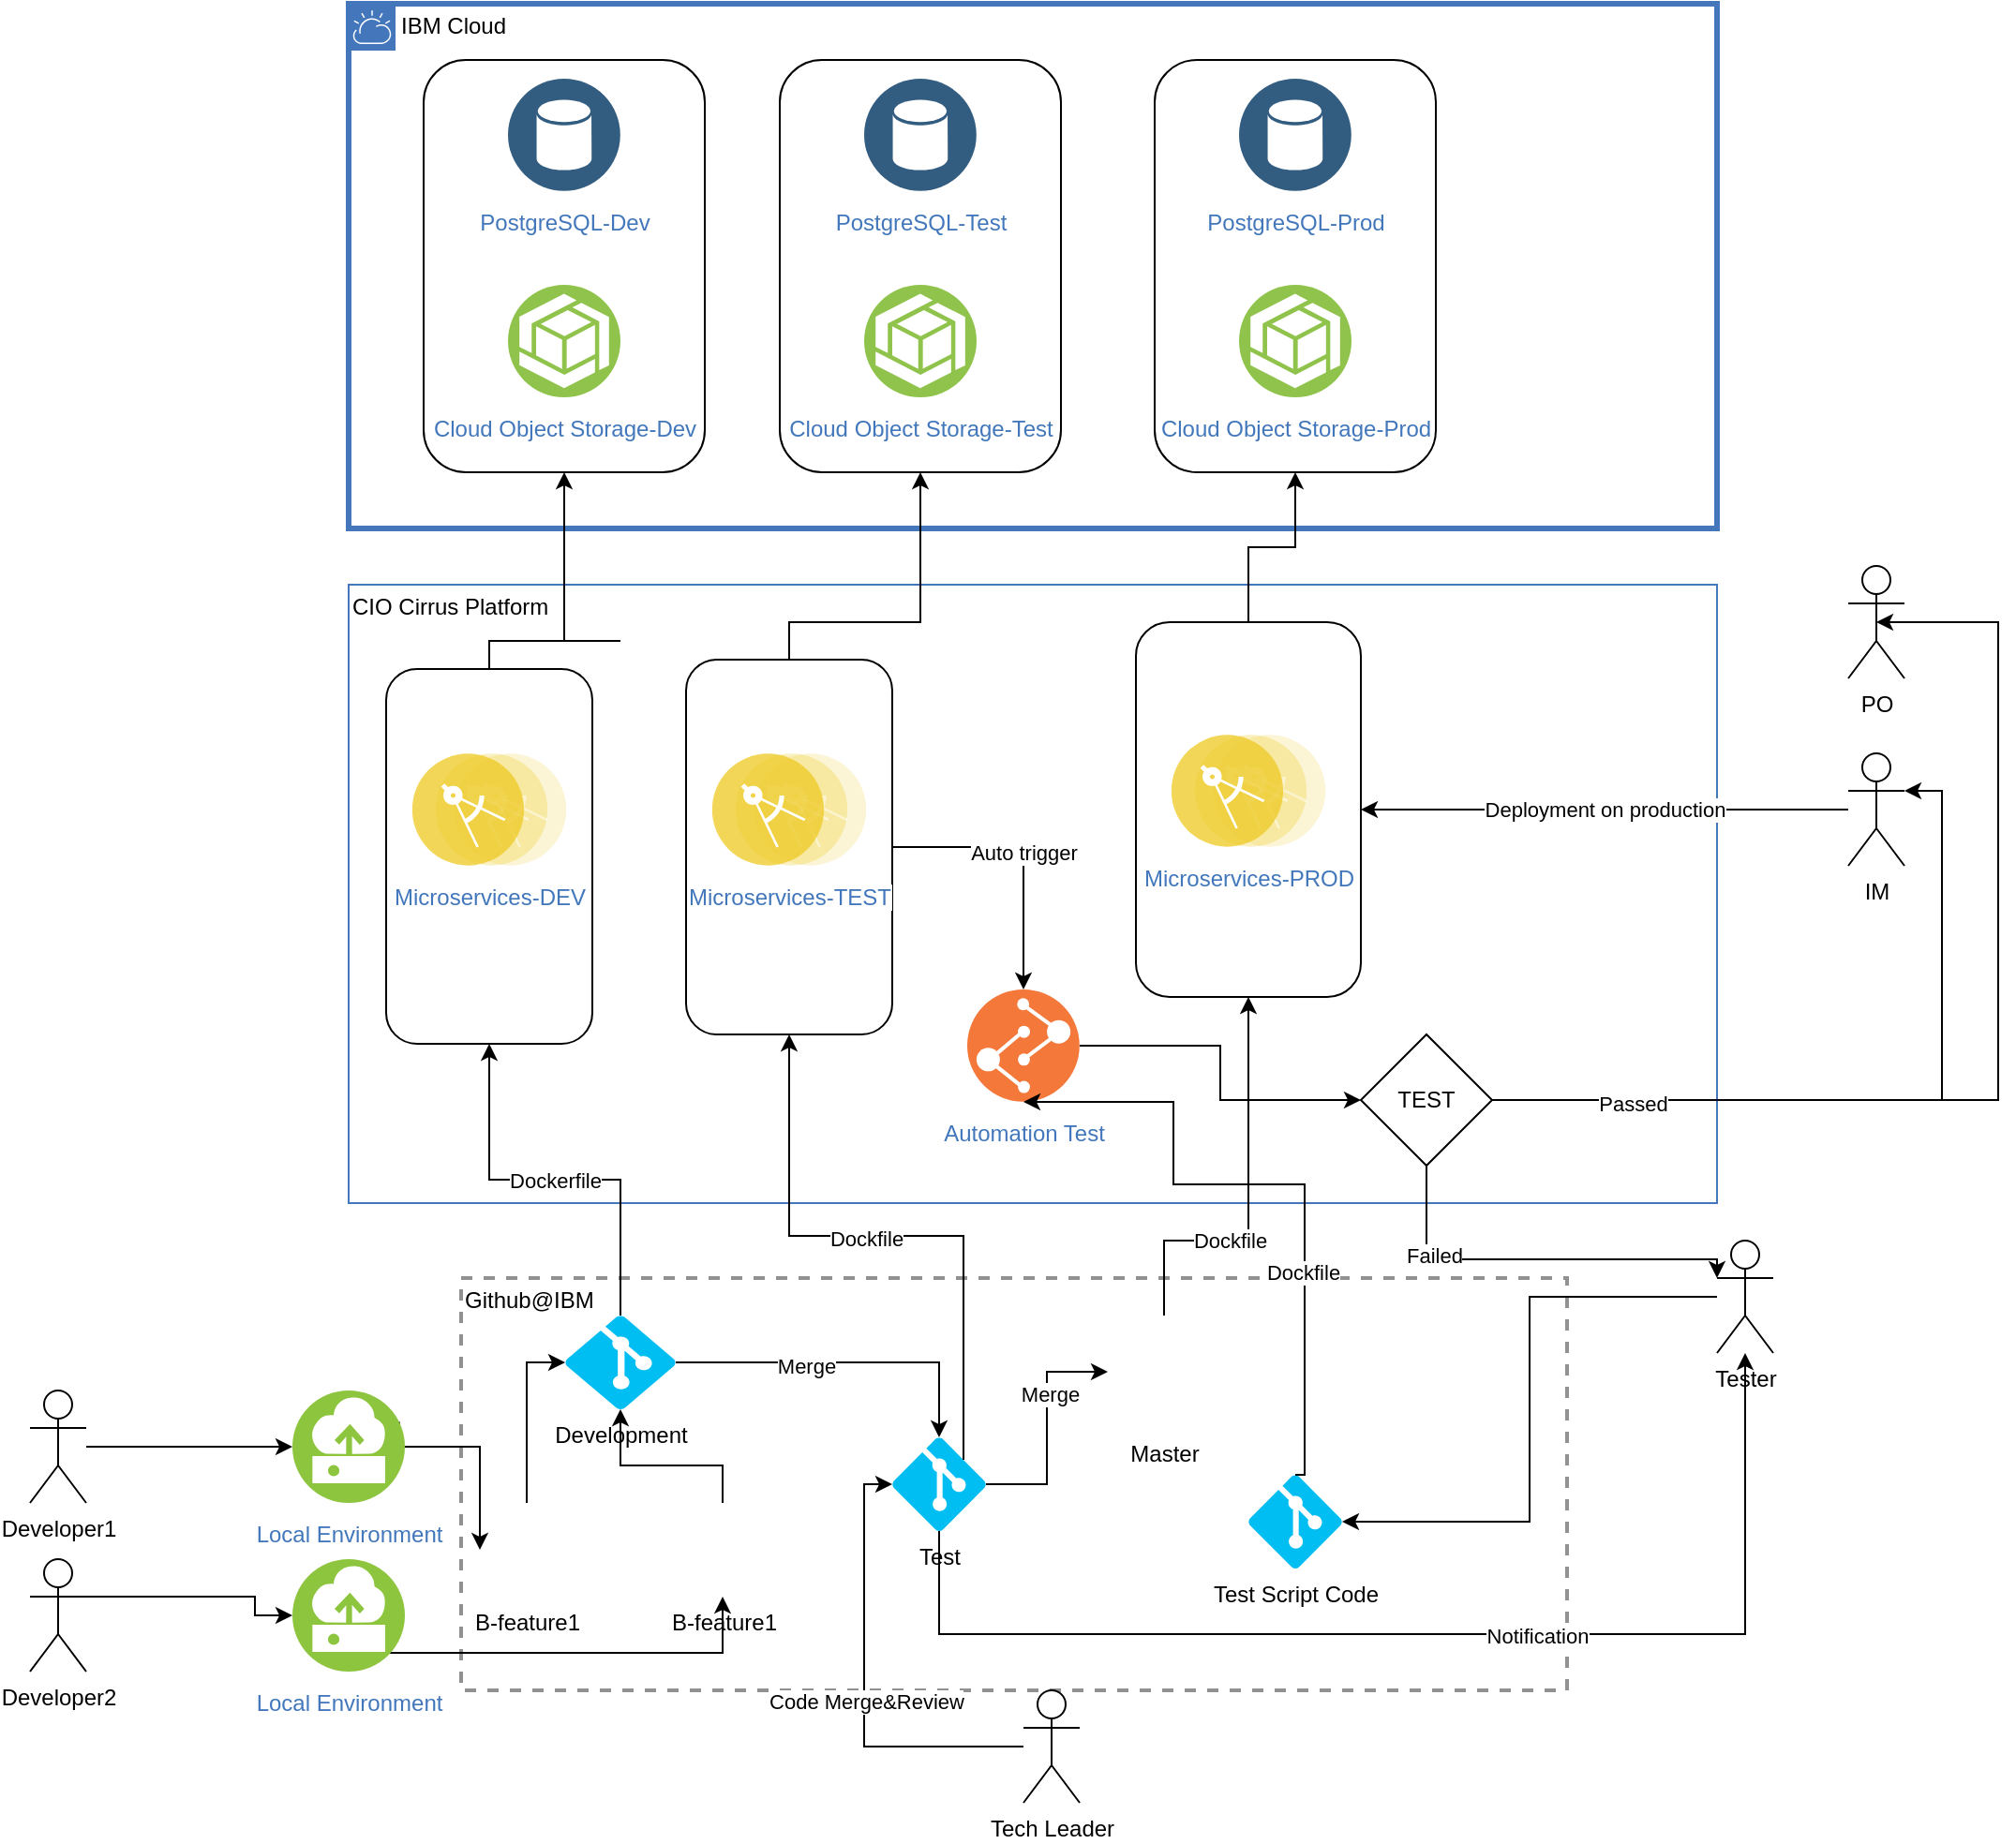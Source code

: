 <mxfile version="14.8.4" type="github" pages="6">
  <diagram id="lAhwio3GkK_GUmbuqZyD" name="DevOpsOperational ">
    <mxGraphModel dx="2020" dy="1631" grid="1" gridSize="10" guides="1" tooltips="1" connect="1" arrows="1" fold="1" page="1" pageScale="1" pageWidth="850" pageHeight="1100" math="0" shadow="0">
      <root>
        <mxCell id="B3dLvujgC0S1AtSiqt7I-0" />
        <mxCell id="B3dLvujgC0S1AtSiqt7I-1" parent="B3dLvujgC0S1AtSiqt7I-0" />
        <mxCell id="aTg5BuVHJrMheaPNKzdb-9" value="&lt;div align=&quot;left&quot;&gt;Github@IBM&lt;/div&gt;" style="fontStyle=0;verticalAlign=top;align=left;spacingTop=-2;fillColor=none;rounded=0;whiteSpace=wrap;html=1;strokeColor=#919191;strokeWidth=2;dashed=1;container=1;collapsible=0;expand=0;recursiveResize=0;" parent="B3dLvujgC0S1AtSiqt7I-1" vertex="1">
          <mxGeometry x="60" y="420" width="590" height="220" as="geometry" />
        </mxCell>
        <mxCell id="aTg5BuVHJrMheaPNKzdb-29" style="edgeStyle=orthogonalEdgeStyle;rounded=0;orthogonalLoop=1;jettySize=auto;html=1;exitX=1;exitY=0.5;exitDx=0;exitDy=0;exitPerimeter=0;entryX=0.5;entryY=0;entryDx=0;entryDy=0;entryPerimeter=0;" parent="aTg5BuVHJrMheaPNKzdb-9" source="aTg5BuVHJrMheaPNKzdb-16" target="aTg5BuVHJrMheaPNKzdb-18" edge="1">
          <mxGeometry relative="1" as="geometry" />
        </mxCell>
        <mxCell id="aTg5BuVHJrMheaPNKzdb-65" value="Merge" style="edgeLabel;html=1;align=center;verticalAlign=middle;resizable=0;points=[];" parent="aTg5BuVHJrMheaPNKzdb-29" vertex="1" connectable="0">
          <mxGeometry x="-0.234" y="-2" relative="1" as="geometry">
            <mxPoint as="offset" />
          </mxGeometry>
        </mxCell>
        <mxCell id="aTg5BuVHJrMheaPNKzdb-16" value="Development" style="verticalLabelPosition=bottom;html=1;verticalAlign=top;align=center;strokeColor=none;fillColor=#00BEF2;shape=mxgraph.azure.git_repository;" parent="aTg5BuVHJrMheaPNKzdb-9" vertex="1">
          <mxGeometry x="55.5" y="20" width="59" height="50" as="geometry" />
        </mxCell>
        <mxCell id="aTg5BuVHJrMheaPNKzdb-34" style="edgeStyle=orthogonalEdgeStyle;rounded=0;orthogonalLoop=1;jettySize=auto;html=1;exitX=1;exitY=0.5;exitDx=0;exitDy=0;exitPerimeter=0;entryX=0;entryY=0.5;entryDx=0;entryDy=0;" parent="aTg5BuVHJrMheaPNKzdb-9" source="aTg5BuVHJrMheaPNKzdb-18" target="aTg5BuVHJrMheaPNKzdb-33" edge="1">
          <mxGeometry relative="1" as="geometry" />
        </mxCell>
        <mxCell id="YDzHqcwoctEhWSp2_Pqi-1" value="Merge" style="edgeLabel;html=1;align=center;verticalAlign=middle;resizable=0;points=[];" parent="aTg5BuVHJrMheaPNKzdb-34" vertex="1" connectable="0">
          <mxGeometry x="0.309" y="-1" relative="1" as="geometry">
            <mxPoint y="1" as="offset" />
          </mxGeometry>
        </mxCell>
        <mxCell id="aTg5BuVHJrMheaPNKzdb-18" value="Test" style="verticalLabelPosition=bottom;html=1;verticalAlign=top;align=center;strokeColor=none;fillColor=#00BEF2;shape=mxgraph.azure.git_repository;" parent="aTg5BuVHJrMheaPNKzdb-9" vertex="1">
          <mxGeometry x="230" y="85" width="50" height="50" as="geometry" />
        </mxCell>
        <mxCell id="aTg5BuVHJrMheaPNKzdb-23" value="" style="edgeStyle=orthogonalEdgeStyle;rounded=0;orthogonalLoop=1;jettySize=auto;html=1;entryX=0;entryY=0.5;entryDx=0;entryDy=0;entryPerimeter=0;exitX=0.5;exitY=0;exitDx=0;exitDy=0;" parent="aTg5BuVHJrMheaPNKzdb-9" source="aTg5BuVHJrMheaPNKzdb-20" target="aTg5BuVHJrMheaPNKzdb-16" edge="1">
          <mxGeometry relative="1" as="geometry">
            <mxPoint x="50" y="45" as="targetPoint" />
            <Array as="points">
              <mxPoint x="35" y="45" />
            </Array>
          </mxGeometry>
        </mxCell>
        <mxCell id="aTg5BuVHJrMheaPNKzdb-20" value="B-feature1" style="shape=image;html=1;verticalAlign=top;verticalLabelPosition=bottom;labelBackgroundColor=#ffffff;imageAspect=0;aspect=fixed;image=https://cdn0.iconfinder.com/data/icons/social-media-2104/24/social_media_social_media_logo_git-128.png" parent="aTg5BuVHJrMheaPNKzdb-9" vertex="1">
          <mxGeometry x="10" y="120" width="50" height="50" as="geometry" />
        </mxCell>
        <mxCell id="aTg5BuVHJrMheaPNKzdb-24" style="edgeStyle=orthogonalEdgeStyle;rounded=0;orthogonalLoop=1;jettySize=auto;html=1;exitX=0.5;exitY=0;exitDx=0;exitDy=0;entryX=0.5;entryY=1;entryDx=0;entryDy=0;entryPerimeter=0;" parent="aTg5BuVHJrMheaPNKzdb-9" source="aTg5BuVHJrMheaPNKzdb-21" target="aTg5BuVHJrMheaPNKzdb-16" edge="1">
          <mxGeometry relative="1" as="geometry">
            <Array as="points">
              <mxPoint x="140" y="100" />
              <mxPoint x="85" y="100" />
            </Array>
          </mxGeometry>
        </mxCell>
        <mxCell id="aTg5BuVHJrMheaPNKzdb-21" value="B-feature1" style="shape=image;html=1;verticalAlign=top;verticalLabelPosition=bottom;labelBackgroundColor=#ffffff;imageAspect=0;aspect=fixed;image=https://cdn0.iconfinder.com/data/icons/social-media-2104/24/social_media_social_media_logo_git-128.png" parent="aTg5BuVHJrMheaPNKzdb-9" vertex="1">
          <mxGeometry x="114.5" y="120" width="50" height="50" as="geometry" />
        </mxCell>
        <mxCell id="aTg5BuVHJrMheaPNKzdb-33" value="Master" style="shape=image;html=1;verticalAlign=top;verticalLabelPosition=bottom;labelBackgroundColor=#ffffff;imageAspect=0;aspect=fixed;image=https://cdn3.iconfinder.com/data/icons/social-media-2169/24/social_media_social_media_logo_git-128.png;shadow=0;fillColor=#FFFFFF;" parent="aTg5BuVHJrMheaPNKzdb-9" vertex="1">
          <mxGeometry x="345" y="20" width="60" height="60" as="geometry" />
        </mxCell>
        <mxCell id="aTg5BuVHJrMheaPNKzdb-49" value="Test Script Code" style="verticalLabelPosition=bottom;html=1;verticalAlign=top;align=center;strokeColor=none;fillColor=#00BEF2;shape=mxgraph.azure.git_repository;shadow=0;" parent="aTg5BuVHJrMheaPNKzdb-9" vertex="1">
          <mxGeometry x="420" y="105" width="50" height="50" as="geometry" />
        </mxCell>
        <mxCell id="aTg5BuVHJrMheaPNKzdb-2" value="&lt;div align=&quot;left&quot;&gt;CIO Cirrus Platform&lt;/div&gt;" style="fontStyle=0;verticalAlign=top;align=left;spacingTop=-2;fillColor=none;rounded=0;whiteSpace=wrap;html=1;strokeColor=#4376BB;strokeWidth=1;dashed=0;container=1;collapsible=0;expand=0;recursiveResize=0;" parent="B3dLvujgC0S1AtSiqt7I-1" vertex="1">
          <mxGeometry y="50" width="730" height="330" as="geometry" />
        </mxCell>
        <mxCell id="aTg5BuVHJrMheaPNKzdb-46" value="Auto trigger" style="edgeStyle=orthogonalEdgeStyle;rounded=0;orthogonalLoop=1;jettySize=auto;html=1;entryX=0.5;entryY=0;entryDx=0;entryDy=0;exitX=1;exitY=0.5;exitDx=0;exitDy=0;" parent="aTg5BuVHJrMheaPNKzdb-2" source="kybFakqWvw6JGbP6vi5y-3" target="aTg5BuVHJrMheaPNKzdb-45" edge="1">
          <mxGeometry relative="1" as="geometry">
            <Array as="points">
              <mxPoint x="360" y="140" />
            </Array>
            <mxPoint x="210" y="160" as="sourcePoint" />
          </mxGeometry>
        </mxCell>
        <mxCell id="aTg5BuVHJrMheaPNKzdb-25" value="" style="rounded=1;whiteSpace=wrap;html=1;fillColor=#FFFFFF;" parent="aTg5BuVHJrMheaPNKzdb-2" vertex="1">
          <mxGeometry x="20" y="45" width="110" height="200" as="geometry" />
        </mxCell>
        <mxCell id="giSnZFZkKybSmA8vv5Uv-10" style="edgeStyle=orthogonalEdgeStyle;rounded=0;orthogonalLoop=1;jettySize=auto;html=1;exitX=1;exitY=0.5;exitDx=0;exitDy=0;entryX=0;entryY=0.5;entryDx=0;entryDy=0;" parent="aTg5BuVHJrMheaPNKzdb-2" source="aTg5BuVHJrMheaPNKzdb-45" target="aTg5BuVHJrMheaPNKzdb-55" edge="1">
          <mxGeometry relative="1" as="geometry" />
        </mxCell>
        <mxCell id="aTg5BuVHJrMheaPNKzdb-45" value="Automation Test" style="aspect=fixed;perimeter=ellipsePerimeter;html=1;align=center;shadow=0;dashed=0;fontColor=#4277BB;labelBackgroundColor=#ffffff;fontSize=12;spacingTop=3;image;image=img/lib/ibm/devops/build_test.svg;fillColor=#FFFFFF;" parent="aTg5BuVHJrMheaPNKzdb-2" vertex="1">
          <mxGeometry x="330" y="216" width="60" height="60" as="geometry" />
        </mxCell>
        <mxCell id="aTg5BuVHJrMheaPNKzdb-55" value="TEST" style="rhombus;whiteSpace=wrap;html=1;shadow=0;fillColor=#FFFFFF;" parent="aTg5BuVHJrMheaPNKzdb-2" vertex="1">
          <mxGeometry x="540" y="240" width="70" height="70" as="geometry" />
        </mxCell>
        <mxCell id="kybFakqWvw6JGbP6vi5y-1" value="Microservices-DEV" style="aspect=fixed;perimeter=ellipsePerimeter;html=1;align=center;shadow=0;dashed=0;fontColor=#4277BB;labelBackgroundColor=#ffffff;fontSize=12;spacingTop=3;image;image=img/lib/ibm/applications/microservice.svg;fillColor=#67AB9F;" parent="aTg5BuVHJrMheaPNKzdb-2" vertex="1">
          <mxGeometry x="33.9" y="90" width="82.2" height="60" as="geometry" />
        </mxCell>
        <mxCell id="kybFakqWvw6JGbP6vi5y-3" value="" style="rounded=1;whiteSpace=wrap;html=1;fillColor=#FFFFFF;" parent="aTg5BuVHJrMheaPNKzdb-2" vertex="1">
          <mxGeometry x="180" y="40" width="110" height="200" as="geometry" />
        </mxCell>
        <mxCell id="kybFakqWvw6JGbP6vi5y-5" value="Microservices-TEST" style="aspect=fixed;perimeter=ellipsePerimeter;html=1;align=center;shadow=0;dashed=0;fontColor=#4277BB;labelBackgroundColor=#ffffff;fontSize=12;spacingTop=3;image;image=img/lib/ibm/applications/microservice.svg;fillColor=#67AB9F;" parent="aTg5BuVHJrMheaPNKzdb-2" vertex="1">
          <mxGeometry x="193.9" y="90" width="82.2" height="60" as="geometry" />
        </mxCell>
        <mxCell id="aTg5BuVHJrMheaPNKzdb-27" value="" style="rounded=1;whiteSpace=wrap;html=1;fillColor=#FFFFFF;" parent="aTg5BuVHJrMheaPNKzdb-2" vertex="1">
          <mxGeometry x="420" y="20" width="120" height="200" as="geometry" />
        </mxCell>
        <mxCell id="kybFakqWvw6JGbP6vi5y-6" value="Microservices-PROD" style="aspect=fixed;perimeter=ellipsePerimeter;html=1;align=center;shadow=0;dashed=0;fontColor=#4277BB;labelBackgroundColor=#ffffff;fontSize=12;spacingTop=3;image;image=img/lib/ibm/applications/microservice.svg;fillColor=#67AB9F;" parent="aTg5BuVHJrMheaPNKzdb-2" vertex="1">
          <mxGeometry x="438.9" y="80" width="82.2" height="60" as="geometry" />
        </mxCell>
        <mxCell id="aTg5BuVHJrMheaPNKzdb-1" value="IBM Cloud" style="shape=mxgraph.ibm.box;prType=cloud;fontStyle=0;verticalAlign=top;align=left;spacingLeft=32;spacingTop=4;fillColor=none;rounded=0;whiteSpace=wrap;html=1;strokeColor=#4376BB;strokeWidth=3;dashed=0;container=1;spacing=-4;collapsible=0;expand=0;recursiveResize=0;" parent="B3dLvujgC0S1AtSiqt7I-1" vertex="1">
          <mxGeometry y="-260" width="730" height="280" as="geometry" />
        </mxCell>
        <mxCell id="giSnZFZkKybSmA8vv5Uv-22" value="" style="group" parent="aTg5BuVHJrMheaPNKzdb-1" vertex="1" connectable="0">
          <mxGeometry x="40" y="30" width="150" height="220" as="geometry" />
        </mxCell>
        <mxCell id="giSnZFZkKybSmA8vv5Uv-16" value="" style="rounded=1;whiteSpace=wrap;html=1;fillColor=#FFFFFF;" parent="giSnZFZkKybSmA8vv5Uv-22" vertex="1">
          <mxGeometry width="150" height="220" as="geometry" />
        </mxCell>
        <mxCell id="giSnZFZkKybSmA8vv5Uv-0" value="PostgreSQL-Dev" style="aspect=fixed;perimeter=ellipsePerimeter;html=1;align=center;shadow=0;dashed=0;fontColor=#4277BB;labelBackgroundColor=#ffffff;fontSize=12;spacingTop=3;image;image=img/lib/ibm/data/data_services.svg;" parent="giSnZFZkKybSmA8vv5Uv-22" vertex="1">
          <mxGeometry x="45" y="10" width="60" height="60" as="geometry" />
        </mxCell>
        <mxCell id="giSnZFZkKybSmA8vv5Uv-1" value="Cloud Object Storage-Dev " style="aspect=fixed;perimeter=ellipsePerimeter;html=1;align=center;shadow=0;dashed=0;fontColor=#4277BB;labelBackgroundColor=#ffffff;fontSize=12;spacingTop=3;image;image=img/lib/ibm/vpc/ObjectStorage.svg;" parent="giSnZFZkKybSmA8vv5Uv-22" vertex="1">
          <mxGeometry x="45" y="120" width="60" height="60" as="geometry" />
        </mxCell>
        <mxCell id="giSnZFZkKybSmA8vv5Uv-23" value="" style="group" parent="aTg5BuVHJrMheaPNKzdb-1" vertex="1" connectable="0">
          <mxGeometry x="230" y="30" width="150" height="220" as="geometry" />
        </mxCell>
        <mxCell id="giSnZFZkKybSmA8vv5Uv-17" value="" style="rounded=1;whiteSpace=wrap;html=1;fillColor=#FFFFFF;" parent="giSnZFZkKybSmA8vv5Uv-23" vertex="1">
          <mxGeometry width="150" height="220" as="geometry" />
        </mxCell>
        <mxCell id="giSnZFZkKybSmA8vv5Uv-2" value="PostgreSQL-Test" style="aspect=fixed;perimeter=ellipsePerimeter;html=1;align=center;shadow=0;dashed=0;fontColor=#4277BB;labelBackgroundColor=#ffffff;fontSize=12;spacingTop=3;image;image=img/lib/ibm/data/data_services.svg;" parent="giSnZFZkKybSmA8vv5Uv-23" vertex="1">
          <mxGeometry x="45" y="10" width="60" height="60" as="geometry" />
        </mxCell>
        <mxCell id="giSnZFZkKybSmA8vv5Uv-3" value="Cloud Object Storage-Test " style="aspect=fixed;perimeter=ellipsePerimeter;html=1;align=center;shadow=0;dashed=0;fontColor=#4277BB;labelBackgroundColor=#ffffff;fontSize=12;spacingTop=3;image;image=img/lib/ibm/vpc/ObjectStorage.svg;" parent="giSnZFZkKybSmA8vv5Uv-23" vertex="1">
          <mxGeometry x="45" y="120" width="60" height="60" as="geometry" />
        </mxCell>
        <mxCell id="giSnZFZkKybSmA8vv5Uv-24" value="" style="group" parent="aTg5BuVHJrMheaPNKzdb-1" vertex="1" connectable="0">
          <mxGeometry x="430" y="30" width="150" height="220" as="geometry" />
        </mxCell>
        <mxCell id="giSnZFZkKybSmA8vv5Uv-18" value="" style="rounded=1;whiteSpace=wrap;html=1;fillColor=#FFFFFF;" parent="giSnZFZkKybSmA8vv5Uv-24" vertex="1">
          <mxGeometry width="150" height="220" as="geometry" />
        </mxCell>
        <mxCell id="giSnZFZkKybSmA8vv5Uv-4" value="PostgreSQL-Prod" style="aspect=fixed;perimeter=ellipsePerimeter;html=1;align=center;shadow=0;dashed=0;fontColor=#4277BB;labelBackgroundColor=#ffffff;fontSize=12;spacingTop=3;image;image=img/lib/ibm/data/data_services.svg;" parent="giSnZFZkKybSmA8vv5Uv-24" vertex="1">
          <mxGeometry x="45" y="10" width="60" height="60" as="geometry" />
        </mxCell>
        <mxCell id="giSnZFZkKybSmA8vv5Uv-5" value="Cloud Object Storage-Prod " style="aspect=fixed;perimeter=ellipsePerimeter;html=1;align=center;shadow=0;dashed=0;fontColor=#4277BB;labelBackgroundColor=#ffffff;fontSize=12;spacingTop=3;image;image=img/lib/ibm/vpc/ObjectStorage.svg;" parent="giSnZFZkKybSmA8vv5Uv-24" vertex="1">
          <mxGeometry x="45" y="120" width="60" height="60" as="geometry" />
        </mxCell>
        <mxCell id="aTg5BuVHJrMheaPNKzdb-41" style="edgeStyle=orthogonalEdgeStyle;rounded=0;orthogonalLoop=1;jettySize=auto;html=1;exitX=1;exitY=0.25;exitDx=0;exitDy=0;entryX=0;entryY=0.5;entryDx=0;entryDy=0;" parent="B3dLvujgC0S1AtSiqt7I-1" source="kybFakqWvw6JGbP6vi5y-9" target="aTg5BuVHJrMheaPNKzdb-20" edge="1">
          <mxGeometry relative="1" as="geometry">
            <Array as="points">
              <mxPoint x="27" y="510" />
              <mxPoint x="70" y="510" />
            </Array>
          </mxGeometry>
        </mxCell>
        <mxCell id="kybFakqWvw6JGbP6vi5y-11" value="" style="edgeStyle=orthogonalEdgeStyle;rounded=0;orthogonalLoop=1;jettySize=auto;html=1;entryX=0;entryY=0.5;entryDx=0;entryDy=0;" parent="B3dLvujgC0S1AtSiqt7I-1" source="aTg5BuVHJrMheaPNKzdb-0" target="kybFakqWvw6JGbP6vi5y-9" edge="1">
          <mxGeometry relative="1" as="geometry" />
        </mxCell>
        <mxCell id="aTg5BuVHJrMheaPNKzdb-0" value="Developer1" style="shape=umlActor;verticalLabelPosition=bottom;verticalAlign=top;html=1;outlineConnect=0;" parent="B3dLvujgC0S1AtSiqt7I-1" vertex="1">
          <mxGeometry x="-170" y="480" width="30" height="60" as="geometry" />
        </mxCell>
        <mxCell id="aTg5BuVHJrMheaPNKzdb-31" value="" style="edgeStyle=orthogonalEdgeStyle;rounded=0;orthogonalLoop=1;jettySize=auto;html=1;" parent="B3dLvujgC0S1AtSiqt7I-1" source="aTg5BuVHJrMheaPNKzdb-30" target="aTg5BuVHJrMheaPNKzdb-18" edge="1">
          <mxGeometry relative="1" as="geometry">
            <Array as="points">
              <mxPoint x="275" y="670" />
              <mxPoint x="275" y="530" />
            </Array>
          </mxGeometry>
        </mxCell>
        <mxCell id="aTg5BuVHJrMheaPNKzdb-32" value="Code Merge&amp;amp;Review" style="edgeLabel;html=1;align=center;verticalAlign=middle;resizable=0;points=[];" parent="aTg5BuVHJrMheaPNKzdb-31" vertex="1" connectable="0">
          <mxGeometry x="-0.092" relative="1" as="geometry">
            <mxPoint x="1" as="offset" />
          </mxGeometry>
        </mxCell>
        <mxCell id="aTg5BuVHJrMheaPNKzdb-30" value="Tech Leader" style="shape=umlActor;verticalLabelPosition=bottom;verticalAlign=top;html=1;outlineConnect=0;" parent="B3dLvujgC0S1AtSiqt7I-1" vertex="1">
          <mxGeometry x="360" y="640" width="30" height="60" as="geometry" />
        </mxCell>
        <mxCell id="aTg5BuVHJrMheaPNKzdb-35" style="edgeStyle=orthogonalEdgeStyle;rounded=0;orthogonalLoop=1;jettySize=auto;html=1;exitX=0.5;exitY=0;exitDx=0;exitDy=0;entryX=0.5;entryY=1;entryDx=0;entryDy=0;" parent="B3dLvujgC0S1AtSiqt7I-1" source="aTg5BuVHJrMheaPNKzdb-33" target="aTg5BuVHJrMheaPNKzdb-27" edge="1">
          <mxGeometry relative="1" as="geometry">
            <Array as="points">
              <mxPoint x="445" y="400" />
              <mxPoint x="560" y="400" />
            </Array>
          </mxGeometry>
        </mxCell>
        <mxCell id="aTg5BuVHJrMheaPNKzdb-37" value="&lt;div&gt;Dockerfile &lt;br&gt;&lt;/div&gt;" style="edgeStyle=orthogonalEdgeStyle;rounded=0;orthogonalLoop=1;jettySize=auto;html=1;exitX=0.5;exitY=0;exitDx=0;exitDy=0;exitPerimeter=0;entryX=0.5;entryY=1;entryDx=0;entryDy=0;" parent="B3dLvujgC0S1AtSiqt7I-1" source="aTg5BuVHJrMheaPNKzdb-16" target="aTg5BuVHJrMheaPNKzdb-25" edge="1">
          <mxGeometry relative="1" as="geometry" />
        </mxCell>
        <mxCell id="aTg5BuVHJrMheaPNKzdb-42" style="edgeStyle=orthogonalEdgeStyle;rounded=0;orthogonalLoop=1;jettySize=auto;html=1;exitX=0.5;exitY=0;exitDx=0;exitDy=0;entryX=0.5;entryY=1;entryDx=0;entryDy=0;" parent="B3dLvujgC0S1AtSiqt7I-1" source="kybFakqWvw6JGbP6vi5y-10" target="aTg5BuVHJrMheaPNKzdb-21" edge="1">
          <mxGeometry relative="1" as="geometry">
            <Array as="points">
              <mxPoint y="620" />
              <mxPoint x="200" y="620" />
            </Array>
          </mxGeometry>
        </mxCell>
        <mxCell id="aTg5BuVHJrMheaPNKzdb-39" value="Developer2" style="shape=umlActor;verticalLabelPosition=bottom;verticalAlign=top;html=1;outlineConnect=0;" parent="B3dLvujgC0S1AtSiqt7I-1" vertex="1">
          <mxGeometry x="-170" y="570" width="30" height="60" as="geometry" />
        </mxCell>
        <mxCell id="aTg5BuVHJrMheaPNKzdb-51" style="edgeStyle=orthogonalEdgeStyle;rounded=0;orthogonalLoop=1;jettySize=auto;html=1;entryX=1;entryY=0.5;entryDx=0;entryDy=0;entryPerimeter=0;" parent="B3dLvujgC0S1AtSiqt7I-1" source="aTg5BuVHJrMheaPNKzdb-47" target="aTg5BuVHJrMheaPNKzdb-49" edge="1">
          <mxGeometry relative="1" as="geometry" />
        </mxCell>
        <mxCell id="aTg5BuVHJrMheaPNKzdb-47" value="Tester" style="shape=umlActor;verticalLabelPosition=bottom;verticalAlign=top;html=1;outlineConnect=0;" parent="B3dLvujgC0S1AtSiqt7I-1" vertex="1">
          <mxGeometry x="730" y="400" width="30" height="60" as="geometry" />
        </mxCell>
        <mxCell id="aTg5BuVHJrMheaPNKzdb-52" style="edgeStyle=orthogonalEdgeStyle;rounded=0;orthogonalLoop=1;jettySize=auto;html=1;exitX=0.5;exitY=0;exitDx=0;exitDy=0;exitPerimeter=0;entryX=0.5;entryY=1;entryDx=0;entryDy=0;" parent="B3dLvujgC0S1AtSiqt7I-1" source="aTg5BuVHJrMheaPNKzdb-49" target="aTg5BuVHJrMheaPNKzdb-45" edge="1">
          <mxGeometry relative="1" as="geometry">
            <Array as="points">
              <mxPoint x="510" y="525" />
              <mxPoint x="510" y="370" />
              <mxPoint x="440" y="370" />
            </Array>
          </mxGeometry>
        </mxCell>
        <mxCell id="aTg5BuVHJrMheaPNKzdb-67" value="Dockfile " style="edgeLabel;html=1;align=center;verticalAlign=middle;resizable=0;points=[];" parent="aTg5BuVHJrMheaPNKzdb-52" vertex="1" connectable="0">
          <mxGeometry x="-0.013" relative="1" as="geometry">
            <mxPoint x="-25.4" y="29.93" as="offset" />
          </mxGeometry>
        </mxCell>
        <mxCell id="giSnZFZkKybSmA8vv5Uv-9" value="Dockfile" style="edgeLabel;html=1;align=center;verticalAlign=middle;resizable=0;points=[];" parent="aTg5BuVHJrMheaPNKzdb-52" vertex="1" connectable="0">
          <mxGeometry x="-0.359" y="1" relative="1" as="geometry">
            <mxPoint as="offset" />
          </mxGeometry>
        </mxCell>
        <mxCell id="aTg5BuVHJrMheaPNKzdb-53" value="IM" style="shape=umlActor;verticalLabelPosition=bottom;verticalAlign=top;html=1;outlineConnect=0;" parent="B3dLvujgC0S1AtSiqt7I-1" vertex="1">
          <mxGeometry x="800" y="140" width="30" height="60" as="geometry" />
        </mxCell>
        <mxCell id="aTg5BuVHJrMheaPNKzdb-54" value="PO" style="shape=umlActor;verticalLabelPosition=bottom;verticalAlign=top;html=1;outlineConnect=0;" parent="B3dLvujgC0S1AtSiqt7I-1" vertex="1">
          <mxGeometry x="800" y="40" width="30" height="60" as="geometry" />
        </mxCell>
        <mxCell id="aTg5BuVHJrMheaPNKzdb-38" value="Deployment on production" style="edgeStyle=orthogonalEdgeStyle;rounded=0;orthogonalLoop=1;jettySize=auto;html=1;entryX=1;entryY=0.5;entryDx=0;entryDy=0;" parent="B3dLvujgC0S1AtSiqt7I-1" source="aTg5BuVHJrMheaPNKzdb-53" target="aTg5BuVHJrMheaPNKzdb-27" edge="1">
          <mxGeometry relative="1" as="geometry" />
        </mxCell>
        <mxCell id="aTg5BuVHJrMheaPNKzdb-64" style="edgeStyle=orthogonalEdgeStyle;rounded=0;orthogonalLoop=1;jettySize=auto;html=1;exitX=0.5;exitY=1;exitDx=0;exitDy=0;exitPerimeter=0;" parent="B3dLvujgC0S1AtSiqt7I-1" source="aTg5BuVHJrMheaPNKzdb-18" target="aTg5BuVHJrMheaPNKzdb-47" edge="1">
          <mxGeometry relative="1" as="geometry">
            <Array as="points">
              <mxPoint x="315" y="610" />
              <mxPoint x="745" y="610" />
            </Array>
          </mxGeometry>
        </mxCell>
        <mxCell id="aTg5BuVHJrMheaPNKzdb-68" value="Notification" style="edgeLabel;html=1;align=center;verticalAlign=middle;resizable=0;points=[];" parent="aTg5BuVHJrMheaPNKzdb-64" vertex="1" connectable="0">
          <mxGeometry x="0.176" y="-1" relative="1" as="geometry">
            <mxPoint as="offset" />
          </mxGeometry>
        </mxCell>
        <mxCell id="YDzHqcwoctEhWSp2_Pqi-0" style="edgeStyle=orthogonalEdgeStyle;rounded=0;orthogonalLoop=1;jettySize=auto;html=1;exitX=0.76;exitY=0.24;exitDx=0;exitDy=0;exitPerimeter=0;entryX=0.5;entryY=1;entryDx=0;entryDy=0;" parent="B3dLvujgC0S1AtSiqt7I-1" source="aTg5BuVHJrMheaPNKzdb-18" target="kybFakqWvw6JGbP6vi5y-3" edge="1">
          <mxGeometry relative="1" as="geometry">
            <mxPoint x="305" y="295" as="targetPoint" />
          </mxGeometry>
        </mxCell>
        <mxCell id="BaQN5H2a2f9aCPKuF6vq-0" value="Dockfile" style="edgeLabel;html=1;align=center;verticalAlign=middle;resizable=0;points=[];" parent="YDzHqcwoctEhWSp2_Pqi-0" vertex="1" connectable="0">
          <mxGeometry x="0.07" y="1" relative="1" as="geometry">
            <mxPoint x="-1" as="offset" />
          </mxGeometry>
        </mxCell>
        <mxCell id="giSnZFZkKybSmA8vv5Uv-11" style="edgeStyle=orthogonalEdgeStyle;rounded=0;orthogonalLoop=1;jettySize=auto;html=1;exitX=0.5;exitY=1;exitDx=0;exitDy=0;entryX=0;entryY=0.333;entryDx=0;entryDy=0;entryPerimeter=0;" parent="B3dLvujgC0S1AtSiqt7I-1" source="aTg5BuVHJrMheaPNKzdb-55" target="aTg5BuVHJrMheaPNKzdb-47" edge="1">
          <mxGeometry relative="1" as="geometry">
            <Array as="points">
              <mxPoint x="575" y="410" />
              <mxPoint x="730" y="410" />
            </Array>
          </mxGeometry>
        </mxCell>
        <mxCell id="giSnZFZkKybSmA8vv5Uv-29" value="Failed" style="edgeLabel;html=1;align=center;verticalAlign=middle;resizable=0;points=[];" parent="giSnZFZkKybSmA8vv5Uv-11" vertex="1" connectable="0">
          <mxGeometry x="-0.501" y="2" relative="1" as="geometry">
            <mxPoint as="offset" />
          </mxGeometry>
        </mxCell>
        <mxCell id="giSnZFZkKybSmA8vv5Uv-12" style="edgeStyle=orthogonalEdgeStyle;rounded=0;orthogonalLoop=1;jettySize=auto;html=1;exitX=1;exitY=0.5;exitDx=0;exitDy=0;entryX=1;entryY=0.333;entryDx=0;entryDy=0;entryPerimeter=0;" parent="B3dLvujgC0S1AtSiqt7I-1" source="aTg5BuVHJrMheaPNKzdb-55" target="aTg5BuVHJrMheaPNKzdb-53" edge="1">
          <mxGeometry relative="1" as="geometry">
            <Array as="points">
              <mxPoint x="850" y="325" />
              <mxPoint x="850" y="160" />
            </Array>
          </mxGeometry>
        </mxCell>
        <mxCell id="giSnZFZkKybSmA8vv5Uv-19" style="edgeStyle=orthogonalEdgeStyle;rounded=0;orthogonalLoop=1;jettySize=auto;html=1;exitX=0.5;exitY=0;exitDx=0;exitDy=0;entryX=0.5;entryY=1;entryDx=0;entryDy=0;" parent="B3dLvujgC0S1AtSiqt7I-1" source="aTg5BuVHJrMheaPNKzdb-25" target="giSnZFZkKybSmA8vv5Uv-16" edge="1">
          <mxGeometry relative="1" as="geometry">
            <Array as="points">
              <mxPoint x="145" y="80" />
              <mxPoint x="195" y="80" />
            </Array>
          </mxGeometry>
        </mxCell>
        <mxCell id="giSnZFZkKybSmA8vv5Uv-20" value="" style="edgeStyle=orthogonalEdgeStyle;rounded=0;orthogonalLoop=1;jettySize=auto;html=1;entryX=0.5;entryY=1;entryDx=0;entryDy=0;exitX=0.5;exitY=0;exitDx=0;exitDy=0;" parent="B3dLvujgC0S1AtSiqt7I-1" source="kybFakqWvw6JGbP6vi5y-3" target="giSnZFZkKybSmA8vv5Uv-17" edge="1">
          <mxGeometry relative="1" as="geometry">
            <mxPoint x="305" y="95" as="sourcePoint" />
            <Array as="points">
              <mxPoint x="305" y="70" />
              <mxPoint x="385" y="70" />
            </Array>
          </mxGeometry>
        </mxCell>
        <mxCell id="giSnZFZkKybSmA8vv5Uv-21" style="edgeStyle=orthogonalEdgeStyle;rounded=0;orthogonalLoop=1;jettySize=auto;html=1;exitX=0.5;exitY=0;exitDx=0;exitDy=0;entryX=0.5;entryY=1;entryDx=0;entryDy=0;" parent="B3dLvujgC0S1AtSiqt7I-1" source="aTg5BuVHJrMheaPNKzdb-27" target="giSnZFZkKybSmA8vv5Uv-18" edge="1">
          <mxGeometry relative="1" as="geometry" />
        </mxCell>
        <mxCell id="giSnZFZkKybSmA8vv5Uv-27" style="edgeStyle=orthogonalEdgeStyle;rounded=0;orthogonalLoop=1;jettySize=auto;html=1;exitX=1;exitY=0.5;exitDx=0;exitDy=0;entryX=0.5;entryY=0.5;entryDx=0;entryDy=0;entryPerimeter=0;" parent="B3dLvujgC0S1AtSiqt7I-1" source="aTg5BuVHJrMheaPNKzdb-55" target="aTg5BuVHJrMheaPNKzdb-54" edge="1">
          <mxGeometry relative="1" as="geometry">
            <Array as="points">
              <mxPoint x="880" y="325" />
              <mxPoint x="880" y="70" />
            </Array>
          </mxGeometry>
        </mxCell>
        <mxCell id="giSnZFZkKybSmA8vv5Uv-28" value="Passed" style="edgeLabel;html=1;align=center;verticalAlign=middle;resizable=0;points=[];" parent="giSnZFZkKybSmA8vv5Uv-27" vertex="1" connectable="0">
          <mxGeometry x="-0.747" y="-2" relative="1" as="geometry">
            <mxPoint as="offset" />
          </mxGeometry>
        </mxCell>
        <mxCell id="kybFakqWvw6JGbP6vi5y-9" value="Local Environment" style="aspect=fixed;perimeter=ellipsePerimeter;html=1;align=center;shadow=0;dashed=0;fontColor=#4277BB;labelBackgroundColor=#ffffff;fontSize=12;spacingTop=3;image;image=img/lib/ibm/vpc/Instance.svg;fillColor=#67AB9F;" parent="B3dLvujgC0S1AtSiqt7I-1" vertex="1">
          <mxGeometry x="-30" y="480" width="60" height="60" as="geometry" />
        </mxCell>
        <mxCell id="kybFakqWvw6JGbP6vi5y-10" value="Local Environment" style="aspect=fixed;perimeter=ellipsePerimeter;html=1;align=center;shadow=0;dashed=0;fontColor=#4277BB;labelBackgroundColor=#ffffff;fontSize=12;spacingTop=3;image;image=img/lib/ibm/vpc/Instance.svg;fillColor=#67AB9F;" parent="B3dLvujgC0S1AtSiqt7I-1" vertex="1">
          <mxGeometry x="-30" y="570" width="60" height="60" as="geometry" />
        </mxCell>
        <mxCell id="Kz9EUwyX9tko-OOoZnjQ-0" value="" style="edgeStyle=orthogonalEdgeStyle;rounded=0;orthogonalLoop=1;jettySize=auto;html=1;entryX=0;entryY=0.5;entryDx=0;entryDy=0;exitX=1;exitY=0.333;exitDx=0;exitDy=0;exitPerimeter=0;" parent="B3dLvujgC0S1AtSiqt7I-1" source="aTg5BuVHJrMheaPNKzdb-39" target="kybFakqWvw6JGbP6vi5y-10" edge="1">
          <mxGeometry relative="1" as="geometry">
            <mxPoint x="-130" y="520" as="sourcePoint" />
            <mxPoint x="-20" y="520" as="targetPoint" />
            <Array as="points">
              <mxPoint x="-50" y="590" />
              <mxPoint x="-50" y="600" />
            </Array>
          </mxGeometry>
        </mxCell>
      </root>
    </mxGraphModel>
  </diagram>
  <diagram id="qORVfOu435i-OJtuyrXC" name="Page-2">
    <mxGraphModel dx="1170" dy="531" grid="1" gridSize="10" guides="1" tooltips="1" connect="1" arrows="1" fold="1" page="1" pageScale="1" pageWidth="850" pageHeight="1100" math="0" shadow="0">
      <root>
        <mxCell id="JrQJ0tFVrhgZ4r37ChDF-0" />
        <mxCell id="JrQJ0tFVrhgZ4r37ChDF-1" parent="JrQJ0tFVrhgZ4r37ChDF-0" />
        <mxCell id="JrQJ0tFVrhgZ4r37ChDF-2" value="Github@IBM" style="fontStyle=0;verticalAlign=top;align=center;spacingTop=-2;fillColor=none;rounded=0;whiteSpace=wrap;html=1;strokeColor=#919191;strokeWidth=2;dashed=1;container=1;collapsible=0;expand=0;recursiveResize=0;" parent="JrQJ0tFVrhgZ4r37ChDF-1" vertex="1">
          <mxGeometry x="70" y="420" width="540" height="220" as="geometry" />
        </mxCell>
        <mxCell id="JrQJ0tFVrhgZ4r37ChDF-3" style="edgeStyle=orthogonalEdgeStyle;rounded=0;orthogonalLoop=1;jettySize=auto;html=1;exitX=1;exitY=0.5;exitDx=0;exitDy=0;exitPerimeter=0;entryX=0.5;entryY=0;entryDx=0;entryDy=0;entryPerimeter=0;" parent="JrQJ0tFVrhgZ4r37ChDF-2" source="JrQJ0tFVrhgZ4r37ChDF-5" target="JrQJ0tFVrhgZ4r37ChDF-8" edge="1">
          <mxGeometry relative="1" as="geometry" />
        </mxCell>
        <mxCell id="JrQJ0tFVrhgZ4r37ChDF-4" value="Synch" style="edgeLabel;html=1;align=center;verticalAlign=middle;resizable=0;points=[];" parent="JrQJ0tFVrhgZ4r37ChDF-3" vertex="1" connectable="0">
          <mxGeometry x="-0.234" y="-2" relative="1" as="geometry">
            <mxPoint as="offset" />
          </mxGeometry>
        </mxCell>
        <mxCell id="JrQJ0tFVrhgZ4r37ChDF-5" value="Development" style="verticalLabelPosition=bottom;html=1;verticalAlign=top;align=center;strokeColor=none;fillColor=#00BEF2;shape=mxgraph.azure.git_repository;" parent="JrQJ0tFVrhgZ4r37ChDF-2" vertex="1">
          <mxGeometry x="51" y="20" width="59" height="50" as="geometry" />
        </mxCell>
        <mxCell id="JrQJ0tFVrhgZ4r37ChDF-6" style="edgeStyle=orthogonalEdgeStyle;rounded=0;orthogonalLoop=1;jettySize=auto;html=1;exitX=1;exitY=0.5;exitDx=0;exitDy=0;exitPerimeter=0;entryX=0;entryY=0.5;entryDx=0;entryDy=0;" parent="JrQJ0tFVrhgZ4r37ChDF-2" source="JrQJ0tFVrhgZ4r37ChDF-8" target="JrQJ0tFVrhgZ4r37ChDF-13" edge="1">
          <mxGeometry relative="1" as="geometry" />
        </mxCell>
        <mxCell id="JrQJ0tFVrhgZ4r37ChDF-7" value="Synch" style="edgeLabel;html=1;align=center;verticalAlign=middle;resizable=0;points=[];" parent="JrQJ0tFVrhgZ4r37ChDF-6" vertex="1" connectable="0">
          <mxGeometry x="0.008" relative="1" as="geometry">
            <mxPoint y="1" as="offset" />
          </mxGeometry>
        </mxCell>
        <mxCell id="JrQJ0tFVrhgZ4r37ChDF-8" value="Release" style="verticalLabelPosition=bottom;html=1;verticalAlign=top;align=center;strokeColor=none;fillColor=#00BEF2;shape=mxgraph.azure.git_repository;" parent="JrQJ0tFVrhgZ4r37ChDF-2" vertex="1">
          <mxGeometry x="230" y="85" width="50" height="50" as="geometry" />
        </mxCell>
        <mxCell id="JrQJ0tFVrhgZ4r37ChDF-9" value="" style="edgeStyle=orthogonalEdgeStyle;rounded=0;orthogonalLoop=1;jettySize=auto;html=1;entryX=0.5;entryY=1;entryDx=0;entryDy=0;entryPerimeter=0;" parent="JrQJ0tFVrhgZ4r37ChDF-2" source="JrQJ0tFVrhgZ4r37ChDF-10" target="JrQJ0tFVrhgZ4r37ChDF-5" edge="1">
          <mxGeometry relative="1" as="geometry">
            <mxPoint x="50" y="45" as="targetPoint" />
            <Array as="points">
              <mxPoint x="50" y="95" />
              <mxPoint x="65" y="95" />
              <mxPoint x="65" y="70" />
            </Array>
          </mxGeometry>
        </mxCell>
        <mxCell id="JrQJ0tFVrhgZ4r37ChDF-10" value="B-feature1" style="shape=image;html=1;verticalAlign=top;verticalLabelPosition=bottom;labelBackgroundColor=#ffffff;imageAspect=0;aspect=fixed;image=https://cdn0.iconfinder.com/data/icons/social-media-2104/24/social_media_social_media_logo_git-128.png" parent="JrQJ0tFVrhgZ4r37ChDF-2" vertex="1">
          <mxGeometry x="30" y="120" width="50" height="50" as="geometry" />
        </mxCell>
        <mxCell id="JrQJ0tFVrhgZ4r37ChDF-11" style="edgeStyle=orthogonalEdgeStyle;rounded=0;orthogonalLoop=1;jettySize=auto;html=1;exitX=0.5;exitY=0;exitDx=0;exitDy=0;entryX=0.5;entryY=1;entryDx=0;entryDy=0;entryPerimeter=0;" parent="JrQJ0tFVrhgZ4r37ChDF-2" source="JrQJ0tFVrhgZ4r37ChDF-12" target="JrQJ0tFVrhgZ4r37ChDF-5" edge="1">
          <mxGeometry relative="1" as="geometry">
            <Array as="points">
              <mxPoint x="110" y="95" />
              <mxPoint x="85" y="95" />
              <mxPoint x="85" y="70" />
            </Array>
          </mxGeometry>
        </mxCell>
        <mxCell id="JrQJ0tFVrhgZ4r37ChDF-12" value="B-feature1" style="shape=image;html=1;verticalAlign=top;verticalLabelPosition=bottom;labelBackgroundColor=#ffffff;imageAspect=0;aspect=fixed;image=https://cdn0.iconfinder.com/data/icons/social-media-2104/24/social_media_social_media_logo_git-128.png" parent="JrQJ0tFVrhgZ4r37ChDF-2" vertex="1">
          <mxGeometry x="101" y="120" width="50" height="50" as="geometry" />
        </mxCell>
        <mxCell id="JrQJ0tFVrhgZ4r37ChDF-13" value="Master" style="shape=image;html=1;verticalAlign=top;verticalLabelPosition=bottom;labelBackgroundColor=#ffffff;imageAspect=0;aspect=fixed;image=https://cdn3.iconfinder.com/data/icons/social-media-2169/24/social_media_social_media_logo_git-128.png;shadow=0;fillColor=#FFFFFF;" parent="JrQJ0tFVrhgZ4r37ChDF-2" vertex="1">
          <mxGeometry x="345" y="20" width="60" height="60" as="geometry" />
        </mxCell>
        <mxCell id="JrQJ0tFVrhgZ4r37ChDF-14" value="Test Script" style="verticalLabelPosition=bottom;html=1;verticalAlign=top;align=center;strokeColor=none;fillColor=#00BEF2;shape=mxgraph.azure.git_repository;shadow=0;" parent="JrQJ0tFVrhgZ4r37ChDF-2" vertex="1">
          <mxGeometry x="440" y="105" width="50" height="50" as="geometry" />
        </mxCell>
        <mxCell id="JrQJ0tFVrhgZ4r37ChDF-15" style="edgeStyle=orthogonalEdgeStyle;rounded=0;orthogonalLoop=1;jettySize=auto;html=1;exitX=1;exitY=0.5;exitDx=0;exitDy=0;" parent="JrQJ0tFVrhgZ4r37ChDF-1" source="JrQJ0tFVrhgZ4r37ChDF-16" target="JrQJ0tFVrhgZ4r37ChDF-27" edge="1">
          <mxGeometry relative="1" as="geometry">
            <Array as="points">
              <mxPoint x="860" y="195" />
              <mxPoint x="860" y="195" />
            </Array>
          </mxGeometry>
        </mxCell>
        <mxCell id="JrQJ0tFVrhgZ4r37ChDF-16" value="&lt;div align=&quot;left&quot;&gt;CIO Cirrus Platform&lt;/div&gt;" style="fontStyle=0;verticalAlign=top;align=left;spacingTop=-2;fillColor=none;rounded=0;whiteSpace=wrap;html=1;strokeColor=#4376BB;strokeWidth=1;dashed=0;container=1;collapsible=0;expand=0;recursiveResize=0;" parent="JrQJ0tFVrhgZ4r37ChDF-1" vertex="1">
          <mxGeometry x="110" y="60" width="550" height="270" as="geometry" />
        </mxCell>
        <mxCell id="JrQJ0tFVrhgZ4r37ChDF-17" value="" style="rounded=1;whiteSpace=wrap;html=1;fillColor=#FFFFFF;" parent="JrQJ0tFVrhgZ4r37ChDF-16" vertex="1">
          <mxGeometry x="440" y="45" width="80" height="200" as="geometry" />
        </mxCell>
        <mxCell id="JrQJ0tFVrhgZ4r37ChDF-18" value="" style="rounded=1;whiteSpace=wrap;html=1;fillColor=#FFFFFF;shadow=0;" parent="JrQJ0tFVrhgZ4r37ChDF-16" vertex="1">
          <mxGeometry x="150" y="45" width="90" height="200" as="geometry" />
        </mxCell>
        <mxCell id="JrQJ0tFVrhgZ4r37ChDF-19" value="" style="rounded=1;whiteSpace=wrap;html=1;fillColor=#FFFFFF;" parent="JrQJ0tFVrhgZ4r37ChDF-16" vertex="1">
          <mxGeometry x="20" y="45" width="90" height="200" as="geometry" />
        </mxCell>
        <mxCell id="JrQJ0tFVrhgZ4r37ChDF-20" value="OAUI-Dev" style="aspect=fixed;perimeter=ellipsePerimeter;html=1;align=center;shadow=0;dashed=0;fontColor=#4277BB;labelBackgroundColor=#ffffff;fontSize=12;spacingTop=3;image;image=img/lib/ibm/vpc/Instance.svg;" parent="JrQJ0tFVrhgZ4r37ChDF-16" vertex="1">
          <mxGeometry x="35" y="50" width="60" height="60" as="geometry" />
        </mxCell>
        <mxCell id="JrQJ0tFVrhgZ4r37ChDF-21" value="OAMger-Dev" style="aspect=fixed;perimeter=ellipsePerimeter;html=1;align=center;shadow=0;dashed=0;fontColor=#4277BB;labelBackgroundColor=#ffffff;fontSize=12;spacingTop=3;image;image=img/lib/ibm/vpc/Instance.svg;" parent="JrQJ0tFVrhgZ4r37ChDF-16" vertex="1">
          <mxGeometry x="35" y="150" width="60" height="60" as="geometry" />
        </mxCell>
        <mxCell id="JrQJ0tFVrhgZ4r37ChDF-22" value="OAUI-Test" style="aspect=fixed;perimeter=ellipsePerimeter;html=1;align=center;shadow=0;dashed=0;fontColor=#4277BB;labelBackgroundColor=#ffffff;fontSize=12;spacingTop=3;image;image=img/lib/ibm/vpc/Instance.svg;" parent="JrQJ0tFVrhgZ4r37ChDF-16" vertex="1">
          <mxGeometry x="165" y="50" width="60" height="60" as="geometry" />
        </mxCell>
        <mxCell id="JrQJ0tFVrhgZ4r37ChDF-23" value="OAMger-Test" style="aspect=fixed;perimeter=ellipsePerimeter;html=1;align=center;shadow=0;dashed=0;fontColor=#4277BB;labelBackgroundColor=#ffffff;fontSize=12;spacingTop=3;image;image=img/lib/ibm/vpc/Instance.svg;" parent="JrQJ0tFVrhgZ4r37ChDF-16" vertex="1">
          <mxGeometry x="160" y="150" width="60" height="60" as="geometry" />
        </mxCell>
        <mxCell id="JrQJ0tFVrhgZ4r37ChDF-24" value="OAUI" style="aspect=fixed;perimeter=ellipsePerimeter;html=1;align=center;shadow=0;dashed=0;fontColor=#4277BB;labelBackgroundColor=#ffffff;fontSize=12;spacingTop=3;image;image=img/lib/ibm/vpc/Instance.svg;" parent="JrQJ0tFVrhgZ4r37ChDF-16" vertex="1">
          <mxGeometry x="450" y="60" width="60" height="60" as="geometry" />
        </mxCell>
        <mxCell id="JrQJ0tFVrhgZ4r37ChDF-25" value="OAMger" style="aspect=fixed;perimeter=ellipsePerimeter;html=1;align=center;shadow=0;dashed=0;fontColor=#4277BB;labelBackgroundColor=#ffffff;fontSize=12;spacingTop=3;image;image=img/lib/ibm/vpc/Instance.svg;" parent="JrQJ0tFVrhgZ4r37ChDF-16" vertex="1">
          <mxGeometry x="450" y="160" width="60" height="60" as="geometry" />
        </mxCell>
        <mxCell id="JrQJ0tFVrhgZ4r37ChDF-26" value="Image tag" style="html=1;shadow=0;dashed=0;align=center;verticalAlign=middle;shape=mxgraph.arrows2.arrow;dy=0.6;dx=40;notch=0;fillColor=#FFFFFF;" parent="JrQJ0tFVrhgZ4r37ChDF-16" vertex="1">
          <mxGeometry x="280" y="70" width="100" height="40" as="geometry" />
        </mxCell>
        <mxCell id="JrQJ0tFVrhgZ4r37ChDF-27" value="IBM Cloud" style="shape=mxgraph.ibm.box;prType=cloud;fontStyle=0;verticalAlign=top;align=left;spacingLeft=32;spacingTop=4;fillColor=none;rounded=0;whiteSpace=wrap;html=1;strokeColor=#4376BB;strokeWidth=3;dashed=0;container=1;spacing=-4;collapsible=0;expand=0;recursiveResize=0;" parent="JrQJ0tFVrhgZ4r37ChDF-1" vertex="1">
          <mxGeometry x="925" y="55" width="325" height="345" as="geometry" />
        </mxCell>
        <mxCell id="JrQJ0tFVrhgZ4r37ChDF-28" value="PostgreSQL-Dev" style="aspect=fixed;perimeter=ellipsePerimeter;html=1;align=center;shadow=0;dashed=0;fontColor=#4277BB;labelBackgroundColor=#ffffff;fontSize=12;spacingTop=3;image;image=img/lib/ibm/data/data_services.svg;" parent="JrQJ0tFVrhgZ4r37ChDF-27" vertex="1">
          <mxGeometry x="70" y="45" width="60" height="60" as="geometry" />
        </mxCell>
        <mxCell id="JrQJ0tFVrhgZ4r37ChDF-29" value="Cloud Object Storage-Dev " style="aspect=fixed;perimeter=ellipsePerimeter;html=1;align=center;shadow=0;dashed=0;fontColor=#4277BB;labelBackgroundColor=#ffffff;fontSize=12;spacingTop=3;image;image=img/lib/ibm/vpc/ObjectStorage.svg;" parent="JrQJ0tFVrhgZ4r37ChDF-27" vertex="1">
          <mxGeometry x="190" y="45" width="60" height="60" as="geometry" />
        </mxCell>
        <mxCell id="JrQJ0tFVrhgZ4r37ChDF-30" value="PostgreSQL-Test" style="aspect=fixed;perimeter=ellipsePerimeter;html=1;align=center;shadow=0;dashed=0;fontColor=#4277BB;labelBackgroundColor=#ffffff;fontSize=12;spacingTop=3;image;image=img/lib/ibm/data/data_services.svg;" parent="JrQJ0tFVrhgZ4r37ChDF-27" vertex="1">
          <mxGeometry x="70" y="145" width="60" height="60" as="geometry" />
        </mxCell>
        <mxCell id="JrQJ0tFVrhgZ4r37ChDF-31" value="Cloud Object Storage-Test " style="aspect=fixed;perimeter=ellipsePerimeter;html=1;align=center;shadow=0;dashed=0;fontColor=#4277BB;labelBackgroundColor=#ffffff;fontSize=12;spacingTop=3;image;image=img/lib/ibm/vpc/ObjectStorage.svg;" parent="JrQJ0tFVrhgZ4r37ChDF-27" vertex="1">
          <mxGeometry x="190" y="145" width="60" height="60" as="geometry" />
        </mxCell>
        <mxCell id="JrQJ0tFVrhgZ4r37ChDF-32" value="PostgreSQL" style="aspect=fixed;perimeter=ellipsePerimeter;html=1;align=center;shadow=0;dashed=0;fontColor=#4277BB;labelBackgroundColor=#ffffff;fontSize=12;spacingTop=3;image;image=img/lib/ibm/data/data_services.svg;" parent="JrQJ0tFVrhgZ4r37ChDF-27" vertex="1">
          <mxGeometry x="70" y="235" width="60" height="60" as="geometry" />
        </mxCell>
        <mxCell id="JrQJ0tFVrhgZ4r37ChDF-33" value="Cloud Object Storage " style="aspect=fixed;perimeter=ellipsePerimeter;html=1;align=center;shadow=0;dashed=0;fontColor=#4277BB;labelBackgroundColor=#ffffff;fontSize=12;spacingTop=3;image;image=img/lib/ibm/vpc/ObjectStorage.svg;" parent="JrQJ0tFVrhgZ4r37ChDF-27" vertex="1">
          <mxGeometry x="190" y="235" width="60" height="60" as="geometry" />
        </mxCell>
        <mxCell id="JrQJ0tFVrhgZ4r37ChDF-34" style="edgeStyle=orthogonalEdgeStyle;rounded=0;orthogonalLoop=1;jettySize=auto;html=1;exitX=1;exitY=0.333;exitDx=0;exitDy=0;exitPerimeter=0;entryX=0.5;entryY=1;entryDx=0;entryDy=0;" parent="JrQJ0tFVrhgZ4r37ChDF-1" source="JrQJ0tFVrhgZ4r37ChDF-35" target="JrQJ0tFVrhgZ4r37ChDF-10" edge="1">
          <mxGeometry relative="1" as="geometry" />
        </mxCell>
        <mxCell id="JrQJ0tFVrhgZ4r37ChDF-35" value="Developer1" style="shape=umlActor;verticalLabelPosition=bottom;verticalAlign=top;html=1;outlineConnect=0;" parent="JrQJ0tFVrhgZ4r37ChDF-1" vertex="1">
          <mxGeometry x="60" y="670" width="30" height="60" as="geometry" />
        </mxCell>
        <mxCell id="JrQJ0tFVrhgZ4r37ChDF-36" value="" style="edgeStyle=orthogonalEdgeStyle;rounded=0;orthogonalLoop=1;jettySize=auto;html=1;" parent="JrQJ0tFVrhgZ4r37ChDF-1" source="JrQJ0tFVrhgZ4r37ChDF-38" target="JrQJ0tFVrhgZ4r37ChDF-8" edge="1">
          <mxGeometry relative="1" as="geometry">
            <Array as="points">
              <mxPoint x="275" y="690" />
            </Array>
          </mxGeometry>
        </mxCell>
        <mxCell id="JrQJ0tFVrhgZ4r37ChDF-37" value="Code Merge&amp;amp;Review" style="edgeLabel;html=1;align=center;verticalAlign=middle;resizable=0;points=[];" parent="JrQJ0tFVrhgZ4r37ChDF-36" vertex="1" connectable="0">
          <mxGeometry x="-0.092" relative="1" as="geometry">
            <mxPoint x="1" as="offset" />
          </mxGeometry>
        </mxCell>
        <mxCell id="JrQJ0tFVrhgZ4r37ChDF-38" value="Tech Leader" style="shape=umlActor;verticalLabelPosition=bottom;verticalAlign=top;html=1;outlineConnect=0;" parent="JrQJ0tFVrhgZ4r37ChDF-1" vertex="1">
          <mxGeometry x="360" y="660" width="30" height="60" as="geometry" />
        </mxCell>
        <mxCell id="JrQJ0tFVrhgZ4r37ChDF-39" style="edgeStyle=orthogonalEdgeStyle;rounded=0;orthogonalLoop=1;jettySize=auto;html=1;exitX=0.5;exitY=0;exitDx=0;exitDy=0;entryX=0.5;entryY=1;entryDx=0;entryDy=0;" parent="JrQJ0tFVrhgZ4r37ChDF-1" source="JrQJ0tFVrhgZ4r37ChDF-13" target="JrQJ0tFVrhgZ4r37ChDF-18" edge="1">
          <mxGeometry relative="1" as="geometry">
            <Array as="points">
              <mxPoint x="415" y="380" />
              <mxPoint x="275" y="380" />
            </Array>
          </mxGeometry>
        </mxCell>
        <mxCell id="JrQJ0tFVrhgZ4r37ChDF-40" value="s2i pipeline" style="edgeLabel;html=1;align=center;verticalAlign=middle;resizable=0;points=[];" parent="JrQJ0tFVrhgZ4r37ChDF-39" vertex="1" connectable="0">
          <mxGeometry x="-0.2" y="3" relative="1" as="geometry">
            <mxPoint as="offset" />
          </mxGeometry>
        </mxCell>
        <mxCell id="JrQJ0tFVrhgZ4r37ChDF-41" value="s2i pipeline" style="edgeStyle=orthogonalEdgeStyle;rounded=0;orthogonalLoop=1;jettySize=auto;html=1;exitX=0.5;exitY=0;exitDx=0;exitDy=0;exitPerimeter=0;entryX=0.5;entryY=1;entryDx=0;entryDy=0;" parent="JrQJ0tFVrhgZ4r37ChDF-1" source="JrQJ0tFVrhgZ4r37ChDF-5" target="JrQJ0tFVrhgZ4r37ChDF-19" edge="1">
          <mxGeometry relative="1" as="geometry" />
        </mxCell>
        <mxCell id="JrQJ0tFVrhgZ4r37ChDF-42" style="edgeStyle=orthogonalEdgeStyle;rounded=0;orthogonalLoop=1;jettySize=auto;html=1;exitX=1;exitY=0.333;exitDx=0;exitDy=0;exitPerimeter=0;" parent="JrQJ0tFVrhgZ4r37ChDF-1" source="JrQJ0tFVrhgZ4r37ChDF-43" target="JrQJ0tFVrhgZ4r37ChDF-12" edge="1">
          <mxGeometry relative="1" as="geometry" />
        </mxCell>
        <mxCell id="JrQJ0tFVrhgZ4r37ChDF-43" value="Developer2" style="shape=umlActor;verticalLabelPosition=bottom;verticalAlign=top;html=1;outlineConnect=0;" parent="JrQJ0tFVrhgZ4r37ChDF-1" vertex="1">
          <mxGeometry x="131" y="670" width="30" height="60" as="geometry" />
        </mxCell>
        <mxCell id="JrQJ0tFVrhgZ4r37ChDF-44" style="edgeStyle=orthogonalEdgeStyle;rounded=0;orthogonalLoop=1;jettySize=auto;html=1;exitX=0;exitY=0.333;exitDx=0;exitDy=0;exitPerimeter=0;entryX=1;entryY=0.5;entryDx=0;entryDy=0;entryPerimeter=0;" parent="JrQJ0tFVrhgZ4r37ChDF-1" source="JrQJ0tFVrhgZ4r37ChDF-45" target="JrQJ0tFVrhgZ4r37ChDF-14" edge="1">
          <mxGeometry relative="1" as="geometry" />
        </mxCell>
        <mxCell id="JrQJ0tFVrhgZ4r37ChDF-45" value="Tester" style="shape=umlActor;verticalLabelPosition=bottom;verticalAlign=top;html=1;outlineConnect=0;" parent="JrQJ0tFVrhgZ4r37ChDF-1" vertex="1">
          <mxGeometry x="680" y="530" width="30" height="60" as="geometry" />
        </mxCell>
        <mxCell id="JrQJ0tFVrhgZ4r37ChDF-46" value="IM" style="shape=umlActor;verticalLabelPosition=bottom;verticalAlign=top;html=1;outlineConnect=0;" parent="JrQJ0tFVrhgZ4r37ChDF-1" vertex="1">
          <mxGeometry x="735" y="240" width="30" height="60" as="geometry" />
        </mxCell>
        <mxCell id="JrQJ0tFVrhgZ4r37ChDF-47" value="PO" style="shape=umlActor;verticalLabelPosition=bottom;verticalAlign=top;html=1;outlineConnect=0;" parent="JrQJ0tFVrhgZ4r37ChDF-1" vertex="1">
          <mxGeometry x="830" y="240" width="30" height="60" as="geometry" />
        </mxCell>
        <mxCell id="JrQJ0tFVrhgZ4r37ChDF-48" value="Image deployment from Test" style="edgeStyle=orthogonalEdgeStyle;rounded=0;orthogonalLoop=1;jettySize=auto;html=1;entryX=0;entryY=0.5;entryDx=0;entryDy=0;" parent="JrQJ0tFVrhgZ4r37ChDF-1" source="JrQJ0tFVrhgZ4r37ChDF-46" target="JrQJ0tFVrhgZ4r37ChDF-17" edge="1">
          <mxGeometry relative="1" as="geometry">
            <Array as="points">
              <mxPoint x="695" y="270" />
              <mxPoint x="695" y="350" />
              <mxPoint x="500" y="350" />
              <mxPoint x="500" y="205" />
            </Array>
          </mxGeometry>
        </mxCell>
        <mxCell id="JrQJ0tFVrhgZ4r37ChDF-49" style="edgeStyle=orthogonalEdgeStyle;rounded=0;orthogonalLoop=1;jettySize=auto;html=1;exitX=0.5;exitY=1;exitDx=0;exitDy=0;exitPerimeter=0;entryX=0;entryY=1;entryDx=0;entryDy=0;entryPerimeter=0;" parent="JrQJ0tFVrhgZ4r37ChDF-1" source="JrQJ0tFVrhgZ4r37ChDF-8" target="JrQJ0tFVrhgZ4r37ChDF-45" edge="1">
          <mxGeometry relative="1" as="geometry">
            <Array as="points">
              <mxPoint x="325" y="620" />
              <mxPoint x="660" y="620" />
              <mxPoint x="660" y="590" />
            </Array>
          </mxGeometry>
        </mxCell>
        <mxCell id="JrQJ0tFVrhgZ4r37ChDF-50" value="Notification" style="edgeLabel;html=1;align=center;verticalAlign=middle;resizable=0;points=[];" parent="JrQJ0tFVrhgZ4r37ChDF-49" vertex="1" connectable="0">
          <mxGeometry x="0.176" y="-1" relative="1" as="geometry">
            <mxPoint as="offset" />
          </mxGeometry>
        </mxCell>
        <mxCell id="JrQJ0tFVrhgZ4r37ChDF-51" style="edgeStyle=orthogonalEdgeStyle;rounded=0;orthogonalLoop=1;jettySize=auto;html=1;exitX=0;exitY=0.5;exitDx=0;exitDy=0;entryX=1.011;entryY=0.645;entryDx=0;entryDy=0;entryPerimeter=0;" parent="JrQJ0tFVrhgZ4r37ChDF-1" source="JrQJ0tFVrhgZ4r37ChDF-54" target="JrQJ0tFVrhgZ4r37ChDF-18" edge="1">
          <mxGeometry relative="1" as="geometry">
            <Array as="points">
              <mxPoint x="470" y="390" />
              <mxPoint x="470" y="234" />
            </Array>
          </mxGeometry>
        </mxCell>
        <mxCell id="JrQJ0tFVrhgZ4r37ChDF-52" value="Link" style="edgeLabel;html=1;align=center;verticalAlign=middle;resizable=0;points=[];" parent="JrQJ0tFVrhgZ4r37ChDF-51" vertex="1" connectable="0">
          <mxGeometry x="-0.5" relative="1" as="geometry">
            <mxPoint as="offset" />
          </mxGeometry>
        </mxCell>
        <mxCell id="JrQJ0tFVrhgZ4r37ChDF-53" style="edgeStyle=orthogonalEdgeStyle;rounded=0;orthogonalLoop=1;jettySize=auto;html=1;exitX=1;exitY=0.5;exitDx=0;exitDy=0;entryX=0;entryY=0.5;entryDx=0;entryDy=0;" parent="JrQJ0tFVrhgZ4r37ChDF-1" source="JrQJ0tFVrhgZ4r37ChDF-54" target="JrQJ0tFVrhgZ4r37ChDF-60" edge="1">
          <mxGeometry relative="1" as="geometry">
            <Array as="points">
              <mxPoint x="660" y="410" />
            </Array>
          </mxGeometry>
        </mxCell>
        <mxCell id="JrQJ0tFVrhgZ4r37ChDF-54" value="Automation Test" style="aspect=fixed;perimeter=ellipsePerimeter;html=1;align=center;shadow=0;dashed=0;fontColor=#4277BB;labelBackgroundColor=#ffffff;fontSize=12;spacingTop=3;image;image=img/lib/ibm/devops/build_test.svg;fillColor=#FFFFFF;" parent="JrQJ0tFVrhgZ4r37ChDF-1" vertex="1">
          <mxGeometry x="600" y="360" width="60" height="60" as="geometry" />
        </mxCell>
        <mxCell id="JrQJ0tFVrhgZ4r37ChDF-55" style="edgeStyle=orthogonalEdgeStyle;rounded=0;orthogonalLoop=1;jettySize=auto;html=1;exitX=0.5;exitY=1;exitDx=0;exitDy=0;entryX=1;entryY=0.333;entryDx=0;entryDy=0;entryPerimeter=0;" parent="JrQJ0tFVrhgZ4r37ChDF-1" source="JrQJ0tFVrhgZ4r37ChDF-60" target="JrQJ0tFVrhgZ4r37ChDF-45" edge="1">
          <mxGeometry relative="1" as="geometry">
            <Array as="points">
              <mxPoint x="750" y="550" />
            </Array>
          </mxGeometry>
        </mxCell>
        <mxCell id="JrQJ0tFVrhgZ4r37ChDF-56" value="Failed" style="edgeLabel;html=1;align=center;verticalAlign=middle;resizable=0;points=[];" parent="JrQJ0tFVrhgZ4r37ChDF-55" vertex="1" connectable="0">
          <mxGeometry x="-0.696" y="-1" relative="1" as="geometry">
            <mxPoint as="offset" />
          </mxGeometry>
        </mxCell>
        <mxCell id="JrQJ0tFVrhgZ4r37ChDF-57" style="edgeStyle=orthogonalEdgeStyle;rounded=0;orthogonalLoop=1;jettySize=auto;html=1;exitX=0.5;exitY=0;exitDx=0;exitDy=0;" parent="JrQJ0tFVrhgZ4r37ChDF-1" source="JrQJ0tFVrhgZ4r37ChDF-60" target="JrQJ0tFVrhgZ4r37ChDF-46" edge="1">
          <mxGeometry relative="1" as="geometry">
            <Array as="points">
              <mxPoint x="750" y="350" />
              <mxPoint x="800" y="350" />
              <mxPoint x="800" y="270" />
            </Array>
          </mxGeometry>
        </mxCell>
        <mxCell id="JrQJ0tFVrhgZ4r37ChDF-58" style="edgeStyle=orthogonalEdgeStyle;rounded=0;orthogonalLoop=1;jettySize=auto;html=1;exitX=0.5;exitY=0;exitDx=0;exitDy=0;entryX=1;entryY=0.333;entryDx=0;entryDy=0;entryPerimeter=0;" parent="JrQJ0tFVrhgZ4r37ChDF-1" source="JrQJ0tFVrhgZ4r37ChDF-60" target="JrQJ0tFVrhgZ4r37ChDF-47" edge="1">
          <mxGeometry relative="1" as="geometry">
            <mxPoint x="890" y="300" as="targetPoint" />
            <Array as="points">
              <mxPoint x="750" y="350" />
              <mxPoint x="880" y="350" />
              <mxPoint x="880" y="260" />
            </Array>
          </mxGeometry>
        </mxCell>
        <mxCell id="JrQJ0tFVrhgZ4r37ChDF-59" value="Passed" style="edgeLabel;html=1;align=center;verticalAlign=middle;resizable=0;points=[];" parent="JrQJ0tFVrhgZ4r37ChDF-58" vertex="1" connectable="0">
          <mxGeometry x="-0.741" y="-1" relative="1" as="geometry">
            <mxPoint as="offset" />
          </mxGeometry>
        </mxCell>
        <mxCell id="JrQJ0tFVrhgZ4r37ChDF-60" value="TEST" style="rhombus;whiteSpace=wrap;html=1;shadow=0;fillColor=#FFFFFF;" parent="JrQJ0tFVrhgZ4r37ChDF-1" vertex="1">
          <mxGeometry x="720" y="380" width="60" height="60" as="geometry" />
        </mxCell>
        <mxCell id="JrQJ0tFVrhgZ4r37ChDF-61" style="edgeStyle=orthogonalEdgeStyle;rounded=0;orthogonalLoop=1;jettySize=auto;html=1;exitX=0.5;exitY=0;exitDx=0;exitDy=0;exitPerimeter=0;entryX=0.5;entryY=1;entryDx=0;entryDy=0;" parent="JrQJ0tFVrhgZ4r37ChDF-1" source="JrQJ0tFVrhgZ4r37ChDF-14" target="JrQJ0tFVrhgZ4r37ChDF-54" edge="1">
          <mxGeometry relative="1" as="geometry" />
        </mxCell>
      </root>
    </mxGraphModel>
  </diagram>
  <diagram id="ioNQgfpa777hBfCrJgo5" name="Component Model">
    <mxGraphModel dx="1170" dy="565" grid="1" gridSize="10" guides="1" tooltips="1" connect="1" arrows="1" fold="1" page="1" pageScale="1" pageWidth="850" pageHeight="1100" math="0" shadow="0">
      <root>
        <mxCell id="gTN4WnTc6JvVCHpJycXx-0" />
        <mxCell id="gTN4WnTc6JvVCHpJycXx-1" parent="gTN4WnTc6JvVCHpJycXx-0" />
        <mxCell id="CL3oBxSrVIg1wxEKygKf-24" style="edgeStyle=orthogonalEdgeStyle;rounded=0;orthogonalLoop=1;jettySize=auto;html=1;exitX=0.75;exitY=0;exitDx=0;exitDy=0;entryX=0;entryY=0.75;entryDx=0;entryDy=0;" parent="gTN4WnTc6JvVCHpJycXx-1" source="CL3oBxSrVIg1wxEKygKf-6" target="CL3oBxSrVIg1wxEKygKf-0" edge="1">
          <mxGeometry relative="1" as="geometry">
            <Array as="points">
              <mxPoint x="394" y="290" />
              <mxPoint x="460" y="290" />
              <mxPoint x="460" y="200" />
            </Array>
          </mxGeometry>
        </mxCell>
        <mxCell id="CL3oBxSrVIg1wxEKygKf-0" value="OA-Project Service" style="fontStyle=0;verticalAlign=top;align=center;spacingTop=-2;fillColor=none;rounded=0;whiteSpace=wrap;html=1;strokeColor=#4376BB;strokeWidth=1;dashed=0;container=1;collapsible=0;expand=0;recursiveResize=0;" parent="gTN4WnTc6JvVCHpJycXx-1" vertex="1">
          <mxGeometry x="510" y="20" width="380" height="240" as="geometry" />
        </mxCell>
        <mxCell id="6-uwReODqpMwcfhDAjfT-1" style="edgeStyle=orthogonalEdgeStyle;rounded=0;orthogonalLoop=1;jettySize=auto;html=1;exitX=1;exitY=0.25;exitDx=0;exitDy=0;entryX=0.75;entryY=0;entryDx=0;entryDy=0;" parent="CL3oBxSrVIg1wxEKygKf-0" source="CL3oBxSrVIg1wxEKygKf-1" target="rNwuyaSnXvjH6LKJIgaG-1" edge="1">
          <mxGeometry relative="1" as="geometry" />
        </mxCell>
        <mxCell id="CL3oBxSrVIg1wxEKygKf-1" value="ProjectManager" style="shape=module;align=left;spacingLeft=20;align=center;verticalAlign=top;fillColor=#D5E8D4;" parent="CL3oBxSrVIg1wxEKygKf-0" vertex="1">
          <mxGeometry x="40" y="30" width="120" height="50" as="geometry" />
        </mxCell>
        <mxCell id="6-uwReODqpMwcfhDAjfT-0" style="edgeStyle=orthogonalEdgeStyle;rounded=0;orthogonalLoop=1;jettySize=auto;html=1;exitX=1;exitY=0.5;exitDx=0;exitDy=0;entryX=0;entryY=0;entryDx=10;entryDy=0;entryPerimeter=0;" parent="CL3oBxSrVIg1wxEKygKf-0" source="CL3oBxSrVIg1wxEKygKf-2" target="rNwuyaSnXvjH6LKJIgaG-1" edge="1">
          <mxGeometry relative="1" as="geometry">
            <Array as="points">
              <mxPoint x="170" y="175" />
              <mxPoint x="190" y="175" />
              <mxPoint x="190" y="110" />
              <mxPoint x="210" y="110" />
              <mxPoint x="210" y="90" />
            </Array>
          </mxGeometry>
        </mxCell>
        <mxCell id="CL3oBxSrVIg1wxEKygKf-2" value="TaskManager" style="shape=module;align=left;spacingLeft=20;align=center;verticalAlign=top;fillColor=#D5E8D4;" parent="CL3oBxSrVIg1wxEKygKf-0" vertex="1">
          <mxGeometry x="50" y="140" width="120" height="50" as="geometry" />
        </mxCell>
        <mxCell id="rNwuyaSnXvjH6LKJIgaG-1" value="History&amp;Attachment" style="shape=module;align=left;spacingLeft=20;align=center;verticalAlign=top;fillColor=#D5E8D4;" parent="CL3oBxSrVIg1wxEKygKf-0" vertex="1">
          <mxGeometry x="220" y="90" width="140" height="50" as="geometry" />
        </mxCell>
        <mxCell id="ePOWkpKeGniAMCYDvaQc-1" value="NotificaitonManager" style="shape=module;align=left;spacingLeft=20;align=center;verticalAlign=top;fillColor=#D5E8D4;" vertex="1" parent="CL3oBxSrVIg1wxEKygKf-0">
          <mxGeometry x="220" y="180" width="140" height="50" as="geometry" />
        </mxCell>
        <mxCell id="j3m0zOOdOHGrtFYnl07L-0" style="edgeStyle=orthogonalEdgeStyle;rounded=0;orthogonalLoop=1;jettySize=auto;html=1;exitX=0;exitY=0.5;exitDx=0;exitDy=0;entryX=1;entryY=0.5;entryDx=0;entryDy=0;" parent="gTN4WnTc6JvVCHpJycXx-1" source="CL3oBxSrVIg1wxEKygKf-3" target="CL3oBxSrVIg1wxEKygKf-6" edge="1">
          <mxGeometry relative="1" as="geometry" />
        </mxCell>
        <mxCell id="CL3oBxSrVIg1wxEKygKf-3" value="OA-RuleSet Service" style="fontStyle=0;verticalAlign=top;align=center;spacingTop=-2;fillColor=none;rounded=0;whiteSpace=wrap;html=1;strokeColor=#4376BB;strokeWidth=1;dashed=0;container=1;collapsible=0;expand=0;recursiveResize=0;" parent="gTN4WnTc6JvVCHpJycXx-1" vertex="1">
          <mxGeometry x="520" y="300" width="370" height="220" as="geometry" />
        </mxCell>
        <mxCell id="CL3oBxSrVIg1wxEKygKf-4" value="QA&amp;Path Manger" style="shape=module;align=left;spacingLeft=20;align=center;verticalAlign=top;fillColor=#D5E8D4;" parent="CL3oBxSrVIg1wxEKygKf-3" vertex="1">
          <mxGeometry x="40" y="40" width="120" height="50" as="geometry" />
        </mxCell>
        <mxCell id="CL3oBxSrVIg1wxEKygKf-5" value="Tasks Manger" style="shape=module;align=left;spacingLeft=20;align=center;verticalAlign=top;fillColor=#D5E8D4;" parent="CL3oBxSrVIg1wxEKygKf-3" vertex="1">
          <mxGeometry x="40" y="120" width="120" height="50" as="geometry" />
        </mxCell>
        <mxCell id="ePOWkpKeGniAMCYDvaQc-2" value="Milestone date Manger" style="shape=module;align=left;spacingLeft=20;align=center;verticalAlign=top;fillColor=#D5E8D4;" vertex="1" parent="CL3oBxSrVIg1wxEKygKf-3">
          <mxGeometry x="180" y="40" width="160" height="50" as="geometry" />
        </mxCell>
        <mxCell id="ePOWkpKeGniAMCYDvaQc-3" value="QA&amp;Path Manger" style="shape=module;align=left;spacingLeft=20;align=center;verticalAlign=top;fillColor=#D5E8D4;" vertex="1" parent="CL3oBxSrVIg1wxEKygKf-3">
          <mxGeometry x="200" y="120" width="120" height="50" as="geometry" />
        </mxCell>
        <mxCell id="CL3oBxSrVIg1wxEKygKf-6" value="OA-Jobs" style="fontStyle=0;verticalAlign=top;align=center;spacingTop=-2;fillColor=none;rounded=0;whiteSpace=wrap;html=1;strokeColor=#4376BB;strokeWidth=1;dashed=0;container=1;collapsible=0;expand=0;recursiveResize=0;" parent="gTN4WnTc6JvVCHpJycXx-1" vertex="1">
          <mxGeometry x="247.5" y="370" width="195" height="140" as="geometry" />
        </mxCell>
        <mxCell id="CL3oBxSrVIg1wxEKygKf-7" value="Scheduled job &#xa;manager " style="shape=module;align=left;spacingLeft=20;align=center;verticalAlign=top;fillColor=#D5E8D4;" parent="CL3oBxSrVIg1wxEKygKf-6" vertex="1">
          <mxGeometry x="30" y="40" width="140" height="50" as="geometry" />
        </mxCell>
        <mxCell id="CL3oBxSrVIg1wxEKygKf-19" style="edgeStyle=orthogonalEdgeStyle;rounded=0;orthogonalLoop=1;jettySize=auto;html=1;exitX=1;exitY=0.5;exitDx=0;exitDy=0;entryX=0;entryY=0.5;entryDx=0;entryDy=0;" parent="gTN4WnTc6JvVCHpJycXx-1" source="CL3oBxSrVIg1wxEKygKf-9" target="CL3oBxSrVIg1wxEKygKf-12" edge="1">
          <mxGeometry relative="1" as="geometry" />
        </mxCell>
        <mxCell id="CL3oBxSrVIg1wxEKygKf-26" style="edgeStyle=orthogonalEdgeStyle;rounded=0;orthogonalLoop=1;jettySize=auto;html=1;exitX=0.5;exitY=1;exitDx=0;exitDy=0;entryX=0.305;entryY=-0.007;entryDx=0;entryDy=0;entryPerimeter=0;" parent="gTN4WnTc6JvVCHpJycXx-1" source="CL3oBxSrVIg1wxEKygKf-12" target="CL3oBxSrVIg1wxEKygKf-6" edge="1">
          <mxGeometry relative="1" as="geometry">
            <Array as="points">
              <mxPoint x="330" y="230" />
              <mxPoint x="330" y="300" />
              <mxPoint x="307" y="300" />
            </Array>
          </mxGeometry>
        </mxCell>
        <mxCell id="CL3oBxSrVIg1wxEKygKf-9" value="OA-UI Service" style="fontStyle=0;verticalAlign=top;align=center;spacingTop=-2;fillColor=none;rounded=0;whiteSpace=wrap;html=1;strokeColor=#4376BB;strokeWidth=1;dashed=0;container=1;collapsible=0;expand=0;recursiveResize=0;" parent="gTN4WnTc6JvVCHpJycXx-1" vertex="1">
          <mxGeometry x="10" y="30" width="190" height="490" as="geometry" />
        </mxCell>
        <mxCell id="CL3oBxSrVIg1wxEKygKf-10" value="Login" style="shape=module;align=left;spacingLeft=20;align=center;verticalAlign=top;fillColor=#D5E8D4;" parent="CL3oBxSrVIg1wxEKygKf-9" vertex="1">
          <mxGeometry x="40" y="40" width="120" height="40" as="geometry" />
        </mxCell>
        <mxCell id="CL3oBxSrVIg1wxEKygKf-11" value="CreateProject" style="shape=module;align=left;spacingLeft=20;align=center;verticalAlign=top;fillColor=#D5E8D4;" parent="CL3oBxSrVIg1wxEKygKf-9" vertex="1">
          <mxGeometry x="35" y="100" width="120" height="50" as="geometry" />
        </mxCell>
        <mxCell id="CL3oBxSrVIg1wxEKygKf-15" value="Project &#xa;Management" style="shape=module;align=left;spacingLeft=20;align=center;verticalAlign=top;fillColor=#D5E8D4;" parent="CL3oBxSrVIg1wxEKygKf-9" vertex="1">
          <mxGeometry x="30" y="170" width="130" height="50" as="geometry" />
        </mxCell>
        <mxCell id="CL3oBxSrVIg1wxEKygKf-16" value="User Profile" style="shape=module;align=left;spacingLeft=20;align=center;verticalAlign=top;fillColor=#D5E8D4;" parent="CL3oBxSrVIg1wxEKygKf-9" vertex="1">
          <mxGeometry x="35" y="230" width="120" height="50" as="geometry" />
        </mxCell>
        <mxCell id="CL3oBxSrVIg1wxEKygKf-25" value="Notification&#xa; Management" style="shape=module;align=left;spacingLeft=20;align=center;verticalAlign=top;fillColor=#D5E8D4;" parent="CL3oBxSrVIg1wxEKygKf-9" vertex="1">
          <mxGeometry x="30" y="300" width="130" height="50" as="geometry" />
        </mxCell>
        <mxCell id="CL3oBxSrVIg1wxEKygKf-27" value="RuleSet &#xa;Management" style="shape=module;align=left;spacingLeft=20;align=center;verticalAlign=top;fillColor=#D5E8D4;" parent="CL3oBxSrVIg1wxEKygKf-9" vertex="1">
          <mxGeometry x="30" y="360" width="130" height="50" as="geometry" />
        </mxCell>
        <mxCell id="ePOWkpKeGniAMCYDvaQc-0" value="Resurce Managment" style="shape=module;align=left;spacingLeft=20;align=center;verticalAlign=top;fillColor=#D5E8D4;" vertex="1" parent="CL3oBxSrVIg1wxEKygKf-9">
          <mxGeometry x="30" y="430" width="140" height="50" as="geometry" />
        </mxCell>
        <mxCell id="CL3oBxSrVIg1wxEKygKf-20" style="edgeStyle=orthogonalEdgeStyle;rounded=0;orthogonalLoop=1;jettySize=auto;html=1;exitX=1;exitY=0.5;exitDx=0;exitDy=0;entryX=0;entryY=0.5;entryDx=0;entryDy=0;" parent="gTN4WnTc6JvVCHpJycXx-1" source="CL3oBxSrVIg1wxEKygKf-12" target="CL3oBxSrVIg1wxEKygKf-0" edge="1">
          <mxGeometry relative="1" as="geometry" />
        </mxCell>
        <mxCell id="CL3oBxSrVIg1wxEKygKf-21" style="edgeStyle=orthogonalEdgeStyle;rounded=0;orthogonalLoop=1;jettySize=auto;html=1;exitX=1;exitY=0.75;exitDx=0;exitDy=0;entryX=0;entryY=0.25;entryDx=0;entryDy=0;" parent="gTN4WnTc6JvVCHpJycXx-1" source="CL3oBxSrVIg1wxEKygKf-12" target="CL3oBxSrVIg1wxEKygKf-3" edge="1">
          <mxGeometry relative="1" as="geometry">
            <Array as="points">
              <mxPoint x="443" y="190" />
              <mxPoint x="480" y="190" />
              <mxPoint x="480" y="355" />
            </Array>
          </mxGeometry>
        </mxCell>
        <mxCell id="CL3oBxSrVIg1wxEKygKf-12" value="OA-Gateway" style="fontStyle=0;verticalAlign=top;align=center;spacingTop=-2;fillColor=none;rounded=0;whiteSpace=wrap;html=1;strokeColor=#4376BB;strokeWidth=1;dashed=0;container=1;collapsible=0;expand=0;recursiveResize=0;" parent="gTN4WnTc6JvVCHpJycXx-1" vertex="1">
          <mxGeometry x="272.5" y="100" width="170" height="130" as="geometry" />
        </mxCell>
        <mxCell id="CL3oBxSrVIg1wxEKygKf-13" value="API Gateway" style="shape=module;align=left;spacingLeft=20;align=center;verticalAlign=top;fillColor=#D5E8D4;" parent="CL3oBxSrVIg1wxEKygKf-12" vertex="1">
          <mxGeometry x="27.5" y="40" width="120" height="50" as="geometry" />
        </mxCell>
        <mxCell id="CL3oBxSrVIg1wxEKygKf-17" value="1" style="endArrow=open;html=1;endSize=12;startArrow=diamondThin;startSize=14;startFill=0;edgeStyle=orthogonalEdgeStyle;align=left;verticalAlign=bottom;exitX=0.5;exitY=1;exitDx=0;exitDy=0;" parent="gTN4WnTc6JvVCHpJycXx-1" source="CL3oBxSrVIg1wxEKygKf-1" edge="1">
          <mxGeometry x="-1" y="3" relative="1" as="geometry">
            <mxPoint x="330" y="280" as="sourcePoint" />
            <mxPoint x="620" y="170" as="targetPoint" />
          </mxGeometry>
        </mxCell>
        <mxCell id="CL3oBxSrVIg1wxEKygKf-22" style="edgeStyle=orthogonalEdgeStyle;rounded=0;orthogonalLoop=1;jettySize=auto;html=1;exitX=0.5;exitY=1;exitDx=0;exitDy=0;entryX=0.5;entryY=0;entryDx=0;entryDy=0;" parent="gTN4WnTc6JvVCHpJycXx-1" source="CL3oBxSrVIg1wxEKygKf-0" target="CL3oBxSrVIg1wxEKygKf-3" edge="1">
          <mxGeometry relative="1" as="geometry">
            <Array as="points">
              <mxPoint x="700" y="280" />
              <mxPoint x="705" y="280" />
            </Array>
          </mxGeometry>
        </mxCell>
        <mxCell id="CL3oBxSrVIg1wxEKygKf-23" style="edgeStyle=orthogonalEdgeStyle;rounded=0;orthogonalLoop=1;jettySize=auto;html=1;exitX=0.25;exitY=0;exitDx=0;exitDy=0;entryX=0.25;entryY=1;entryDx=0;entryDy=0;" parent="gTN4WnTc6JvVCHpJycXx-1" source="CL3oBxSrVIg1wxEKygKf-3" target="CL3oBxSrVIg1wxEKygKf-0" edge="1">
          <mxGeometry relative="1" as="geometry">
            <Array as="points">
              <mxPoint x="605" y="300" />
            </Array>
          </mxGeometry>
        </mxCell>
      </root>
    </mxGraphModel>
  </diagram>
  <diagram id="UhzDBpDv2fpyJYPLZtIu" name="Data Model">
    <mxGraphModel dx="1170" dy="565" grid="1" gridSize="10" guides="1" tooltips="1" connect="1" arrows="1" fold="1" page="1" pageScale="1" pageWidth="850" pageHeight="1100" math="0" shadow="0">
      <root>
        <mxCell id="qlU_3J8YrBFxAq5MqnY4-0" />
        <mxCell id="qlU_3J8YrBFxAq5MqnY4-1" parent="qlU_3J8YrBFxAq5MqnY4-0" />
        <mxCell id="zcJf53M7wEBhWdzZVyeW-0" value="&lt;div align=&quot;left&quot;&gt;Project Service&lt;/div&gt;" style="fontStyle=0;verticalAlign=top;align=left;spacingTop=-2;fillColor=none;rounded=0;whiteSpace=wrap;html=1;strokeColor=#4376BB;strokeWidth=1;dashed=0;container=1;collapsible=0;expand=0;recursiveResize=0;" parent="qlU_3J8YrBFxAq5MqnY4-1" vertex="1">
          <mxGeometry x="1020" y="30" width="880" height="690" as="geometry" />
        </mxCell>
        <mxCell id="rugTU2vEeygCDcz7ZAjr-0" value="Project" style="shape=table;startSize=30;container=1;collapsible=1;childLayout=tableLayout;fixedRows=1;rowLines=0;fontStyle=1;align=center;resizeLast=1;fillColor=#D5E8D4;" parent="zcJf53M7wEBhWdzZVyeW-0" vertex="1">
          <mxGeometry x="40" y="70" width="180" height="340" as="geometry" />
        </mxCell>
        <mxCell id="rugTU2vEeygCDcz7ZAjr-1" value="" style="shape=partialRectangle;collapsible=0;dropTarget=0;pointerEvents=0;fillColor=none;top=0;left=0;bottom=1;right=0;points=[[0,0.5],[1,0.5]];portConstraint=eastwest;" parent="rugTU2vEeygCDcz7ZAjr-0" vertex="1">
          <mxGeometry y="30" width="180" height="30" as="geometry" />
        </mxCell>
        <mxCell id="rugTU2vEeygCDcz7ZAjr-2" value="PK" style="shape=partialRectangle;connectable=0;fillColor=none;top=0;left=0;bottom=0;right=0;fontStyle=1;overflow=hidden;" parent="rugTU2vEeygCDcz7ZAjr-1" vertex="1">
          <mxGeometry width="30" height="30" as="geometry" />
        </mxCell>
        <mxCell id="rugTU2vEeygCDcz7ZAjr-3" value="ProjectID" style="shape=partialRectangle;connectable=0;fillColor=none;top=0;left=0;bottom=0;right=0;align=left;spacingLeft=6;fontStyle=5;overflow=hidden;" parent="rugTU2vEeygCDcz7ZAjr-1" vertex="1">
          <mxGeometry x="30" width="150" height="30" as="geometry" />
        </mxCell>
        <mxCell id="rugTU2vEeygCDcz7ZAjr-4" value="" style="shape=partialRectangle;collapsible=0;dropTarget=0;pointerEvents=0;fillColor=none;top=0;left=0;bottom=0;right=0;points=[[0,0.5],[1,0.5]];portConstraint=eastwest;" parent="rugTU2vEeygCDcz7ZAjr-0" vertex="1">
          <mxGeometry y="60" width="180" height="30" as="geometry" />
        </mxCell>
        <mxCell id="rugTU2vEeygCDcz7ZAjr-5" value="" style="shape=partialRectangle;connectable=0;fillColor=none;top=0;left=0;bottom=0;right=0;editable=1;overflow=hidden;" parent="rugTU2vEeygCDcz7ZAjr-4" vertex="1">
          <mxGeometry width="30" height="30" as="geometry" />
        </mxCell>
        <mxCell id="rugTU2vEeygCDcz7ZAjr-6" value="ProjectName" style="shape=partialRectangle;connectable=0;fillColor=none;top=0;left=0;bottom=0;right=0;align=left;spacingLeft=6;overflow=hidden;" parent="rugTU2vEeygCDcz7ZAjr-4" vertex="1">
          <mxGeometry x="30" width="150" height="30" as="geometry" />
        </mxCell>
        <mxCell id="rugTU2vEeygCDcz7ZAjr-7" value="" style="shape=partialRectangle;collapsible=0;dropTarget=0;pointerEvents=0;fillColor=none;top=0;left=0;bottom=0;right=0;points=[[0,0.5],[1,0.5]];portConstraint=eastwest;" parent="rugTU2vEeygCDcz7ZAjr-0" vertex="1">
          <mxGeometry y="90" width="180" height="30" as="geometry" />
        </mxCell>
        <mxCell id="rugTU2vEeygCDcz7ZAjr-8" value="" style="shape=partialRectangle;connectable=0;fillColor=none;top=0;left=0;bottom=0;right=0;editable=1;overflow=hidden;" parent="rugTU2vEeygCDcz7ZAjr-7" vertex="1">
          <mxGeometry width="30" height="30" as="geometry" />
        </mxCell>
        <mxCell id="rugTU2vEeygCDcz7ZAjr-9" value="Status" style="shape=partialRectangle;connectable=0;fillColor=none;top=0;left=0;bottom=0;right=0;align=left;spacingLeft=6;overflow=hidden;" parent="rugTU2vEeygCDcz7ZAjr-7" vertex="1">
          <mxGeometry x="30" width="150" height="30" as="geometry" />
        </mxCell>
        <mxCell id="rugTU2vEeygCDcz7ZAjr-10" value="" style="shape=partialRectangle;collapsible=0;dropTarget=0;pointerEvents=0;fillColor=none;top=0;left=0;bottom=0;right=0;points=[[0,0.5],[1,0.5]];portConstraint=eastwest;" parent="rugTU2vEeygCDcz7ZAjr-0" vertex="1">
          <mxGeometry y="120" width="180" height="30" as="geometry" />
        </mxCell>
        <mxCell id="rugTU2vEeygCDcz7ZAjr-11" value="" style="shape=partialRectangle;connectable=0;fillColor=none;top=0;left=0;bottom=0;right=0;editable=1;overflow=hidden;" parent="rugTU2vEeygCDcz7ZAjr-10" vertex="1">
          <mxGeometry width="30" height="30" as="geometry" />
        </mxCell>
        <mxCell id="rugTU2vEeygCDcz7ZAjr-12" value="GADate" style="shape=partialRectangle;connectable=0;fillColor=none;top=0;left=0;bottom=0;right=0;align=left;spacingLeft=6;overflow=hidden;" parent="rugTU2vEeygCDcz7ZAjr-10" vertex="1">
          <mxGeometry x="30" width="150" height="30" as="geometry" />
        </mxCell>
        <mxCell id="rugTU2vEeygCDcz7ZAjr-13" value="" style="shape=partialRectangle;collapsible=0;dropTarget=0;pointerEvents=0;fillColor=none;top=0;left=0;bottom=0;right=0;points=[[0,0.5],[1,0.5]];portConstraint=eastwest;" parent="rugTU2vEeygCDcz7ZAjr-0" vertex="1">
          <mxGeometry y="150" width="180" height="30" as="geometry" />
        </mxCell>
        <mxCell id="rugTU2vEeygCDcz7ZAjr-14" value="" style="shape=partialRectangle;connectable=0;fillColor=none;top=0;left=0;bottom=0;right=0;editable=1;overflow=hidden;" parent="rugTU2vEeygCDcz7ZAjr-13" vertex="1">
          <mxGeometry width="30" height="30" as="geometry" />
        </mxCell>
        <mxCell id="rugTU2vEeygCDcz7ZAjr-15" value="ProjectedDate" style="shape=partialRectangle;connectable=0;fillColor=none;top=0;left=0;bottom=0;right=0;align=left;spacingLeft=6;overflow=hidden;" parent="rugTU2vEeygCDcz7ZAjr-13" vertex="1">
          <mxGeometry x="30" width="150" height="30" as="geometry" />
        </mxCell>
        <mxCell id="rugTU2vEeygCDcz7ZAjr-16" value="" style="shape=partialRectangle;collapsible=0;dropTarget=0;pointerEvents=0;fillColor=none;top=0;left=0;bottom=0;right=0;points=[[0,0.5],[1,0.5]];portConstraint=eastwest;" parent="rugTU2vEeygCDcz7ZAjr-0" vertex="1">
          <mxGeometry y="180" width="180" height="30" as="geometry" />
        </mxCell>
        <mxCell id="rugTU2vEeygCDcz7ZAjr-17" value="" style="shape=partialRectangle;connectable=0;fillColor=none;top=0;left=0;bottom=0;right=0;editable=1;overflow=hidden;" parent="rugTU2vEeygCDcz7ZAjr-16" vertex="1">
          <mxGeometry width="30" height="30" as="geometry" />
        </mxCell>
        <mxCell id="rugTU2vEeygCDcz7ZAjr-18" value="OfferingSeqID" style="shape=partialRectangle;connectable=0;fillColor=none;top=0;left=0;bottom=0;right=0;align=left;spacingLeft=6;overflow=hidden;" parent="rugTU2vEeygCDcz7ZAjr-16" vertex="1">
          <mxGeometry x="30" width="150" height="30" as="geometry" />
        </mxCell>
        <mxCell id="rugTU2vEeygCDcz7ZAjr-19" value="" style="shape=partialRectangle;collapsible=0;dropTarget=0;pointerEvents=0;fillColor=none;top=0;left=0;bottom=0;right=0;points=[[0,0.5],[1,0.5]];portConstraint=eastwest;" parent="rugTU2vEeygCDcz7ZAjr-0" vertex="1">
          <mxGeometry y="210" width="180" height="30" as="geometry" />
        </mxCell>
        <mxCell id="rugTU2vEeygCDcz7ZAjr-20" value="" style="shape=partialRectangle;connectable=0;fillColor=none;top=0;left=0;bottom=0;right=0;editable=1;overflow=hidden;" parent="rugTU2vEeygCDcz7ZAjr-19" vertex="1">
          <mxGeometry width="30" height="30" as="geometry" />
        </mxCell>
        <mxCell id="rugTU2vEeygCDcz7ZAjr-21" value="ORCode" style="shape=partialRectangle;connectable=0;fillColor=none;top=0;left=0;bottom=0;right=0;align=left;spacingLeft=6;overflow=hidden;" parent="rugTU2vEeygCDcz7ZAjr-19" vertex="1">
          <mxGeometry x="30" width="150" height="30" as="geometry" />
        </mxCell>
        <mxCell id="rugTU2vEeygCDcz7ZAjr-22" value="" style="shape=partialRectangle;collapsible=0;dropTarget=0;pointerEvents=0;fillColor=none;top=0;left=0;bottom=0;right=0;points=[[0,0.5],[1,0.5]];portConstraint=eastwest;" parent="rugTU2vEeygCDcz7ZAjr-0" vertex="1">
          <mxGeometry y="240" width="180" height="30" as="geometry" />
        </mxCell>
        <mxCell id="rugTU2vEeygCDcz7ZAjr-23" value="" style="shape=partialRectangle;connectable=0;fillColor=none;top=0;left=0;bottom=0;right=0;editable=1;overflow=hidden;" parent="rugTU2vEeygCDcz7ZAjr-22" vertex="1">
          <mxGeometry width="30" height="30" as="geometry" />
        </mxCell>
        <mxCell id="rugTU2vEeygCDcz7ZAjr-24" value="TeamID" style="shape=partialRectangle;connectable=0;fillColor=none;top=0;left=0;bottom=0;right=0;align=left;spacingLeft=6;overflow=hidden;" parent="rugTU2vEeygCDcz7ZAjr-22" vertex="1">
          <mxGeometry x="30" width="150" height="30" as="geometry" />
        </mxCell>
        <mxCell id="rugTU2vEeygCDcz7ZAjr-25" value="" style="shape=partialRectangle;collapsible=0;dropTarget=0;pointerEvents=0;fillColor=none;top=0;left=0;bottom=0;right=0;points=[[0,0.5],[1,0.5]];portConstraint=eastwest;" parent="rugTU2vEeygCDcz7ZAjr-0" vertex="1">
          <mxGeometry y="270" width="180" height="30" as="geometry" />
        </mxCell>
        <mxCell id="rugTU2vEeygCDcz7ZAjr-26" value="" style="shape=partialRectangle;connectable=0;fillColor=none;top=0;left=0;bottom=0;right=0;editable=1;overflow=hidden;" parent="rugTU2vEeygCDcz7ZAjr-25" vertex="1">
          <mxGeometry width="30" height="30" as="geometry" />
        </mxCell>
        <mxCell id="rugTU2vEeygCDcz7ZAjr-27" value="XXXX" style="shape=partialRectangle;connectable=0;fillColor=none;top=0;left=0;bottom=0;right=0;align=left;spacingLeft=6;overflow=hidden;" parent="rugTU2vEeygCDcz7ZAjr-25" vertex="1">
          <mxGeometry x="30" width="150" height="30" as="geometry" />
        </mxCell>
        <mxCell id="KFFPUsMxdFsFMNqLAosb-0" value="" style="shape=partialRectangle;collapsible=0;dropTarget=0;pointerEvents=0;fillColor=none;top=0;left=0;bottom=0;right=0;points=[[0,0.5],[1,0.5]];portConstraint=eastwest;" parent="rugTU2vEeygCDcz7ZAjr-0" vertex="1">
          <mxGeometry y="300" width="180" height="30" as="geometry" />
        </mxCell>
        <mxCell id="KFFPUsMxdFsFMNqLAosb-1" value="" style="shape=partialRectangle;connectable=0;fillColor=none;top=0;left=0;bottom=0;right=0;editable=1;overflow=hidden;" parent="KFFPUsMxdFsFMNqLAosb-0" vertex="1">
          <mxGeometry width="30" height="30" as="geometry" />
        </mxCell>
        <mxCell id="KFFPUsMxdFsFMNqLAosb-2" value="XXXX" style="shape=partialRectangle;connectable=0;fillColor=none;top=0;left=0;bottom=0;right=0;align=left;spacingLeft=6;overflow=hidden;" parent="KFFPUsMxdFsFMNqLAosb-0" vertex="1">
          <mxGeometry x="30" width="150" height="30" as="geometry" />
        </mxCell>
        <mxCell id="5YYv6OhXjZUPc-AHW0sU-0" value="ProjectTask" style="shape=table;startSize=30;container=1;collapsible=1;childLayout=tableLayout;fixedRows=1;rowLines=0;fontStyle=1;align=center;resizeLast=1;fillColor=#D5E8D4;" parent="zcJf53M7wEBhWdzZVyeW-0" vertex="1">
          <mxGeometry x="600" y="60" width="180" height="480" as="geometry" />
        </mxCell>
        <mxCell id="5YYv6OhXjZUPc-AHW0sU-1" value="" style="shape=partialRectangle;collapsible=0;dropTarget=0;pointerEvents=0;fillColor=none;top=0;left=0;bottom=1;right=0;points=[[0,0.5],[1,0.5]];portConstraint=eastwest;" parent="5YYv6OhXjZUPc-AHW0sU-0" vertex="1">
          <mxGeometry y="30" width="180" height="30" as="geometry" />
        </mxCell>
        <mxCell id="5YYv6OhXjZUPc-AHW0sU-2" value="PK" style="shape=partialRectangle;connectable=0;fillColor=none;top=0;left=0;bottom=0;right=0;fontStyle=1;overflow=hidden;" parent="5YYv6OhXjZUPc-AHW0sU-1" vertex="1">
          <mxGeometry width="30" height="30" as="geometry" />
        </mxCell>
        <mxCell id="5YYv6OhXjZUPc-AHW0sU-3" value="ProTaskID" style="shape=partialRectangle;connectable=0;fillColor=none;top=0;left=0;bottom=0;right=0;align=left;spacingLeft=6;fontStyle=5;overflow=hidden;" parent="5YYv6OhXjZUPc-AHW0sU-1" vertex="1">
          <mxGeometry x="30" width="150" height="30" as="geometry" />
        </mxCell>
        <mxCell id="5YYv6OhXjZUPc-AHW0sU-4" value="" style="shape=partialRectangle;collapsible=0;dropTarget=0;pointerEvents=0;fillColor=none;top=0;left=0;bottom=0;right=0;points=[[0,0.5],[1,0.5]];portConstraint=eastwest;" parent="5YYv6OhXjZUPc-AHW0sU-0" vertex="1">
          <mxGeometry y="60" width="180" height="40" as="geometry" />
        </mxCell>
        <mxCell id="5YYv6OhXjZUPc-AHW0sU-5" value="" style="shape=partialRectangle;connectable=0;fillColor=none;top=0;left=0;bottom=0;right=0;editable=1;overflow=hidden;" parent="5YYv6OhXjZUPc-AHW0sU-4" vertex="1">
          <mxGeometry width="30" height="40" as="geometry" />
        </mxCell>
        <mxCell id="5YYv6OhXjZUPc-AHW0sU-6" value="TaskName" style="shape=partialRectangle;connectable=0;fillColor=none;top=0;left=0;bottom=0;right=0;align=left;spacingLeft=6;overflow=hidden;" parent="5YYv6OhXjZUPc-AHW0sU-4" vertex="1">
          <mxGeometry x="30" width="150" height="40" as="geometry" />
        </mxCell>
        <mxCell id="5YYv6OhXjZUPc-AHW0sU-7" value="" style="shape=partialRectangle;collapsible=0;dropTarget=0;pointerEvents=0;fillColor=none;top=0;left=0;bottom=0;right=0;points=[[0,0.5],[1,0.5]];portConstraint=eastwest;" parent="5YYv6OhXjZUPc-AHW0sU-0" vertex="1">
          <mxGeometry y="100" width="180" height="30" as="geometry" />
        </mxCell>
        <mxCell id="5YYv6OhXjZUPc-AHW0sU-8" value="" style="shape=partialRectangle;connectable=0;fillColor=none;top=0;left=0;bottom=0;right=0;editable=1;overflow=hidden;" parent="5YYv6OhXjZUPc-AHW0sU-7" vertex="1">
          <mxGeometry width="30" height="30" as="geometry" />
        </mxCell>
        <mxCell id="5YYv6OhXjZUPc-AHW0sU-9" value="Approver" style="shape=partialRectangle;connectable=0;fillColor=none;top=0;left=0;bottom=0;right=0;align=left;spacingLeft=6;overflow=hidden;" parent="5YYv6OhXjZUPc-AHW0sU-7" vertex="1">
          <mxGeometry x="30" width="150" height="30" as="geometry" />
        </mxCell>
        <mxCell id="5YYv6OhXjZUPc-AHW0sU-10" value="" style="shape=partialRectangle;collapsible=0;dropTarget=0;pointerEvents=0;fillColor=none;top=0;left=0;bottom=0;right=0;points=[[0,0.5],[1,0.5]];portConstraint=eastwest;" parent="5YYv6OhXjZUPc-AHW0sU-0" vertex="1">
          <mxGeometry y="130" width="180" height="30" as="geometry" />
        </mxCell>
        <mxCell id="5YYv6OhXjZUPc-AHW0sU-11" value="" style="shape=partialRectangle;connectable=0;fillColor=none;top=0;left=0;bottom=0;right=0;editable=1;overflow=hidden;" parent="5YYv6OhXjZUPc-AHW0sU-10" vertex="1">
          <mxGeometry width="30" height="30" as="geometry" />
        </mxCell>
        <mxCell id="5YYv6OhXjZUPc-AHW0sU-12" value="Dependencies" style="shape=partialRectangle;connectable=0;fillColor=none;top=0;left=0;bottom=0;right=0;align=left;spacingLeft=6;overflow=hidden;" parent="5YYv6OhXjZUPc-AHW0sU-10" vertex="1">
          <mxGeometry x="30" width="150" height="30" as="geometry" />
        </mxCell>
        <mxCell id="5YYv6OhXjZUPc-AHW0sU-13" value="" style="shape=partialRectangle;collapsible=0;dropTarget=0;pointerEvents=0;fillColor=none;top=0;left=0;bottom=0;right=0;points=[[0,0.5],[1,0.5]];portConstraint=eastwest;" parent="5YYv6OhXjZUPc-AHW0sU-0" vertex="1">
          <mxGeometry y="160" width="180" height="30" as="geometry" />
        </mxCell>
        <mxCell id="5YYv6OhXjZUPc-AHW0sU-14" value="" style="shape=partialRectangle;connectable=0;fillColor=none;top=0;left=0;bottom=0;right=0;editable=1;overflow=hidden;" parent="5YYv6OhXjZUPc-AHW0sU-13" vertex="1">
          <mxGeometry width="30" height="30" as="geometry" />
        </mxCell>
        <mxCell id="5YYv6OhXjZUPc-AHW0sU-15" value="Status" style="shape=partialRectangle;connectable=0;fillColor=none;top=0;left=0;bottom=0;right=0;align=left;spacingLeft=6;overflow=hidden;" parent="5YYv6OhXjZUPc-AHW0sU-13" vertex="1">
          <mxGeometry x="30" width="150" height="30" as="geometry" />
        </mxCell>
        <mxCell id="5YYv6OhXjZUPc-AHW0sU-16" value="" style="shape=partialRectangle;collapsible=0;dropTarget=0;pointerEvents=0;fillColor=none;top=0;left=0;bottom=0;right=0;points=[[0,0.5],[1,0.5]];portConstraint=eastwest;" parent="5YYv6OhXjZUPc-AHW0sU-0" vertex="1">
          <mxGeometry y="190" width="180" height="30" as="geometry" />
        </mxCell>
        <mxCell id="5YYv6OhXjZUPc-AHW0sU-17" value="" style="shape=partialRectangle;connectable=0;fillColor=none;top=0;left=0;bottom=0;right=0;editable=1;overflow=hidden;" parent="5YYv6OhXjZUPc-AHW0sU-16" vertex="1">
          <mxGeometry width="30" height="30" as="geometry" />
        </mxCell>
        <mxCell id="5YYv6OhXjZUPc-AHW0sU-18" value="ProjectID" style="shape=partialRectangle;connectable=0;fillColor=none;top=0;left=0;bottom=0;right=0;align=left;spacingLeft=6;overflow=hidden;" parent="5YYv6OhXjZUPc-AHW0sU-16" vertex="1">
          <mxGeometry x="30" width="150" height="30" as="geometry" />
        </mxCell>
        <mxCell id="5YYv6OhXjZUPc-AHW0sU-19" value="" style="shape=partialRectangle;collapsible=0;dropTarget=0;pointerEvents=0;fillColor=none;top=0;left=0;bottom=0;right=0;points=[[0,0.5],[1,0.5]];portConstraint=eastwest;" parent="5YYv6OhXjZUPc-AHW0sU-0" vertex="1">
          <mxGeometry y="220" width="180" height="30" as="geometry" />
        </mxCell>
        <mxCell id="5YYv6OhXjZUPc-AHW0sU-20" value="" style="shape=partialRectangle;connectable=0;fillColor=none;top=0;left=0;bottom=0;right=0;editable=1;overflow=hidden;" parent="5YYv6OhXjZUPc-AHW0sU-19" vertex="1">
          <mxGeometry width="30" height="30" as="geometry" />
        </mxCell>
        <mxCell id="5YYv6OhXjZUPc-AHW0sU-21" value="AddedBy" style="shape=partialRectangle;connectable=0;fillColor=none;top=0;left=0;bottom=0;right=0;align=left;spacingLeft=6;overflow=hidden;" parent="5YYv6OhXjZUPc-AHW0sU-19" vertex="1">
          <mxGeometry x="30" width="150" height="30" as="geometry" />
        </mxCell>
        <mxCell id="5YYv6OhXjZUPc-AHW0sU-50" value="" style="shape=partialRectangle;collapsible=0;dropTarget=0;pointerEvents=0;fillColor=none;top=0;left=0;bottom=0;right=0;points=[[0,0.5],[1,0.5]];portConstraint=eastwest;" parent="5YYv6OhXjZUPc-AHW0sU-0" vertex="1">
          <mxGeometry y="250" width="180" height="30" as="geometry" />
        </mxCell>
        <mxCell id="5YYv6OhXjZUPc-AHW0sU-51" value="" style="shape=partialRectangle;connectable=0;fillColor=none;top=0;left=0;bottom=0;right=0;editable=1;overflow=hidden;" parent="5YYv6OhXjZUPc-AHW0sU-50" vertex="1">
          <mxGeometry width="30" height="30" as="geometry" />
        </mxCell>
        <mxCell id="5YYv6OhXjZUPc-AHW0sU-52" value="AddedTime" style="shape=partialRectangle;connectable=0;fillColor=none;top=0;left=0;bottom=0;right=0;align=left;spacingLeft=6;overflow=hidden;" parent="5YYv6OhXjZUPc-AHW0sU-50" vertex="1">
          <mxGeometry x="30" width="150" height="30" as="geometry" />
        </mxCell>
        <mxCell id="zzJG0GivvN1I47D3-JsO-0" value="" style="shape=partialRectangle;collapsible=0;dropTarget=0;pointerEvents=0;fillColor=none;top=0;left=0;bottom=0;right=0;points=[[0,0.5],[1,0.5]];portConstraint=eastwest;" parent="5YYv6OhXjZUPc-AHW0sU-0" vertex="1">
          <mxGeometry y="280" width="180" height="30" as="geometry" />
        </mxCell>
        <mxCell id="zzJG0GivvN1I47D3-JsO-1" value="" style="shape=partialRectangle;connectable=0;fillColor=none;top=0;left=0;bottom=0;right=0;editable=1;overflow=hidden;" parent="zzJG0GivvN1I47D3-JsO-0" vertex="1">
          <mxGeometry width="30" height="30" as="geometry" />
        </mxCell>
        <mxCell id="zzJG0GivvN1I47D3-JsO-2" value="ProCategoryID" style="shape=partialRectangle;connectable=0;fillColor=none;top=0;left=0;bottom=0;right=0;align=left;spacingLeft=6;overflow=hidden;" parent="zzJG0GivvN1I47D3-JsO-0" vertex="1">
          <mxGeometry x="30" width="150" height="30" as="geometry" />
        </mxCell>
        <mxCell id="5YYv6OhXjZUPc-AHW0sU-53" value="" style="shape=partialRectangle;collapsible=0;dropTarget=0;pointerEvents=0;fillColor=none;top=0;left=0;bottom=0;right=0;points=[[0,0.5],[1,0.5]];portConstraint=eastwest;" parent="5YYv6OhXjZUPc-AHW0sU-0" vertex="1">
          <mxGeometry y="310" width="180" height="30" as="geometry" />
        </mxCell>
        <mxCell id="5YYv6OhXjZUPc-AHW0sU-54" value="" style="shape=partialRectangle;connectable=0;fillColor=none;top=0;left=0;bottom=0;right=0;editable=1;overflow=hidden;" parent="5YYv6OhXjZUPc-AHW0sU-53" vertex="1">
          <mxGeometry width="30" height="30" as="geometry" />
        </mxCell>
        <mxCell id="5YYv6OhXjZUPc-AHW0sU-55" value="RiskID" style="shape=partialRectangle;connectable=0;fillColor=none;top=0;left=0;bottom=0;right=0;align=left;spacingLeft=6;overflow=hidden;" parent="5YYv6OhXjZUPc-AHW0sU-53" vertex="1">
          <mxGeometry x="30" width="150" height="30" as="geometry" />
        </mxCell>
        <mxCell id="9NxJn2WJgNxhexejywBM-1" value="" style="shape=partialRectangle;collapsible=0;dropTarget=0;pointerEvents=0;fillColor=none;top=0;left=0;bottom=0;right=0;points=[[0,0.5],[1,0.5]];portConstraint=eastwest;" parent="5YYv6OhXjZUPc-AHW0sU-0" vertex="1">
          <mxGeometry y="340" width="180" height="30" as="geometry" />
        </mxCell>
        <mxCell id="9NxJn2WJgNxhexejywBM-2" value="" style="shape=partialRectangle;connectable=0;fillColor=none;top=0;left=0;bottom=0;right=0;editable=1;overflow=hidden;" parent="9NxJn2WJgNxhexejywBM-1" vertex="1">
          <mxGeometry width="30" height="30" as="geometry" />
        </mxCell>
        <mxCell id="9NxJn2WJgNxhexejywBM-3" value="XXXXXXX" style="shape=partialRectangle;connectable=0;fillColor=none;top=0;left=0;bottom=0;right=0;align=left;spacingLeft=6;overflow=hidden;" parent="9NxJn2WJgNxhexejywBM-1" vertex="1">
          <mxGeometry x="30" width="150" height="30" as="geometry" />
        </mxCell>
        <mxCell id="9NxJn2WJgNxhexejywBM-4" value="" style="shape=partialRectangle;collapsible=0;dropTarget=0;pointerEvents=0;fillColor=none;top=0;left=0;bottom=0;right=0;points=[[0,0.5],[1,0.5]];portConstraint=eastwest;" parent="5YYv6OhXjZUPc-AHW0sU-0" vertex="1">
          <mxGeometry y="370" width="180" height="30" as="geometry" />
        </mxCell>
        <mxCell id="9NxJn2WJgNxhexejywBM-5" value="" style="shape=partialRectangle;connectable=0;fillColor=none;top=0;left=0;bottom=0;right=0;editable=1;overflow=hidden;" parent="9NxJn2WJgNxhexejywBM-4" vertex="1">
          <mxGeometry width="30" height="30" as="geometry" />
        </mxCell>
        <mxCell id="9NxJn2WJgNxhexejywBM-6" value="XXXXXXX" style="shape=partialRectangle;connectable=0;fillColor=none;top=0;left=0;bottom=0;right=0;align=left;spacingLeft=6;overflow=hidden;" parent="9NxJn2WJgNxhexejywBM-4" vertex="1">
          <mxGeometry x="30" width="150" height="30" as="geometry" />
        </mxCell>
        <mxCell id="NMGxxEJhz6vw0BnQmFIS-0" value="RiskEstimation" style="shape=table;startSize=30;container=1;collapsible=1;childLayout=tableLayout;fixedRows=1;rowLines=0;fontStyle=1;align=center;resizeLast=1;fillColor=#D5E8D4;" parent="zcJf53M7wEBhWdzZVyeW-0" vertex="1">
          <mxGeometry x="340" y="420" width="180" height="250" as="geometry" />
        </mxCell>
        <mxCell id="NMGxxEJhz6vw0BnQmFIS-1" value="" style="shape=partialRectangle;collapsible=0;dropTarget=0;pointerEvents=0;fillColor=none;top=0;left=0;bottom=1;right=0;points=[[0,0.5],[1,0.5]];portConstraint=eastwest;" parent="NMGxxEJhz6vw0BnQmFIS-0" vertex="1">
          <mxGeometry y="30" width="180" height="30" as="geometry" />
        </mxCell>
        <mxCell id="NMGxxEJhz6vw0BnQmFIS-2" value="PK" style="shape=partialRectangle;connectable=0;fillColor=none;top=0;left=0;bottom=0;right=0;fontStyle=1;overflow=hidden;" parent="NMGxxEJhz6vw0BnQmFIS-1" vertex="1">
          <mxGeometry width="30" height="30" as="geometry" />
        </mxCell>
        <mxCell id="NMGxxEJhz6vw0BnQmFIS-3" value="IdentityID" style="shape=partialRectangle;connectable=0;fillColor=none;top=0;left=0;bottom=0;right=0;align=left;spacingLeft=6;fontStyle=5;overflow=hidden;" parent="NMGxxEJhz6vw0BnQmFIS-1" vertex="1">
          <mxGeometry x="30" width="150" height="30" as="geometry" />
        </mxCell>
        <mxCell id="NMGxxEJhz6vw0BnQmFIS-4" value="" style="shape=partialRectangle;collapsible=0;dropTarget=0;pointerEvents=0;fillColor=none;top=0;left=0;bottom=0;right=0;points=[[0,0.5],[1,0.5]];portConstraint=eastwest;" parent="NMGxxEJhz6vw0BnQmFIS-0" vertex="1">
          <mxGeometry y="60" width="180" height="30" as="geometry" />
        </mxCell>
        <mxCell id="NMGxxEJhz6vw0BnQmFIS-5" value="" style="shape=partialRectangle;connectable=0;fillColor=none;top=0;left=0;bottom=0;right=0;editable=1;overflow=hidden;" parent="NMGxxEJhz6vw0BnQmFIS-4" vertex="1">
          <mxGeometry width="30" height="30" as="geometry" />
        </mxCell>
        <mxCell id="NMGxxEJhz6vw0BnQmFIS-6" value="RiskID" style="shape=partialRectangle;connectable=0;fillColor=none;top=0;left=0;bottom=0;right=0;align=left;spacingLeft=6;overflow=hidden;" parent="NMGxxEJhz6vw0BnQmFIS-4" vertex="1">
          <mxGeometry x="30" width="150" height="30" as="geometry" />
        </mxCell>
        <mxCell id="NMGxxEJhz6vw0BnQmFIS-7" value="" style="shape=partialRectangle;collapsible=0;dropTarget=0;pointerEvents=0;fillColor=none;top=0;left=0;bottom=0;right=0;points=[[0,0.5],[1,0.5]];portConstraint=eastwest;" parent="NMGxxEJhz6vw0BnQmFIS-0" vertex="1">
          <mxGeometry y="90" width="180" height="30" as="geometry" />
        </mxCell>
        <mxCell id="NMGxxEJhz6vw0BnQmFIS-8" value="" style="shape=partialRectangle;connectable=0;fillColor=none;top=0;left=0;bottom=0;right=0;editable=1;overflow=hidden;" parent="NMGxxEJhz6vw0BnQmFIS-7" vertex="1">
          <mxGeometry width="30" height="30" as="geometry" />
        </mxCell>
        <mxCell id="NMGxxEJhz6vw0BnQmFIS-9" value="RiskLevel" style="shape=partialRectangle;connectable=0;fillColor=none;top=0;left=0;bottom=0;right=0;align=left;spacingLeft=6;overflow=hidden;" parent="NMGxxEJhz6vw0BnQmFIS-7" vertex="1">
          <mxGeometry x="30" width="150" height="30" as="geometry" />
        </mxCell>
        <mxCell id="NMGxxEJhz6vw0BnQmFIS-10" value="" style="shape=partialRectangle;collapsible=0;dropTarget=0;pointerEvents=0;fillColor=none;top=0;left=0;bottom=0;right=0;points=[[0,0.5],[1,0.5]];portConstraint=eastwest;" parent="NMGxxEJhz6vw0BnQmFIS-0" vertex="1">
          <mxGeometry y="120" width="180" height="30" as="geometry" />
        </mxCell>
        <mxCell id="NMGxxEJhz6vw0BnQmFIS-11" value="" style="shape=partialRectangle;connectable=0;fillColor=none;top=0;left=0;bottom=0;right=0;editable=1;overflow=hidden;" parent="NMGxxEJhz6vw0BnQmFIS-10" vertex="1">
          <mxGeometry width="30" height="30" as="geometry" />
        </mxCell>
        <mxCell id="NMGxxEJhz6vw0BnQmFIS-12" value="AlertMsg" style="shape=partialRectangle;connectable=0;fillColor=none;top=0;left=0;bottom=0;right=0;align=left;spacingLeft=6;overflow=hidden;" parent="NMGxxEJhz6vw0BnQmFIS-10" vertex="1">
          <mxGeometry x="30" width="150" height="30" as="geometry" />
        </mxCell>
        <mxCell id="NMGxxEJhz6vw0BnQmFIS-13" value="" style="shape=partialRectangle;collapsible=0;dropTarget=0;pointerEvents=0;fillColor=none;top=0;left=0;bottom=0;right=0;points=[[0,0.5],[1,0.5]];portConstraint=eastwest;" parent="NMGxxEJhz6vw0BnQmFIS-0" vertex="1">
          <mxGeometry y="150" width="180" height="30" as="geometry" />
        </mxCell>
        <mxCell id="NMGxxEJhz6vw0BnQmFIS-14" value="" style="shape=partialRectangle;connectable=0;fillColor=none;top=0;left=0;bottom=0;right=0;editable=1;overflow=hidden;" parent="NMGxxEJhz6vw0BnQmFIS-13" vertex="1">
          <mxGeometry width="30" height="30" as="geometry" />
        </mxCell>
        <mxCell id="NMGxxEJhz6vw0BnQmFIS-15" value="XXX" style="shape=partialRectangle;connectable=0;fillColor=none;top=0;left=0;bottom=0;right=0;align=left;spacingLeft=6;overflow=hidden;" parent="NMGxxEJhz6vw0BnQmFIS-13" vertex="1">
          <mxGeometry x="30" width="150" height="30" as="geometry" />
        </mxCell>
        <mxCell id="NMGxxEJhz6vw0BnQmFIS-16" value="" style="shape=partialRectangle;collapsible=0;dropTarget=0;pointerEvents=0;fillColor=none;top=0;left=0;bottom=0;right=0;points=[[0,0.5],[1,0.5]];portConstraint=eastwest;" parent="NMGxxEJhz6vw0BnQmFIS-0" vertex="1">
          <mxGeometry y="180" width="180" height="30" as="geometry" />
        </mxCell>
        <mxCell id="NMGxxEJhz6vw0BnQmFIS-17" value="" style="shape=partialRectangle;connectable=0;fillColor=none;top=0;left=0;bottom=0;right=0;editable=1;overflow=hidden;" parent="NMGxxEJhz6vw0BnQmFIS-16" vertex="1">
          <mxGeometry width="30" height="30" as="geometry" />
        </mxCell>
        <mxCell id="NMGxxEJhz6vw0BnQmFIS-18" value="XXX" style="shape=partialRectangle;connectable=0;fillColor=none;top=0;left=0;bottom=0;right=0;align=left;spacingLeft=6;overflow=hidden;" parent="NMGxxEJhz6vw0BnQmFIS-16" vertex="1">
          <mxGeometry x="30" width="150" height="30" as="geometry" />
        </mxCell>
        <mxCell id="NMGxxEJhz6vw0BnQmFIS-19" value="" style="shape=partialRectangle;collapsible=0;dropTarget=0;pointerEvents=0;fillColor=none;top=0;left=0;bottom=0;right=0;points=[[0,0.5],[1,0.5]];portConstraint=eastwest;" parent="NMGxxEJhz6vw0BnQmFIS-0" vertex="1">
          <mxGeometry y="210" width="180" height="30" as="geometry" />
        </mxCell>
        <mxCell id="NMGxxEJhz6vw0BnQmFIS-20" value="" style="shape=partialRectangle;connectable=0;fillColor=none;top=0;left=0;bottom=0;right=0;editable=1;overflow=hidden;" parent="NMGxxEJhz6vw0BnQmFIS-19" vertex="1">
          <mxGeometry width="30" height="30" as="geometry" />
        </mxCell>
        <mxCell id="NMGxxEJhz6vw0BnQmFIS-21" value="XXXXX" style="shape=partialRectangle;connectable=0;fillColor=none;top=0;left=0;bottom=0;right=0;align=left;spacingLeft=6;overflow=hidden;" parent="NMGxxEJhz6vw0BnQmFIS-19" vertex="1">
          <mxGeometry x="30" width="150" height="30" as="geometry" />
        </mxCell>
        <mxCell id="NMGxxEJhz6vw0BnQmFIS-29" value="" style="edgeStyle=entityRelationEdgeStyle;fontSize=12;html=1;endArrow=ERoneToMany;exitX=1;exitY=0.5;exitDx=0;exitDy=0;" parent="zcJf53M7wEBhWdzZVyeW-0" source="rugTU2vEeygCDcz7ZAjr-1" target="rA0vIpms73okZDIS2rUG-4" edge="1">
          <mxGeometry width="100" height="100" relative="1" as="geometry">
            <mxPoint x="330" y="230" as="sourcePoint" />
            <mxPoint x="350" y="165" as="targetPoint" />
          </mxGeometry>
        </mxCell>
        <mxCell id="9NxJn2WJgNxhexejywBM-0" value="" style="edgeStyle=entityRelationEdgeStyle;fontSize=12;html=1;endArrow=ERone;endFill=1;exitX=1;exitY=0.5;exitDx=0;exitDy=0;" parent="zcJf53M7wEBhWdzZVyeW-0" source="NMGxxEJhz6vw0BnQmFIS-1" target="5YYv6OhXjZUPc-AHW0sU-53" edge="1">
          <mxGeometry width="100" height="100" relative="1" as="geometry">
            <mxPoint x="370" y="400" as="sourcePoint" />
            <mxPoint x="470" y="300" as="targetPoint" />
          </mxGeometry>
        </mxCell>
        <mxCell id="rA0vIpms73okZDIS2rUG-0" value="ProjectCategory" style="shape=table;startSize=30;container=1;collapsible=1;childLayout=tableLayout;fixedRows=1;rowLines=0;fontStyle=1;align=center;resizeLast=1;fillColor=#D5E8D4;" parent="zcJf53M7wEBhWdzZVyeW-0" vertex="1">
          <mxGeometry x="300" y="70" width="180" height="250" as="geometry" />
        </mxCell>
        <mxCell id="rA0vIpms73okZDIS2rUG-1" value="" style="shape=partialRectangle;collapsible=0;dropTarget=0;pointerEvents=0;fillColor=none;top=0;left=0;bottom=1;right=0;points=[[0,0.5],[1,0.5]];portConstraint=eastwest;" parent="rA0vIpms73okZDIS2rUG-0" vertex="1">
          <mxGeometry y="30" width="180" height="30" as="geometry" />
        </mxCell>
        <mxCell id="rA0vIpms73okZDIS2rUG-2" value="PK" style="shape=partialRectangle;connectable=0;fillColor=none;top=0;left=0;bottom=0;right=0;fontStyle=1;overflow=hidden;" parent="rA0vIpms73okZDIS2rUG-1" vertex="1">
          <mxGeometry width="30" height="30" as="geometry" />
        </mxCell>
        <mxCell id="rA0vIpms73okZDIS2rUG-3" value="ProCategoryID" style="shape=partialRectangle;connectable=0;fillColor=none;top=0;left=0;bottom=0;right=0;align=left;spacingLeft=6;fontStyle=5;overflow=hidden;" parent="rA0vIpms73okZDIS2rUG-1" vertex="1">
          <mxGeometry x="30" width="150" height="30" as="geometry" />
        </mxCell>
        <mxCell id="rA0vIpms73okZDIS2rUG-4" value="" style="shape=partialRectangle;collapsible=0;dropTarget=0;pointerEvents=0;fillColor=none;top=0;left=0;bottom=0;right=0;points=[[0,0.5],[1,0.5]];portConstraint=eastwest;" parent="rA0vIpms73okZDIS2rUG-0" vertex="1">
          <mxGeometry y="60" width="180" height="30" as="geometry" />
        </mxCell>
        <mxCell id="rA0vIpms73okZDIS2rUG-5" value="" style="shape=partialRectangle;connectable=0;fillColor=none;top=0;left=0;bottom=0;right=0;editable=1;overflow=hidden;" parent="rA0vIpms73okZDIS2rUG-4" vertex="1">
          <mxGeometry width="30" height="30" as="geometry" />
        </mxCell>
        <mxCell id="rA0vIpms73okZDIS2rUG-6" value="ProjectID" style="shape=partialRectangle;connectable=0;fillColor=none;top=0;left=0;bottom=0;right=0;align=left;spacingLeft=6;overflow=hidden;" parent="rA0vIpms73okZDIS2rUG-4" vertex="1">
          <mxGeometry x="30" width="150" height="30" as="geometry" />
        </mxCell>
        <mxCell id="rA0vIpms73okZDIS2rUG-7" value="" style="shape=partialRectangle;collapsible=0;dropTarget=0;pointerEvents=0;fillColor=none;top=0;left=0;bottom=0;right=0;points=[[0,0.5],[1,0.5]];portConstraint=eastwest;" parent="rA0vIpms73okZDIS2rUG-0" vertex="1">
          <mxGeometry y="90" width="180" height="30" as="geometry" />
        </mxCell>
        <mxCell id="rA0vIpms73okZDIS2rUG-8" value="" style="shape=partialRectangle;connectable=0;fillColor=none;top=0;left=0;bottom=0;right=0;editable=1;overflow=hidden;" parent="rA0vIpms73okZDIS2rUG-7" vertex="1">
          <mxGeometry width="30" height="30" as="geometry" />
        </mxCell>
        <mxCell id="rA0vIpms73okZDIS2rUG-9" value="CategoryName" style="shape=partialRectangle;connectable=0;fillColor=none;top=0;left=0;bottom=0;right=0;align=left;spacingLeft=6;overflow=hidden;" parent="rA0vIpms73okZDIS2rUG-7" vertex="1">
          <mxGeometry x="30" width="150" height="30" as="geometry" />
        </mxCell>
        <mxCell id="rA0vIpms73okZDIS2rUG-10" value="" style="shape=partialRectangle;collapsible=0;dropTarget=0;pointerEvents=0;fillColor=none;top=0;left=0;bottom=0;right=0;points=[[0,0.5],[1,0.5]];portConstraint=eastwest;" parent="rA0vIpms73okZDIS2rUG-0" vertex="1">
          <mxGeometry y="120" width="180" height="30" as="geometry" />
        </mxCell>
        <mxCell id="rA0vIpms73okZDIS2rUG-11" value="" style="shape=partialRectangle;connectable=0;fillColor=none;top=0;left=0;bottom=0;right=0;editable=1;overflow=hidden;" parent="rA0vIpms73okZDIS2rUG-10" vertex="1">
          <mxGeometry width="30" height="30" as="geometry" />
        </mxCell>
        <mxCell id="rA0vIpms73okZDIS2rUG-12" value="PercentComplete" style="shape=partialRectangle;connectable=0;fillColor=none;top=0;left=0;bottom=0;right=0;align=left;spacingLeft=6;overflow=hidden;" parent="rA0vIpms73okZDIS2rUG-10" vertex="1">
          <mxGeometry x="30" width="150" height="30" as="geometry" />
        </mxCell>
        <mxCell id="rA0vIpms73okZDIS2rUG-13" value="" style="shape=partialRectangle;collapsible=0;dropTarget=0;pointerEvents=0;fillColor=none;top=0;left=0;bottom=0;right=0;points=[[0,0.5],[1,0.5]];portConstraint=eastwest;" parent="rA0vIpms73okZDIS2rUG-0" vertex="1">
          <mxGeometry y="150" width="180" height="30" as="geometry" />
        </mxCell>
        <mxCell id="rA0vIpms73okZDIS2rUG-14" value="" style="shape=partialRectangle;connectable=0;fillColor=none;top=0;left=0;bottom=0;right=0;editable=1;overflow=hidden;" parent="rA0vIpms73okZDIS2rUG-13" vertex="1">
          <mxGeometry width="30" height="30" as="geometry" />
        </mxCell>
        <mxCell id="rA0vIpms73okZDIS2rUG-15" value="XXX" style="shape=partialRectangle;connectable=0;fillColor=none;top=0;left=0;bottom=0;right=0;align=left;spacingLeft=6;overflow=hidden;" parent="rA0vIpms73okZDIS2rUG-13" vertex="1">
          <mxGeometry x="30" width="150" height="30" as="geometry" />
        </mxCell>
        <mxCell id="rA0vIpms73okZDIS2rUG-16" value="" style="shape=partialRectangle;collapsible=0;dropTarget=0;pointerEvents=0;fillColor=none;top=0;left=0;bottom=0;right=0;points=[[0,0.5],[1,0.5]];portConstraint=eastwest;" parent="rA0vIpms73okZDIS2rUG-0" vertex="1">
          <mxGeometry y="180" width="180" height="30" as="geometry" />
        </mxCell>
        <mxCell id="rA0vIpms73okZDIS2rUG-17" value="" style="shape=partialRectangle;connectable=0;fillColor=none;top=0;left=0;bottom=0;right=0;editable=1;overflow=hidden;" parent="rA0vIpms73okZDIS2rUG-16" vertex="1">
          <mxGeometry width="30" height="30" as="geometry" />
        </mxCell>
        <mxCell id="rA0vIpms73okZDIS2rUG-18" value="XXX" style="shape=partialRectangle;connectable=0;fillColor=none;top=0;left=0;bottom=0;right=0;align=left;spacingLeft=6;overflow=hidden;" parent="rA0vIpms73okZDIS2rUG-16" vertex="1">
          <mxGeometry x="30" width="150" height="30" as="geometry" />
        </mxCell>
        <mxCell id="rA0vIpms73okZDIS2rUG-19" value="" style="shape=partialRectangle;collapsible=0;dropTarget=0;pointerEvents=0;fillColor=none;top=0;left=0;bottom=0;right=0;points=[[0,0.5],[1,0.5]];portConstraint=eastwest;" parent="rA0vIpms73okZDIS2rUG-0" vertex="1">
          <mxGeometry y="210" width="180" height="30" as="geometry" />
        </mxCell>
        <mxCell id="rA0vIpms73okZDIS2rUG-20" value="" style="shape=partialRectangle;connectable=0;fillColor=none;top=0;left=0;bottom=0;right=0;editable=1;overflow=hidden;" parent="rA0vIpms73okZDIS2rUG-19" vertex="1">
          <mxGeometry width="30" height="30" as="geometry" />
        </mxCell>
        <mxCell id="rA0vIpms73okZDIS2rUG-21" value="XXXXX" style="shape=partialRectangle;connectable=0;fillColor=none;top=0;left=0;bottom=0;right=0;align=left;spacingLeft=6;overflow=hidden;" parent="rA0vIpms73okZDIS2rUG-19" vertex="1">
          <mxGeometry x="30" width="150" height="30" as="geometry" />
        </mxCell>
        <mxCell id="rA0vIpms73okZDIS2rUG-25" value="" style="edgeStyle=entityRelationEdgeStyle;fontSize=12;html=1;endArrow=ERoneToMany;exitX=1;exitY=0.5;exitDx=0;exitDy=0;entryX=0;entryY=0.5;entryDx=0;entryDy=0;" parent="zcJf53M7wEBhWdzZVyeW-0" source="rA0vIpms73okZDIS2rUG-1" target="zzJG0GivvN1I47D3-JsO-0" edge="1">
          <mxGeometry width="100" height="100" relative="1" as="geometry">
            <mxPoint x="230" y="125" as="sourcePoint" />
            <mxPoint x="310" y="155" as="targetPoint" />
          </mxGeometry>
        </mxCell>
        <mxCell id="zVeLLlGqCbt7B9JY7IGb-0" value="ProjectTeam" style="shape=table;startSize=30;container=1;collapsible=1;childLayout=tableLayout;fixedRows=1;rowLines=0;fontStyle=1;align=center;resizeLast=1;fillColor=#D5E8D4;" parent="zcJf53M7wEBhWdzZVyeW-0" vertex="1">
          <mxGeometry x="110" y="430" width="180" height="250" as="geometry" />
        </mxCell>
        <mxCell id="zVeLLlGqCbt7B9JY7IGb-1" value="" style="shape=partialRectangle;collapsible=0;dropTarget=0;pointerEvents=0;fillColor=none;top=0;left=0;bottom=1;right=0;points=[[0,0.5],[1,0.5]];portConstraint=eastwest;" parent="zVeLLlGqCbt7B9JY7IGb-0" vertex="1">
          <mxGeometry y="30" width="180" height="30" as="geometry" />
        </mxCell>
        <mxCell id="zVeLLlGqCbt7B9JY7IGb-2" value="PK" style="shape=partialRectangle;connectable=0;fillColor=none;top=0;left=0;bottom=0;right=0;fontStyle=1;overflow=hidden;" parent="zVeLLlGqCbt7B9JY7IGb-1" vertex="1">
          <mxGeometry width="30" height="30" as="geometry" />
        </mxCell>
        <mxCell id="zVeLLlGqCbt7B9JY7IGb-3" value="TeamID" style="shape=partialRectangle;connectable=0;fillColor=none;top=0;left=0;bottom=0;right=0;align=left;spacingLeft=6;fontStyle=5;overflow=hidden;" parent="zVeLLlGqCbt7B9JY7IGb-1" vertex="1">
          <mxGeometry x="30" width="150" height="30" as="geometry" />
        </mxCell>
        <mxCell id="zVeLLlGqCbt7B9JY7IGb-4" value="" style="shape=partialRectangle;collapsible=0;dropTarget=0;pointerEvents=0;fillColor=none;top=0;left=0;bottom=0;right=0;points=[[0,0.5],[1,0.5]];portConstraint=eastwest;" parent="zVeLLlGqCbt7B9JY7IGb-0" vertex="1">
          <mxGeometry y="60" width="180" height="30" as="geometry" />
        </mxCell>
        <mxCell id="zVeLLlGqCbt7B9JY7IGb-5" value="" style="shape=partialRectangle;connectable=0;fillColor=none;top=0;left=0;bottom=0;right=0;editable=1;overflow=hidden;" parent="zVeLLlGqCbt7B9JY7IGb-4" vertex="1">
          <mxGeometry width="30" height="30" as="geometry" />
        </mxCell>
        <mxCell id="zVeLLlGqCbt7B9JY7IGb-6" value="OM" style="shape=partialRectangle;connectable=0;fillColor=none;top=0;left=0;bottom=0;right=0;align=left;spacingLeft=6;overflow=hidden;" parent="zVeLLlGqCbt7B9JY7IGb-4" vertex="1">
          <mxGeometry x="30" width="150" height="30" as="geometry" />
        </mxCell>
        <mxCell id="zVeLLlGqCbt7B9JY7IGb-7" value="" style="shape=partialRectangle;collapsible=0;dropTarget=0;pointerEvents=0;fillColor=none;top=0;left=0;bottom=0;right=0;points=[[0,0.5],[1,0.5]];portConstraint=eastwest;" parent="zVeLLlGqCbt7B9JY7IGb-0" vertex="1">
          <mxGeometry y="90" width="180" height="30" as="geometry" />
        </mxCell>
        <mxCell id="zVeLLlGqCbt7B9JY7IGb-8" value="" style="shape=partialRectangle;connectable=0;fillColor=none;top=0;left=0;bottom=0;right=0;editable=1;overflow=hidden;" parent="zVeLLlGqCbt7B9JY7IGb-7" vertex="1">
          <mxGeometry width="30" height="30" as="geometry" />
        </mxCell>
        <mxCell id="zVeLLlGqCbt7B9JY7IGb-9" value="RM" style="shape=partialRectangle;connectable=0;fillColor=none;top=0;left=0;bottom=0;right=0;align=left;spacingLeft=6;overflow=hidden;" parent="zVeLLlGqCbt7B9JY7IGb-7" vertex="1">
          <mxGeometry x="30" width="150" height="30" as="geometry" />
        </mxCell>
        <mxCell id="zVeLLlGqCbt7B9JY7IGb-10" value="" style="shape=partialRectangle;collapsible=0;dropTarget=0;pointerEvents=0;fillColor=none;top=0;left=0;bottom=0;right=0;points=[[0,0.5],[1,0.5]];portConstraint=eastwest;" parent="zVeLLlGqCbt7B9JY7IGb-0" vertex="1">
          <mxGeometry y="120" width="180" height="30" as="geometry" />
        </mxCell>
        <mxCell id="zVeLLlGqCbt7B9JY7IGb-11" value="" style="shape=partialRectangle;connectable=0;fillColor=none;top=0;left=0;bottom=0;right=0;editable=1;overflow=hidden;" parent="zVeLLlGqCbt7B9JY7IGb-10" vertex="1">
          <mxGeometry width="30" height="30" as="geometry" />
        </mxCell>
        <mxCell id="zVeLLlGqCbt7B9JY7IGb-12" value="PDM" style="shape=partialRectangle;connectable=0;fillColor=none;top=0;left=0;bottom=0;right=0;align=left;spacingLeft=6;overflow=hidden;" parent="zVeLLlGqCbt7B9JY7IGb-10" vertex="1">
          <mxGeometry x="30" width="150" height="30" as="geometry" />
        </mxCell>
        <mxCell id="zVeLLlGqCbt7B9JY7IGb-13" value="" style="shape=partialRectangle;collapsible=0;dropTarget=0;pointerEvents=0;fillColor=none;top=0;left=0;bottom=0;right=0;points=[[0,0.5],[1,0.5]];portConstraint=eastwest;" parent="zVeLLlGqCbt7B9JY7IGb-0" vertex="1">
          <mxGeometry y="150" width="180" height="30" as="geometry" />
        </mxCell>
        <mxCell id="zVeLLlGqCbt7B9JY7IGb-14" value="" style="shape=partialRectangle;connectable=0;fillColor=none;top=0;left=0;bottom=0;right=0;editable=1;overflow=hidden;" parent="zVeLLlGqCbt7B9JY7IGb-13" vertex="1">
          <mxGeometry width="30" height="30" as="geometry" />
        </mxCell>
        <mxCell id="zVeLLlGqCbt7B9JY7IGb-15" value="RM" style="shape=partialRectangle;connectable=0;fillColor=none;top=0;left=0;bottom=0;right=0;align=left;spacingLeft=6;overflow=hidden;" parent="zVeLLlGqCbt7B9JY7IGb-13" vertex="1">
          <mxGeometry x="30" width="150" height="30" as="geometry" />
        </mxCell>
        <mxCell id="zVeLLlGqCbt7B9JY7IGb-16" value="" style="shape=partialRectangle;collapsible=0;dropTarget=0;pointerEvents=0;fillColor=none;top=0;left=0;bottom=0;right=0;points=[[0,0.5],[1,0.5]];portConstraint=eastwest;" parent="zVeLLlGqCbt7B9JY7IGb-0" vertex="1">
          <mxGeometry y="180" width="180" height="30" as="geometry" />
        </mxCell>
        <mxCell id="zVeLLlGqCbt7B9JY7IGb-17" value="" style="shape=partialRectangle;connectable=0;fillColor=none;top=0;left=0;bottom=0;right=0;editable=1;overflow=hidden;" parent="zVeLLlGqCbt7B9JY7IGb-16" vertex="1">
          <mxGeometry width="30" height="30" as="geometry" />
        </mxCell>
        <mxCell id="zVeLLlGqCbt7B9JY7IGb-18" value="XXX" style="shape=partialRectangle;connectable=0;fillColor=none;top=0;left=0;bottom=0;right=0;align=left;spacingLeft=6;overflow=hidden;" parent="zVeLLlGqCbt7B9JY7IGb-16" vertex="1">
          <mxGeometry x="30" width="150" height="30" as="geometry" />
        </mxCell>
        <mxCell id="zVeLLlGqCbt7B9JY7IGb-19" value="" style="shape=partialRectangle;collapsible=0;dropTarget=0;pointerEvents=0;fillColor=none;top=0;left=0;bottom=0;right=0;points=[[0,0.5],[1,0.5]];portConstraint=eastwest;" parent="zVeLLlGqCbt7B9JY7IGb-0" vertex="1">
          <mxGeometry y="210" width="180" height="30" as="geometry" />
        </mxCell>
        <mxCell id="zVeLLlGqCbt7B9JY7IGb-20" value="" style="shape=partialRectangle;connectable=0;fillColor=none;top=0;left=0;bottom=0;right=0;editable=1;overflow=hidden;" parent="zVeLLlGqCbt7B9JY7IGb-19" vertex="1">
          <mxGeometry width="30" height="30" as="geometry" />
        </mxCell>
        <mxCell id="zVeLLlGqCbt7B9JY7IGb-21" value="XXXXX" style="shape=partialRectangle;connectable=0;fillColor=none;top=0;left=0;bottom=0;right=0;align=left;spacingLeft=6;overflow=hidden;" parent="zVeLLlGqCbt7B9JY7IGb-19" vertex="1">
          <mxGeometry x="30" width="150" height="30" as="geometry" />
        </mxCell>
        <mxCell id="zVeLLlGqCbt7B9JY7IGb-22" value="" style="edgeStyle=entityRelationEdgeStyle;fontSize=12;html=1;endArrow=ERone;endFill=1;exitX=0;exitY=0.5;exitDx=0;exitDy=0;entryX=0;entryY=0.5;entryDx=0;entryDy=0;" parent="zcJf53M7wEBhWdzZVyeW-0" source="zVeLLlGqCbt7B9JY7IGb-1" target="rugTU2vEeygCDcz7ZAjr-22" edge="1">
          <mxGeometry width="100" height="100" relative="1" as="geometry">
            <mxPoint x="-40" y="400" as="sourcePoint" />
            <mxPoint x="30" y="320" as="targetPoint" />
          </mxGeometry>
        </mxCell>
        <mxCell id="j4DzXI9JtzVWWWuoO0o5-0" value="&lt;div align=&quot;left&quot;&gt;RuelSet Service&lt;/div&gt;" style="fontStyle=0;verticalAlign=top;align=left;spacingTop=-2;fillColor=none;rounded=0;whiteSpace=wrap;html=1;strokeColor=#4376BB;strokeWidth=1;dashed=0;container=1;collapsible=0;expand=0;recursiveResize=0;" parent="qlU_3J8YrBFxAq5MqnY4-1" vertex="1">
          <mxGeometry x="80" y="20" width="620" height="700" as="geometry" />
        </mxCell>
        <mxCell id="bvtBHMDQnX6sCBdp1DsT-26" value="Category" style="shape=table;startSize=30;container=1;collapsible=1;childLayout=tableLayout;fixedRows=1;rowLines=0;fontStyle=1;align=center;resizeLast=1;fillColor=#D5E8D4;" parent="j4DzXI9JtzVWWWuoO0o5-0" vertex="1">
          <mxGeometry x="700" y="50" width="180" height="250" as="geometry" />
        </mxCell>
        <mxCell id="bvtBHMDQnX6sCBdp1DsT-27" value="" style="shape=partialRectangle;collapsible=0;dropTarget=0;pointerEvents=0;fillColor=none;top=0;left=0;bottom=1;right=0;points=[[0,0.5],[1,0.5]];portConstraint=eastwest;" parent="bvtBHMDQnX6sCBdp1DsT-26" vertex="1">
          <mxGeometry y="30" width="180" height="30" as="geometry" />
        </mxCell>
        <mxCell id="bvtBHMDQnX6sCBdp1DsT-28" value="PK" style="shape=partialRectangle;connectable=0;fillColor=none;top=0;left=0;bottom=0;right=0;fontStyle=1;overflow=hidden;" parent="bvtBHMDQnX6sCBdp1DsT-27" vertex="1">
          <mxGeometry width="30" height="30" as="geometry" />
        </mxCell>
        <mxCell id="bvtBHMDQnX6sCBdp1DsT-29" value="CategoryID" style="shape=partialRectangle;connectable=0;fillColor=none;top=0;left=0;bottom=0;right=0;align=left;spacingLeft=6;fontStyle=5;overflow=hidden;" parent="bvtBHMDQnX6sCBdp1DsT-27" vertex="1">
          <mxGeometry x="30" width="150" height="30" as="geometry" />
        </mxCell>
        <mxCell id="bvtBHMDQnX6sCBdp1DsT-30" value="" style="shape=partialRectangle;collapsible=0;dropTarget=0;pointerEvents=0;fillColor=none;top=0;left=0;bottom=0;right=0;points=[[0,0.5],[1,0.5]];portConstraint=eastwest;" parent="bvtBHMDQnX6sCBdp1DsT-26" vertex="1">
          <mxGeometry y="60" width="180" height="30" as="geometry" />
        </mxCell>
        <mxCell id="bvtBHMDQnX6sCBdp1DsT-31" value="" style="shape=partialRectangle;connectable=0;fillColor=none;top=0;left=0;bottom=0;right=0;editable=1;overflow=hidden;" parent="bvtBHMDQnX6sCBdp1DsT-30" vertex="1">
          <mxGeometry width="30" height="30" as="geometry" />
        </mxCell>
        <mxCell id="bvtBHMDQnX6sCBdp1DsT-32" value="CategoryName" style="shape=partialRectangle;connectable=0;fillColor=none;top=0;left=0;bottom=0;right=0;align=left;spacingLeft=6;overflow=hidden;" parent="bvtBHMDQnX6sCBdp1DsT-30" vertex="1">
          <mxGeometry x="30" width="150" height="30" as="geometry" />
        </mxCell>
        <mxCell id="bvtBHMDQnX6sCBdp1DsT-33" value="" style="shape=partialRectangle;collapsible=0;dropTarget=0;pointerEvents=0;fillColor=none;top=0;left=0;bottom=0;right=0;points=[[0,0.5],[1,0.5]];portConstraint=eastwest;" parent="bvtBHMDQnX6sCBdp1DsT-26" vertex="1">
          <mxGeometry y="90" width="180" height="30" as="geometry" />
        </mxCell>
        <mxCell id="bvtBHMDQnX6sCBdp1DsT-34" value="" style="shape=partialRectangle;connectable=0;fillColor=none;top=0;left=0;bottom=0;right=0;editable=1;overflow=hidden;" parent="bvtBHMDQnX6sCBdp1DsT-33" vertex="1">
          <mxGeometry width="30" height="30" as="geometry" />
        </mxCell>
        <mxCell id="bvtBHMDQnX6sCBdp1DsT-35" value="XXXXX" style="shape=partialRectangle;connectable=0;fillColor=none;top=0;left=0;bottom=0;right=0;align=left;spacingLeft=6;overflow=hidden;" parent="bvtBHMDQnX6sCBdp1DsT-33" vertex="1">
          <mxGeometry x="30" width="150" height="30" as="geometry" />
        </mxCell>
        <mxCell id="bvtBHMDQnX6sCBdp1DsT-36" value="" style="shape=partialRectangle;collapsible=0;dropTarget=0;pointerEvents=0;fillColor=none;top=0;left=0;bottom=0;right=0;points=[[0,0.5],[1,0.5]];portConstraint=eastwest;" parent="bvtBHMDQnX6sCBdp1DsT-26" vertex="1">
          <mxGeometry y="120" width="180" height="30" as="geometry" />
        </mxCell>
        <mxCell id="bvtBHMDQnX6sCBdp1DsT-37" value="" style="shape=partialRectangle;connectable=0;fillColor=none;top=0;left=0;bottom=0;right=0;editable=1;overflow=hidden;" parent="bvtBHMDQnX6sCBdp1DsT-36" vertex="1">
          <mxGeometry width="30" height="30" as="geometry" />
        </mxCell>
        <mxCell id="bvtBHMDQnX6sCBdp1DsT-38" value="XXXXX" style="shape=partialRectangle;connectable=0;fillColor=none;top=0;left=0;bottom=0;right=0;align=left;spacingLeft=6;overflow=hidden;" parent="bvtBHMDQnX6sCBdp1DsT-36" vertex="1">
          <mxGeometry x="30" width="150" height="30" as="geometry" />
        </mxCell>
        <mxCell id="bvtBHMDQnX6sCBdp1DsT-39" value="" style="shape=partialRectangle;collapsible=0;dropTarget=0;pointerEvents=0;fillColor=none;top=0;left=0;bottom=0;right=0;points=[[0,0.5],[1,0.5]];portConstraint=eastwest;" parent="bvtBHMDQnX6sCBdp1DsT-26" vertex="1">
          <mxGeometry y="150" width="180" height="30" as="geometry" />
        </mxCell>
        <mxCell id="bvtBHMDQnX6sCBdp1DsT-40" value="" style="shape=partialRectangle;connectable=0;fillColor=none;top=0;left=0;bottom=0;right=0;editable=1;overflow=hidden;" parent="bvtBHMDQnX6sCBdp1DsT-39" vertex="1">
          <mxGeometry width="30" height="30" as="geometry" />
        </mxCell>
        <mxCell id="bvtBHMDQnX6sCBdp1DsT-41" value="XXXXX" style="shape=partialRectangle;connectable=0;fillColor=none;top=0;left=0;bottom=0;right=0;align=left;spacingLeft=6;overflow=hidden;" parent="bvtBHMDQnX6sCBdp1DsT-39" vertex="1">
          <mxGeometry x="30" width="150" height="30" as="geometry" />
        </mxCell>
        <mxCell id="bvtBHMDQnX6sCBdp1DsT-42" value="" style="shape=partialRectangle;collapsible=0;dropTarget=0;pointerEvents=0;fillColor=none;top=0;left=0;bottom=0;right=0;points=[[0,0.5],[1,0.5]];portConstraint=eastwest;" parent="bvtBHMDQnX6sCBdp1DsT-26" vertex="1">
          <mxGeometry y="180" width="180" height="30" as="geometry" />
        </mxCell>
        <mxCell id="bvtBHMDQnX6sCBdp1DsT-43" value="" style="shape=partialRectangle;connectable=0;fillColor=none;top=0;left=0;bottom=0;right=0;editable=1;overflow=hidden;" parent="bvtBHMDQnX6sCBdp1DsT-42" vertex="1">
          <mxGeometry width="30" height="30" as="geometry" />
        </mxCell>
        <mxCell id="bvtBHMDQnX6sCBdp1DsT-44" value="XXXXX" style="shape=partialRectangle;connectable=0;fillColor=none;top=0;left=0;bottom=0;right=0;align=left;spacingLeft=6;overflow=hidden;" parent="bvtBHMDQnX6sCBdp1DsT-42" vertex="1">
          <mxGeometry x="30" width="150" height="30" as="geometry" />
        </mxCell>
        <mxCell id="bvtBHMDQnX6sCBdp1DsT-45" value="" style="shape=partialRectangle;collapsible=0;dropTarget=0;pointerEvents=0;fillColor=none;top=0;left=0;bottom=0;right=0;points=[[0,0.5],[1,0.5]];portConstraint=eastwest;" parent="bvtBHMDQnX6sCBdp1DsT-26" vertex="1">
          <mxGeometry y="210" width="180" height="30" as="geometry" />
        </mxCell>
        <mxCell id="bvtBHMDQnX6sCBdp1DsT-46" value="" style="shape=partialRectangle;connectable=0;fillColor=none;top=0;left=0;bottom=0;right=0;editable=1;overflow=hidden;" parent="bvtBHMDQnX6sCBdp1DsT-45" vertex="1">
          <mxGeometry width="30" height="30" as="geometry" />
        </mxCell>
        <mxCell id="bvtBHMDQnX6sCBdp1DsT-47" value="XXXXX" style="shape=partialRectangle;connectable=0;fillColor=none;top=0;left=0;bottom=0;right=0;align=left;spacingLeft=6;overflow=hidden;" parent="bvtBHMDQnX6sCBdp1DsT-45" vertex="1">
          <mxGeometry x="30" width="150" height="30" as="geometry" />
        </mxCell>
        <mxCell id="5YYv6OhXjZUPc-AHW0sU-25" value="mutiply-Audit-X" style="shape=table;startSize=30;container=1;collapsible=1;childLayout=tableLayout;fixedRows=1;rowLines=0;fontStyle=1;align=center;resizeLast=1;fillColor=#D5E8D4;" parent="j4DzXI9JtzVWWWuoO0o5-0" vertex="1">
          <mxGeometry x="370" y="380" width="130" height="270" as="geometry" />
        </mxCell>
        <mxCell id="5YYv6OhXjZUPc-AHW0sU-26" value="" style="shape=partialRectangle;collapsible=0;dropTarget=0;pointerEvents=0;fillColor=none;top=0;left=0;bottom=1;right=0;points=[[0,0.5],[1,0.5]];portConstraint=eastwest;" parent="5YYv6OhXjZUPc-AHW0sU-25" vertex="1">
          <mxGeometry y="30" width="130" height="30" as="geometry" />
        </mxCell>
        <mxCell id="5YYv6OhXjZUPc-AHW0sU-27" value="PK" style="shape=partialRectangle;connectable=0;fillColor=none;top=0;left=0;bottom=0;right=0;fontStyle=1;overflow=hidden;" parent="5YYv6OhXjZUPc-AHW0sU-26" vertex="1">
          <mxGeometry width="30" height="30" as="geometry" />
        </mxCell>
        <mxCell id="5YYv6OhXjZUPc-AHW0sU-28" value="IdentityID" style="shape=partialRectangle;connectable=0;fillColor=none;top=0;left=0;bottom=0;right=0;align=left;spacingLeft=6;fontStyle=5;overflow=hidden;" parent="5YYv6OhXjZUPc-AHW0sU-26" vertex="1">
          <mxGeometry x="30" width="100" height="30" as="geometry" />
        </mxCell>
        <mxCell id="5YYv6OhXjZUPc-AHW0sU-29" value="" style="shape=partialRectangle;collapsible=0;dropTarget=0;pointerEvents=0;fillColor=none;top=0;left=0;bottom=0;right=0;points=[[0,0.5],[1,0.5]];portConstraint=eastwest;" parent="5YYv6OhXjZUPc-AHW0sU-25" vertex="1">
          <mxGeometry y="60" width="130" height="30" as="geometry" />
        </mxCell>
        <mxCell id="5YYv6OhXjZUPc-AHW0sU-30" value="" style="shape=partialRectangle;connectable=0;fillColor=none;top=0;left=0;bottom=0;right=0;editable=1;overflow=hidden;" parent="5YYv6OhXjZUPc-AHW0sU-29" vertex="1">
          <mxGeometry width="30" height="30" as="geometry" />
        </mxCell>
        <mxCell id="5YYv6OhXjZUPc-AHW0sU-31" value="TaskID" style="shape=partialRectangle;connectable=0;fillColor=none;top=0;left=0;bottom=0;right=0;align=left;spacingLeft=6;overflow=hidden;" parent="5YYv6OhXjZUPc-AHW0sU-29" vertex="1">
          <mxGeometry x="30" width="100" height="30" as="geometry" />
        </mxCell>
        <mxCell id="5YYv6OhXjZUPc-AHW0sU-32" value="" style="shape=partialRectangle;collapsible=0;dropTarget=0;pointerEvents=0;fillColor=none;top=0;left=0;bottom=0;right=0;points=[[0,0.5],[1,0.5]];portConstraint=eastwest;" parent="5YYv6OhXjZUPc-AHW0sU-25" vertex="1">
          <mxGeometry y="90" width="130" height="30" as="geometry" />
        </mxCell>
        <mxCell id="5YYv6OhXjZUPc-AHW0sU-33" value="" style="shape=partialRectangle;connectable=0;fillColor=none;top=0;left=0;bottom=0;right=0;editable=1;overflow=hidden;" parent="5YYv6OhXjZUPc-AHW0sU-32" vertex="1">
          <mxGeometry width="30" height="30" as="geometry" />
        </mxCell>
        <mxCell id="5YYv6OhXjZUPc-AHW0sU-34" value="XXX" style="shape=partialRectangle;connectable=0;fillColor=none;top=0;left=0;bottom=0;right=0;align=left;spacingLeft=6;overflow=hidden;" parent="5YYv6OhXjZUPc-AHW0sU-32" vertex="1">
          <mxGeometry x="30" width="100" height="30" as="geometry" />
        </mxCell>
        <mxCell id="5YYv6OhXjZUPc-AHW0sU-35" value="" style="shape=partialRectangle;collapsible=0;dropTarget=0;pointerEvents=0;fillColor=none;top=0;left=0;bottom=0;right=0;points=[[0,0.5],[1,0.5]];portConstraint=eastwest;" parent="5YYv6OhXjZUPc-AHW0sU-25" vertex="1">
          <mxGeometry y="120" width="130" height="30" as="geometry" />
        </mxCell>
        <mxCell id="5YYv6OhXjZUPc-AHW0sU-36" value="" style="shape=partialRectangle;connectable=0;fillColor=none;top=0;left=0;bottom=0;right=0;editable=1;overflow=hidden;" parent="5YYv6OhXjZUPc-AHW0sU-35" vertex="1">
          <mxGeometry width="30" height="30" as="geometry" />
        </mxCell>
        <mxCell id="5YYv6OhXjZUPc-AHW0sU-37" value="XXX" style="shape=partialRectangle;connectable=0;fillColor=none;top=0;left=0;bottom=0;right=0;align=left;spacingLeft=6;overflow=hidden;" parent="5YYv6OhXjZUPc-AHW0sU-35" vertex="1">
          <mxGeometry x="30" width="100" height="30" as="geometry" />
        </mxCell>
        <mxCell id="5YYv6OhXjZUPc-AHW0sU-38" value="" style="shape=partialRectangle;collapsible=0;dropTarget=0;pointerEvents=0;fillColor=none;top=0;left=0;bottom=0;right=0;points=[[0,0.5],[1,0.5]];portConstraint=eastwest;" parent="5YYv6OhXjZUPc-AHW0sU-25" vertex="1">
          <mxGeometry y="150" width="130" height="30" as="geometry" />
        </mxCell>
        <mxCell id="5YYv6OhXjZUPc-AHW0sU-39" value="" style="shape=partialRectangle;connectable=0;fillColor=none;top=0;left=0;bottom=0;right=0;editable=1;overflow=hidden;" parent="5YYv6OhXjZUPc-AHW0sU-38" vertex="1">
          <mxGeometry width="30" height="30" as="geometry" />
        </mxCell>
        <mxCell id="5YYv6OhXjZUPc-AHW0sU-40" value="XXXX" style="shape=partialRectangle;connectable=0;fillColor=none;top=0;left=0;bottom=0;right=0;align=left;spacingLeft=6;overflow=hidden;" parent="5YYv6OhXjZUPc-AHW0sU-38" vertex="1">
          <mxGeometry x="30" width="100" height="30" as="geometry" />
        </mxCell>
        <mxCell id="5YYv6OhXjZUPc-AHW0sU-41" value="" style="shape=partialRectangle;collapsible=0;dropTarget=0;pointerEvents=0;fillColor=none;top=0;left=0;bottom=0;right=0;points=[[0,0.5],[1,0.5]];portConstraint=eastwest;" parent="5YYv6OhXjZUPc-AHW0sU-25" vertex="1">
          <mxGeometry y="180" width="130" height="30" as="geometry" />
        </mxCell>
        <mxCell id="5YYv6OhXjZUPc-AHW0sU-42" value="" style="shape=partialRectangle;connectable=0;fillColor=none;top=0;left=0;bottom=0;right=0;editable=1;overflow=hidden;" parent="5YYv6OhXjZUPc-AHW0sU-41" vertex="1">
          <mxGeometry width="30" height="30" as="geometry" />
        </mxCell>
        <mxCell id="5YYv6OhXjZUPc-AHW0sU-43" value="XXXX" style="shape=partialRectangle;connectable=0;fillColor=none;top=0;left=0;bottom=0;right=0;align=left;spacingLeft=6;overflow=hidden;" parent="5YYv6OhXjZUPc-AHW0sU-41" vertex="1">
          <mxGeometry x="30" width="100" height="30" as="geometry" />
        </mxCell>
        <mxCell id="5YYv6OhXjZUPc-AHW0sU-44" value="" style="shape=partialRectangle;collapsible=0;dropTarget=0;pointerEvents=0;fillColor=none;top=0;left=0;bottom=0;right=0;points=[[0,0.5],[1,0.5]];portConstraint=eastwest;" parent="5YYv6OhXjZUPc-AHW0sU-25" vertex="1">
          <mxGeometry y="210" width="130" height="30" as="geometry" />
        </mxCell>
        <mxCell id="5YYv6OhXjZUPc-AHW0sU-45" value="" style="shape=partialRectangle;connectable=0;fillColor=none;top=0;left=0;bottom=0;right=0;editable=1;overflow=hidden;" parent="5YYv6OhXjZUPc-AHW0sU-44" vertex="1">
          <mxGeometry width="30" height="30" as="geometry" />
        </mxCell>
        <mxCell id="5YYv6OhXjZUPc-AHW0sU-46" value="XXXX" style="shape=partialRectangle;connectable=0;fillColor=none;top=0;left=0;bottom=0;right=0;align=left;spacingLeft=6;overflow=hidden;" parent="5YYv6OhXjZUPc-AHW0sU-44" vertex="1">
          <mxGeometry x="30" width="100" height="30" as="geometry" />
        </mxCell>
        <mxCell id="5YYv6OhXjZUPc-AHW0sU-47" value="" style="shape=partialRectangle;collapsible=0;dropTarget=0;pointerEvents=0;fillColor=none;top=0;left=0;bottom=0;right=0;points=[[0,0.5],[1,0.5]];portConstraint=eastwest;" parent="5YYv6OhXjZUPc-AHW0sU-25" vertex="1">
          <mxGeometry y="240" width="130" height="30" as="geometry" />
        </mxCell>
        <mxCell id="5YYv6OhXjZUPc-AHW0sU-48" value="" style="shape=partialRectangle;connectable=0;fillColor=none;top=0;left=0;bottom=0;right=0;editable=1;overflow=hidden;" parent="5YYv6OhXjZUPc-AHW0sU-47" vertex="1">
          <mxGeometry width="30" height="30" as="geometry" />
        </mxCell>
        <mxCell id="5YYv6OhXjZUPc-AHW0sU-49" value="XXXXX" style="shape=partialRectangle;connectable=0;fillColor=none;top=0;left=0;bottom=0;right=0;align=left;spacingLeft=6;overflow=hidden;" parent="5YYv6OhXjZUPc-AHW0sU-47" vertex="1">
          <mxGeometry x="30" width="100" height="30" as="geometry" />
        </mxCell>
        <mxCell id="sr7hrZHSeuMssSjpsYl9-0" value="OfferingRule" style="shape=table;startSize=30;container=1;collapsible=1;childLayout=tableLayout;fixedRows=1;rowLines=0;fontStyle=1;align=center;resizeLast=1;fillColor=#D5E8D4;" parent="qlU_3J8YrBFxAq5MqnY4-1" vertex="1">
          <mxGeometry x="180" y="70" width="180" height="370" as="geometry" />
        </mxCell>
        <mxCell id="sr7hrZHSeuMssSjpsYl9-1" value="" style="shape=partialRectangle;collapsible=0;dropTarget=0;pointerEvents=0;fillColor=none;top=0;left=0;bottom=1;right=0;points=[[0,0.5],[1,0.5]];portConstraint=eastwest;" parent="sr7hrZHSeuMssSjpsYl9-0" vertex="1">
          <mxGeometry y="30" width="180" height="30" as="geometry" />
        </mxCell>
        <mxCell id="sr7hrZHSeuMssSjpsYl9-2" value="PK" style="shape=partialRectangle;connectable=0;fillColor=none;top=0;left=0;bottom=0;right=0;fontStyle=1;overflow=hidden;" parent="sr7hrZHSeuMssSjpsYl9-1" vertex="1">
          <mxGeometry width="30" height="30" as="geometry" />
        </mxCell>
        <mxCell id="sr7hrZHSeuMssSjpsYl9-3" value="IdentityID" style="shape=partialRectangle;connectable=0;fillColor=none;top=0;left=0;bottom=0;right=0;align=left;spacingLeft=6;fontStyle=5;overflow=hidden;" parent="sr7hrZHSeuMssSjpsYl9-1" vertex="1">
          <mxGeometry x="30" width="150" height="30" as="geometry" />
        </mxCell>
        <mxCell id="sr7hrZHSeuMssSjpsYl9-4" value="" style="shape=partialRectangle;collapsible=0;dropTarget=0;pointerEvents=0;fillColor=none;top=0;left=0;bottom=0;right=0;points=[[0,0.5],[1,0.5]];portConstraint=eastwest;" parent="sr7hrZHSeuMssSjpsYl9-0" vertex="1">
          <mxGeometry y="60" width="180" height="30" as="geometry" />
        </mxCell>
        <mxCell id="sr7hrZHSeuMssSjpsYl9-5" value="" style="shape=partialRectangle;connectable=0;fillColor=none;top=0;left=0;bottom=0;right=0;editable=1;overflow=hidden;" parent="sr7hrZHSeuMssSjpsYl9-4" vertex="1">
          <mxGeometry width="30" height="30" as="geometry" />
        </mxCell>
        <mxCell id="sr7hrZHSeuMssSjpsYl9-6" value="ORCode" style="shape=partialRectangle;connectable=0;fillColor=none;top=0;left=0;bottom=0;right=0;align=left;spacingLeft=6;overflow=hidden;" parent="sr7hrZHSeuMssSjpsYl9-4" vertex="1">
          <mxGeometry x="30" width="150" height="30" as="geometry" />
        </mxCell>
        <mxCell id="bGnfaBgXusnXHtvXLZl6-0" value="" style="shape=partialRectangle;collapsible=0;dropTarget=0;pointerEvents=0;fillColor=none;top=0;left=0;bottom=0;right=0;points=[[0,0.5],[1,0.5]];portConstraint=eastwest;" parent="sr7hrZHSeuMssSjpsYl9-0" vertex="1">
          <mxGeometry y="90" width="180" height="30" as="geometry" />
        </mxCell>
        <mxCell id="bGnfaBgXusnXHtvXLZl6-1" value="" style="shape=partialRectangle;connectable=0;fillColor=none;top=0;left=0;bottom=0;right=0;editable=1;overflow=hidden;" parent="bGnfaBgXusnXHtvXLZl6-0" vertex="1">
          <mxGeometry width="30" height="30" as="geometry" />
        </mxCell>
        <mxCell id="bGnfaBgXusnXHtvXLZl6-2" value="ORDescription" style="shape=partialRectangle;connectable=0;fillColor=none;top=0;left=0;bottom=0;right=0;align=left;spacingLeft=6;overflow=hidden;" parent="bGnfaBgXusnXHtvXLZl6-0" vertex="1">
          <mxGeometry x="30" width="150" height="30" as="geometry" />
        </mxCell>
        <mxCell id="sr7hrZHSeuMssSjpsYl9-7" value="" style="shape=partialRectangle;collapsible=0;dropTarget=0;pointerEvents=0;fillColor=none;top=0;left=0;bottom=0;right=0;points=[[0,0.5],[1,0.5]];portConstraint=eastwest;" parent="sr7hrZHSeuMssSjpsYl9-0" vertex="1">
          <mxGeometry y="120" width="180" height="30" as="geometry" />
        </mxCell>
        <mxCell id="sr7hrZHSeuMssSjpsYl9-8" value="" style="shape=partialRectangle;connectable=0;fillColor=none;top=0;left=0;bottom=0;right=0;editable=1;overflow=hidden;" parent="sr7hrZHSeuMssSjpsYl9-7" vertex="1">
          <mxGeometry width="30" height="30" as="geometry" />
        </mxCell>
        <mxCell id="sr7hrZHSeuMssSjpsYl9-9" value="ORLevel" style="shape=partialRectangle;connectable=0;fillColor=none;top=0;left=0;bottom=0;right=0;align=left;spacingLeft=6;overflow=hidden;" parent="sr7hrZHSeuMssSjpsYl9-7" vertex="1">
          <mxGeometry x="30" width="150" height="30" as="geometry" />
        </mxCell>
        <mxCell id="sr7hrZHSeuMssSjpsYl9-10" value="" style="shape=partialRectangle;collapsible=0;dropTarget=0;pointerEvents=0;fillColor=none;top=0;left=0;bottom=0;right=0;points=[[0,0.5],[1,0.5]];portConstraint=eastwest;" parent="sr7hrZHSeuMssSjpsYl9-0" vertex="1">
          <mxGeometry y="150" width="180" height="30" as="geometry" />
        </mxCell>
        <mxCell id="sr7hrZHSeuMssSjpsYl9-11" value="" style="shape=partialRectangle;connectable=0;fillColor=none;top=0;left=0;bottom=0;right=0;editable=1;overflow=hidden;" parent="sr7hrZHSeuMssSjpsYl9-10" vertex="1">
          <mxGeometry width="30" height="30" as="geometry" />
        </mxCell>
        <mxCell id="sr7hrZHSeuMssSjpsYl9-12" value="ORParent" style="shape=partialRectangle;connectable=0;fillColor=none;top=0;left=0;bottom=0;right=0;align=left;spacingLeft=6;overflow=hidden;" parent="sr7hrZHSeuMssSjpsYl9-10" vertex="1">
          <mxGeometry x="30" width="150" height="30" as="geometry" />
        </mxCell>
        <mxCell id="sr7hrZHSeuMssSjpsYl9-13" value="" style="shape=partialRectangle;collapsible=0;dropTarget=0;pointerEvents=0;fillColor=none;top=0;left=0;bottom=0;right=0;points=[[0,0.5],[1,0.5]];portConstraint=eastwest;" parent="sr7hrZHSeuMssSjpsYl9-0" vertex="1">
          <mxGeometry y="180" width="180" height="30" as="geometry" />
        </mxCell>
        <mxCell id="sr7hrZHSeuMssSjpsYl9-14" value="" style="shape=partialRectangle;connectable=0;fillColor=none;top=0;left=0;bottom=0;right=0;editable=1;overflow=hidden;" parent="sr7hrZHSeuMssSjpsYl9-13" vertex="1">
          <mxGeometry width="30" height="30" as="geometry" />
        </mxCell>
        <mxCell id="sr7hrZHSeuMssSjpsYl9-15" value="RM" style="shape=partialRectangle;connectable=0;fillColor=none;top=0;left=0;bottom=0;right=0;align=left;spacingLeft=6;overflow=hidden;" parent="sr7hrZHSeuMssSjpsYl9-13" vertex="1">
          <mxGeometry x="30" width="150" height="30" as="geometry" />
        </mxCell>
        <mxCell id="sr7hrZHSeuMssSjpsYl9-16" value="" style="shape=partialRectangle;collapsible=0;dropTarget=0;pointerEvents=0;fillColor=none;top=0;left=0;bottom=0;right=0;points=[[0,0.5],[1,0.5]];portConstraint=eastwest;" parent="sr7hrZHSeuMssSjpsYl9-0" vertex="1">
          <mxGeometry y="210" width="180" height="30" as="geometry" />
        </mxCell>
        <mxCell id="sr7hrZHSeuMssSjpsYl9-17" value="" style="shape=partialRectangle;connectable=0;fillColor=none;top=0;left=0;bottom=0;right=0;editable=1;overflow=hidden;" parent="sr7hrZHSeuMssSjpsYl9-16" vertex="1">
          <mxGeometry width="30" height="30" as="geometry" />
        </mxCell>
        <mxCell id="sr7hrZHSeuMssSjpsYl9-18" value="RM-Required" style="shape=partialRectangle;connectable=0;fillColor=none;top=0;left=0;bottom=0;right=0;align=left;spacingLeft=6;overflow=hidden;" parent="sr7hrZHSeuMssSjpsYl9-16" vertex="1">
          <mxGeometry x="30" width="150" height="30" as="geometry" />
        </mxCell>
        <mxCell id="sr7hrZHSeuMssSjpsYl9-19" value="" style="shape=partialRectangle;collapsible=0;dropTarget=0;pointerEvents=0;fillColor=none;top=0;left=0;bottom=0;right=0;points=[[0,0.5],[1,0.5]];portConstraint=eastwest;" parent="sr7hrZHSeuMssSjpsYl9-0" vertex="1">
          <mxGeometry y="240" width="180" height="30" as="geometry" />
        </mxCell>
        <mxCell id="sr7hrZHSeuMssSjpsYl9-20" value="" style="shape=partialRectangle;connectable=0;fillColor=none;top=0;left=0;bottom=0;right=0;editable=1;overflow=hidden;" parent="sr7hrZHSeuMssSjpsYl9-19" vertex="1">
          <mxGeometry width="30" height="30" as="geometry" />
        </mxCell>
        <mxCell id="sr7hrZHSeuMssSjpsYl9-21" value="ODM" style="shape=partialRectangle;connectable=0;fillColor=none;top=0;left=0;bottom=0;right=0;align=left;spacingLeft=6;overflow=hidden;" parent="sr7hrZHSeuMssSjpsYl9-19" vertex="1">
          <mxGeometry x="30" width="150" height="30" as="geometry" />
        </mxCell>
        <mxCell id="bvtBHMDQnX6sCBdp1DsT-1" value="" style="shape=partialRectangle;collapsible=0;dropTarget=0;pointerEvents=0;fillColor=none;top=0;left=0;bottom=0;right=0;points=[[0,0.5],[1,0.5]];portConstraint=eastwest;" parent="sr7hrZHSeuMssSjpsYl9-0" vertex="1">
          <mxGeometry y="270" width="180" height="30" as="geometry" />
        </mxCell>
        <mxCell id="bvtBHMDQnX6sCBdp1DsT-2" value="" style="shape=partialRectangle;connectable=0;fillColor=none;top=0;left=0;bottom=0;right=0;editable=1;overflow=hidden;" parent="bvtBHMDQnX6sCBdp1DsT-1" vertex="1">
          <mxGeometry width="30" height="30" as="geometry" />
        </mxCell>
        <mxCell id="bvtBHMDQnX6sCBdp1DsT-3" value="ODM-Required" style="shape=partialRectangle;connectable=0;fillColor=none;top=0;left=0;bottom=0;right=0;align=left;spacingLeft=6;overflow=hidden;" parent="bvtBHMDQnX6sCBdp1DsT-1" vertex="1">
          <mxGeometry x="30" width="150" height="30" as="geometry" />
        </mxCell>
        <mxCell id="9NxJn2WJgNxhexejywBM-7" value="" style="shape=partialRectangle;collapsible=0;dropTarget=0;pointerEvents=0;fillColor=none;top=0;left=0;bottom=0;right=0;points=[[0,0.5],[1,0.5]];portConstraint=eastwest;" parent="sr7hrZHSeuMssSjpsYl9-0" vertex="1">
          <mxGeometry y="300" width="180" height="30" as="geometry" />
        </mxCell>
        <mxCell id="9NxJn2WJgNxhexejywBM-8" value="" style="shape=partialRectangle;connectable=0;fillColor=none;top=0;left=0;bottom=0;right=0;editable=1;overflow=hidden;" parent="9NxJn2WJgNxhexejywBM-7" vertex="1">
          <mxGeometry width="30" height="30" as="geometry" />
        </mxCell>
        <mxCell id="9NxJn2WJgNxhexejywBM-9" value="XXXX" style="shape=partialRectangle;connectable=0;fillColor=none;top=0;left=0;bottom=0;right=0;align=left;spacingLeft=6;overflow=hidden;" parent="9NxJn2WJgNxhexejywBM-7" vertex="1">
          <mxGeometry x="30" width="150" height="30" as="geometry" />
        </mxCell>
        <mxCell id="9NxJn2WJgNxhexejywBM-41" value="" style="shape=partialRectangle;collapsible=0;dropTarget=0;pointerEvents=0;fillColor=none;top=0;left=0;bottom=0;right=0;points=[[0,0.5],[1,0.5]];portConstraint=eastwest;" parent="sr7hrZHSeuMssSjpsYl9-0" vertex="1">
          <mxGeometry y="330" width="180" height="30" as="geometry" />
        </mxCell>
        <mxCell id="9NxJn2WJgNxhexejywBM-42" value="" style="shape=partialRectangle;connectable=0;fillColor=none;top=0;left=0;bottom=0;right=0;editable=1;overflow=hidden;" parent="9NxJn2WJgNxhexejywBM-41" vertex="1">
          <mxGeometry width="30" height="30" as="geometry" />
        </mxCell>
        <mxCell id="9NxJn2WJgNxhexejywBM-43" value="XXXX" style="shape=partialRectangle;connectable=0;fillColor=none;top=0;left=0;bottom=0;right=0;align=left;spacingLeft=6;overflow=hidden;" parent="9NxJn2WJgNxhexejywBM-41" vertex="1">
          <mxGeometry x="30" width="150" height="30" as="geometry" />
        </mxCell>
        <mxCell id="sr7hrZHSeuMssSjpsYl9-22" value="RuleSet" style="shape=table;startSize=30;container=1;collapsible=1;childLayout=tableLayout;fixedRows=1;rowLines=0;fontStyle=1;align=center;resizeLast=1;fillColor=#D5E8D4;" parent="qlU_3J8YrBFxAq5MqnY4-1" vertex="1">
          <mxGeometry x="460" y="70" width="180" height="250" as="geometry" />
        </mxCell>
        <mxCell id="sr7hrZHSeuMssSjpsYl9-23" value="" style="shape=partialRectangle;collapsible=0;dropTarget=0;pointerEvents=0;fillColor=none;top=0;left=0;bottom=1;right=0;points=[[0,0.5],[1,0.5]];portConstraint=eastwest;" parent="sr7hrZHSeuMssSjpsYl9-22" vertex="1">
          <mxGeometry y="30" width="180" height="30" as="geometry" />
        </mxCell>
        <mxCell id="sr7hrZHSeuMssSjpsYl9-24" value="PK" style="shape=partialRectangle;connectable=0;fillColor=none;top=0;left=0;bottom=0;right=0;fontStyle=1;overflow=hidden;" parent="sr7hrZHSeuMssSjpsYl9-23" vertex="1">
          <mxGeometry width="30" height="30" as="geometry" />
        </mxCell>
        <mxCell id="sr7hrZHSeuMssSjpsYl9-25" value="IdentityID" style="shape=partialRectangle;connectable=0;fillColor=none;top=0;left=0;bottom=0;right=0;align=left;spacingLeft=6;fontStyle=5;overflow=hidden;" parent="sr7hrZHSeuMssSjpsYl9-23" vertex="1">
          <mxGeometry x="30" width="150" height="30" as="geometry" />
        </mxCell>
        <mxCell id="sr7hrZHSeuMssSjpsYl9-26" value="" style="shape=partialRectangle;collapsible=0;dropTarget=0;pointerEvents=0;fillColor=none;top=0;left=0;bottom=0;right=0;points=[[0,0.5],[1,0.5]];portConstraint=eastwest;" parent="sr7hrZHSeuMssSjpsYl9-22" vertex="1">
          <mxGeometry y="60" width="180" height="30" as="geometry" />
        </mxCell>
        <mxCell id="sr7hrZHSeuMssSjpsYl9-27" value="" style="shape=partialRectangle;connectable=0;fillColor=none;top=0;left=0;bottom=0;right=0;editable=1;overflow=hidden;" parent="sr7hrZHSeuMssSjpsYl9-26" vertex="1">
          <mxGeometry width="30" height="30" as="geometry" />
        </mxCell>
        <mxCell id="sr7hrZHSeuMssSjpsYl9-28" value="ORCode" style="shape=partialRectangle;connectable=0;fillColor=none;top=0;left=0;bottom=0;right=0;align=left;spacingLeft=6;overflow=hidden;" parent="sr7hrZHSeuMssSjpsYl9-26" vertex="1">
          <mxGeometry x="30" width="150" height="30" as="geometry" />
        </mxCell>
        <mxCell id="sr7hrZHSeuMssSjpsYl9-29" value="" style="shape=partialRectangle;collapsible=0;dropTarget=0;pointerEvents=0;fillColor=none;top=0;left=0;bottom=0;right=0;points=[[0,0.5],[1,0.5]];portConstraint=eastwest;" parent="sr7hrZHSeuMssSjpsYl9-22" vertex="1">
          <mxGeometry y="90" width="180" height="30" as="geometry" />
        </mxCell>
        <mxCell id="sr7hrZHSeuMssSjpsYl9-30" value="" style="shape=partialRectangle;connectable=0;fillColor=none;top=0;left=0;bottom=0;right=0;editable=1;overflow=hidden;" parent="sr7hrZHSeuMssSjpsYl9-29" vertex="1">
          <mxGeometry width="30" height="30" as="geometry" />
        </mxCell>
        <mxCell id="sr7hrZHSeuMssSjpsYl9-31" value="CategoryID" style="shape=partialRectangle;connectable=0;fillColor=none;top=0;left=0;bottom=0;right=0;align=left;spacingLeft=6;overflow=hidden;" parent="sr7hrZHSeuMssSjpsYl9-29" vertex="1">
          <mxGeometry x="30" width="150" height="30" as="geometry" />
        </mxCell>
        <mxCell id="sr7hrZHSeuMssSjpsYl9-32" value="" style="shape=partialRectangle;collapsible=0;dropTarget=0;pointerEvents=0;fillColor=none;top=0;left=0;bottom=0;right=0;points=[[0,0.5],[1,0.5]];portConstraint=eastwest;" parent="sr7hrZHSeuMssSjpsYl9-22" vertex="1">
          <mxGeometry y="120" width="180" height="30" as="geometry" />
        </mxCell>
        <mxCell id="sr7hrZHSeuMssSjpsYl9-33" value="" style="shape=partialRectangle;connectable=0;fillColor=none;top=0;left=0;bottom=0;right=0;editable=1;overflow=hidden;" parent="sr7hrZHSeuMssSjpsYl9-32" vertex="1">
          <mxGeometry width="30" height="30" as="geometry" />
        </mxCell>
        <mxCell id="sr7hrZHSeuMssSjpsYl9-34" value="TaskID" style="shape=partialRectangle;connectable=0;fillColor=none;top=0;left=0;bottom=0;right=0;align=left;spacingLeft=6;overflow=hidden;" parent="sr7hrZHSeuMssSjpsYl9-32" vertex="1">
          <mxGeometry x="30" width="150" height="30" as="geometry" />
        </mxCell>
        <mxCell id="sr7hrZHSeuMssSjpsYl9-35" value="" style="shape=partialRectangle;collapsible=0;dropTarget=0;pointerEvents=0;fillColor=none;top=0;left=0;bottom=0;right=0;points=[[0,0.5],[1,0.5]];portConstraint=eastwest;" parent="sr7hrZHSeuMssSjpsYl9-22" vertex="1">
          <mxGeometry y="150" width="180" height="30" as="geometry" />
        </mxCell>
        <mxCell id="sr7hrZHSeuMssSjpsYl9-36" value="" style="shape=partialRectangle;connectable=0;fillColor=none;top=0;left=0;bottom=0;right=0;editable=1;overflow=hidden;" parent="sr7hrZHSeuMssSjpsYl9-35" vertex="1">
          <mxGeometry width="30" height="30" as="geometry" />
        </mxCell>
        <mxCell id="sr7hrZHSeuMssSjpsYl9-37" value="CategoryOrder" style="shape=partialRectangle;connectable=0;fillColor=none;top=0;left=0;bottom=0;right=0;align=left;spacingLeft=6;overflow=hidden;" parent="sr7hrZHSeuMssSjpsYl9-35" vertex="1">
          <mxGeometry x="30" width="150" height="30" as="geometry" />
        </mxCell>
        <mxCell id="sr7hrZHSeuMssSjpsYl9-38" value="" style="shape=partialRectangle;collapsible=0;dropTarget=0;pointerEvents=0;fillColor=none;top=0;left=0;bottom=0;right=0;points=[[0,0.5],[1,0.5]];portConstraint=eastwest;" parent="sr7hrZHSeuMssSjpsYl9-22" vertex="1">
          <mxGeometry y="180" width="180" height="30" as="geometry" />
        </mxCell>
        <mxCell id="sr7hrZHSeuMssSjpsYl9-39" value="" style="shape=partialRectangle;connectable=0;fillColor=none;top=0;left=0;bottom=0;right=0;editable=1;overflow=hidden;" parent="sr7hrZHSeuMssSjpsYl9-38" vertex="1">
          <mxGeometry width="30" height="30" as="geometry" />
        </mxCell>
        <mxCell id="sr7hrZHSeuMssSjpsYl9-40" value="TaskOrder" style="shape=partialRectangle;connectable=0;fillColor=none;top=0;left=0;bottom=0;right=0;align=left;spacingLeft=6;overflow=hidden;" parent="sr7hrZHSeuMssSjpsYl9-38" vertex="1">
          <mxGeometry x="30" width="150" height="30" as="geometry" />
        </mxCell>
        <mxCell id="sr7hrZHSeuMssSjpsYl9-41" value="" style="shape=partialRectangle;collapsible=0;dropTarget=0;pointerEvents=0;fillColor=none;top=0;left=0;bottom=0;right=0;points=[[0,0.5],[1,0.5]];portConstraint=eastwest;" parent="sr7hrZHSeuMssSjpsYl9-22" vertex="1">
          <mxGeometry y="210" width="180" height="30" as="geometry" />
        </mxCell>
        <mxCell id="sr7hrZHSeuMssSjpsYl9-42" value="" style="shape=partialRectangle;connectable=0;fillColor=none;top=0;left=0;bottom=0;right=0;editable=1;overflow=hidden;" parent="sr7hrZHSeuMssSjpsYl9-41" vertex="1">
          <mxGeometry width="30" height="30" as="geometry" />
        </mxCell>
        <mxCell id="sr7hrZHSeuMssSjpsYl9-43" value="XXXXX" style="shape=partialRectangle;connectable=0;fillColor=none;top=0;left=0;bottom=0;right=0;align=left;spacingLeft=6;overflow=hidden;" parent="sr7hrZHSeuMssSjpsYl9-41" vertex="1">
          <mxGeometry x="30" width="150" height="30" as="geometry" />
        </mxCell>
        <mxCell id="NMGxxEJhz6vw0BnQmFIS-23" value="" style="edgeStyle=entityRelationEdgeStyle;fontSize=12;html=1;endArrow=ERoneToMany;exitX=1;exitY=0.5;exitDx=0;exitDy=0;entryX=0;entryY=0.5;entryDx=0;entryDy=0;" parent="qlU_3J8YrBFxAq5MqnY4-1" source="sr7hrZHSeuMssSjpsYl9-4" target="sr7hrZHSeuMssSjpsYl9-26" edge="1">
          <mxGeometry width="100" height="100" relative="1" as="geometry">
            <mxPoint x="420" y="520" as="sourcePoint" />
            <mxPoint x="520" y="420" as="targetPoint" />
          </mxGeometry>
        </mxCell>
        <mxCell id="NMGxxEJhz6vw0BnQmFIS-26" value="" style="edgeStyle=entityRelationEdgeStyle;fontSize=12;html=1;endArrow=ERoneToMany;exitX=0;exitY=0.5;exitDx=0;exitDy=0;entryX=1;entryY=0.5;entryDx=0;entryDy=0;" parent="qlU_3J8YrBFxAq5MqnY4-1" source="bvtBHMDQnX6sCBdp1DsT-27" target="sr7hrZHSeuMssSjpsYl9-29" edge="1">
          <mxGeometry width="100" height="100" relative="1" as="geometry">
            <mxPoint x="370" y="155" as="sourcePoint" />
            <mxPoint x="470" y="155" as="targetPoint" />
          </mxGeometry>
        </mxCell>
        <mxCell id="NMGxxEJhz6vw0BnQmFIS-27" value="" style="edgeStyle=entityRelationEdgeStyle;fontSize=12;html=1;endArrow=ERoneToMany;exitX=0;exitY=0.5;exitDx=0;exitDy=0;entryX=1;entryY=0.5;entryDx=0;entryDy=0;" parent="qlU_3J8YrBFxAq5MqnY4-1" source="bvtBHMDQnX6sCBdp1DsT-5" target="sr7hrZHSeuMssSjpsYl9-32" edge="1">
          <mxGeometry width="100" height="100" relative="1" as="geometry">
            <mxPoint x="760" y="125" as="sourcePoint" />
            <mxPoint x="650" y="185" as="targetPoint" />
          </mxGeometry>
        </mxCell>
        <mxCell id="bvtBHMDQnX6sCBdp1DsT-4" value="RuleTask" style="shape=table;startSize=30;container=1;collapsible=1;childLayout=tableLayout;fixedRows=1;rowLines=0;fontStyle=1;align=center;resizeLast=1;fillColor=#D5E8D4;" parent="qlU_3J8YrBFxAq5MqnY4-1" vertex="1">
          <mxGeometry x="750" y="360" width="180" height="250" as="geometry" />
        </mxCell>
        <mxCell id="bvtBHMDQnX6sCBdp1DsT-5" value="" style="shape=partialRectangle;collapsible=0;dropTarget=0;pointerEvents=0;fillColor=none;top=0;left=0;bottom=1;right=0;points=[[0,0.5],[1,0.5]];portConstraint=eastwest;" parent="bvtBHMDQnX6sCBdp1DsT-4" vertex="1">
          <mxGeometry y="30" width="180" height="30" as="geometry" />
        </mxCell>
        <mxCell id="bvtBHMDQnX6sCBdp1DsT-6" value="PK" style="shape=partialRectangle;connectable=0;fillColor=none;top=0;left=0;bottom=0;right=0;fontStyle=1;overflow=hidden;" parent="bvtBHMDQnX6sCBdp1DsT-5" vertex="1">
          <mxGeometry width="30" height="30" as="geometry" />
        </mxCell>
        <mxCell id="bvtBHMDQnX6sCBdp1DsT-7" value="TaskID" style="shape=partialRectangle;connectable=0;fillColor=none;top=0;left=0;bottom=0;right=0;align=left;spacingLeft=6;fontStyle=5;overflow=hidden;" parent="bvtBHMDQnX6sCBdp1DsT-5" vertex="1">
          <mxGeometry x="30" width="150" height="30" as="geometry" />
        </mxCell>
        <mxCell id="bvtBHMDQnX6sCBdp1DsT-8" value="" style="shape=partialRectangle;collapsible=0;dropTarget=0;pointerEvents=0;fillColor=none;top=0;left=0;bottom=0;right=0;points=[[0,0.5],[1,0.5]];portConstraint=eastwest;" parent="bvtBHMDQnX6sCBdp1DsT-4" vertex="1">
          <mxGeometry y="60" width="180" height="30" as="geometry" />
        </mxCell>
        <mxCell id="bvtBHMDQnX6sCBdp1DsT-9" value="" style="shape=partialRectangle;connectable=0;fillColor=none;top=0;left=0;bottom=0;right=0;editable=1;overflow=hidden;" parent="bvtBHMDQnX6sCBdp1DsT-8" vertex="1">
          <mxGeometry width="30" height="30" as="geometry" />
        </mxCell>
        <mxCell id="bvtBHMDQnX6sCBdp1DsT-10" value="TaskName" style="shape=partialRectangle;connectable=0;fillColor=none;top=0;left=0;bottom=0;right=0;align=left;spacingLeft=6;overflow=hidden;" parent="bvtBHMDQnX6sCBdp1DsT-8" vertex="1">
          <mxGeometry x="30" width="150" height="30" as="geometry" />
        </mxCell>
        <mxCell id="bvtBHMDQnX6sCBdp1DsT-11" value="" style="shape=partialRectangle;collapsible=0;dropTarget=0;pointerEvents=0;fillColor=none;top=0;left=0;bottom=0;right=0;points=[[0,0.5],[1,0.5]];portConstraint=eastwest;" parent="bvtBHMDQnX6sCBdp1DsT-4" vertex="1">
          <mxGeometry y="90" width="180" height="30" as="geometry" />
        </mxCell>
        <mxCell id="bvtBHMDQnX6sCBdp1DsT-12" value="" style="shape=partialRectangle;connectable=0;fillColor=none;top=0;left=0;bottom=0;right=0;editable=1;overflow=hidden;" parent="bvtBHMDQnX6sCBdp1DsT-11" vertex="1">
          <mxGeometry width="30" height="30" as="geometry" />
        </mxCell>
        <mxCell id="bvtBHMDQnX6sCBdp1DsT-13" value="AvgDuration" style="shape=partialRectangle;connectable=0;fillColor=none;top=0;left=0;bottom=0;right=0;align=left;spacingLeft=6;overflow=hidden;" parent="bvtBHMDQnX6sCBdp1DsT-11" vertex="1">
          <mxGeometry x="30" width="150" height="30" as="geometry" />
        </mxCell>
        <mxCell id="bvtBHMDQnX6sCBdp1DsT-14" value="" style="shape=partialRectangle;collapsible=0;dropTarget=0;pointerEvents=0;fillColor=none;top=0;left=0;bottom=0;right=0;points=[[0,0.5],[1,0.5]];portConstraint=eastwest;" parent="bvtBHMDQnX6sCBdp1DsT-4" vertex="1">
          <mxGeometry y="120" width="180" height="30" as="geometry" />
        </mxCell>
        <mxCell id="bvtBHMDQnX6sCBdp1DsT-15" value="" style="shape=partialRectangle;connectable=0;fillColor=none;top=0;left=0;bottom=0;right=0;editable=1;overflow=hidden;" parent="bvtBHMDQnX6sCBdp1DsT-14" vertex="1">
          <mxGeometry width="30" height="30" as="geometry" />
        </mxCell>
        <mxCell id="bvtBHMDQnX6sCBdp1DsT-16" value="Dependencies" style="shape=partialRectangle;connectable=0;fillColor=none;top=0;left=0;bottom=0;right=0;align=left;spacingLeft=6;overflow=hidden;" parent="bvtBHMDQnX6sCBdp1DsT-14" vertex="1">
          <mxGeometry x="30" width="150" height="30" as="geometry" />
        </mxCell>
        <mxCell id="bvtBHMDQnX6sCBdp1DsT-17" value="" style="shape=partialRectangle;collapsible=0;dropTarget=0;pointerEvents=0;fillColor=none;top=0;left=0;bottom=0;right=0;points=[[0,0.5],[1,0.5]];portConstraint=eastwest;" parent="bvtBHMDQnX6sCBdp1DsT-4" vertex="1">
          <mxGeometry y="150" width="180" height="30" as="geometry" />
        </mxCell>
        <mxCell id="bvtBHMDQnX6sCBdp1DsT-18" value="" style="shape=partialRectangle;connectable=0;fillColor=none;top=0;left=0;bottom=0;right=0;editable=1;overflow=hidden;" parent="bvtBHMDQnX6sCBdp1DsT-17" vertex="1">
          <mxGeometry width="30" height="30" as="geometry" />
        </mxCell>
        <mxCell id="bvtBHMDQnX6sCBdp1DsT-19" value="XXX" style="shape=partialRectangle;connectable=0;fillColor=none;top=0;left=0;bottom=0;right=0;align=left;spacingLeft=6;overflow=hidden;" parent="bvtBHMDQnX6sCBdp1DsT-17" vertex="1">
          <mxGeometry x="30" width="150" height="30" as="geometry" />
        </mxCell>
        <mxCell id="bvtBHMDQnX6sCBdp1DsT-20" value="" style="shape=partialRectangle;collapsible=0;dropTarget=0;pointerEvents=0;fillColor=none;top=0;left=0;bottom=0;right=0;points=[[0,0.5],[1,0.5]];portConstraint=eastwest;" parent="bvtBHMDQnX6sCBdp1DsT-4" vertex="1">
          <mxGeometry y="180" width="180" height="30" as="geometry" />
        </mxCell>
        <mxCell id="bvtBHMDQnX6sCBdp1DsT-21" value="" style="shape=partialRectangle;connectable=0;fillColor=none;top=0;left=0;bottom=0;right=0;editable=1;overflow=hidden;" parent="bvtBHMDQnX6sCBdp1DsT-20" vertex="1">
          <mxGeometry width="30" height="30" as="geometry" />
        </mxCell>
        <mxCell id="bvtBHMDQnX6sCBdp1DsT-22" value="XXX" style="shape=partialRectangle;connectable=0;fillColor=none;top=0;left=0;bottom=0;right=0;align=left;spacingLeft=6;overflow=hidden;" parent="bvtBHMDQnX6sCBdp1DsT-20" vertex="1">
          <mxGeometry x="30" width="150" height="30" as="geometry" />
        </mxCell>
        <mxCell id="bvtBHMDQnX6sCBdp1DsT-23" value="" style="shape=partialRectangle;collapsible=0;dropTarget=0;pointerEvents=0;fillColor=none;top=0;left=0;bottom=0;right=0;points=[[0,0.5],[1,0.5]];portConstraint=eastwest;" parent="bvtBHMDQnX6sCBdp1DsT-4" vertex="1">
          <mxGeometry y="210" width="180" height="30" as="geometry" />
        </mxCell>
        <mxCell id="bvtBHMDQnX6sCBdp1DsT-24" value="" style="shape=partialRectangle;connectable=0;fillColor=none;top=0;left=0;bottom=0;right=0;editable=1;overflow=hidden;" parent="bvtBHMDQnX6sCBdp1DsT-23" vertex="1">
          <mxGeometry width="30" height="30" as="geometry" />
        </mxCell>
        <mxCell id="bvtBHMDQnX6sCBdp1DsT-25" value="XXXXX" style="shape=partialRectangle;connectable=0;fillColor=none;top=0;left=0;bottom=0;right=0;align=left;spacingLeft=6;overflow=hidden;" parent="bvtBHMDQnX6sCBdp1DsT-23" vertex="1">
          <mxGeometry x="30" width="150" height="30" as="geometry" />
        </mxCell>
        <mxCell id="rA0vIpms73okZDIS2rUG-77" value="&lt;div align=&quot;left&quot;&gt;Notification Service&lt;/div&gt;" style="fontStyle=0;verticalAlign=top;align=left;spacingTop=-2;fillColor=none;rounded=0;whiteSpace=wrap;html=1;strokeColor=#4376BB;strokeWidth=1;dashed=0;container=1;collapsible=0;expand=0;recursiveResize=0;" parent="qlU_3J8YrBFxAq5MqnY4-1" vertex="1">
          <mxGeometry x="890" y="820" width="880" height="690" as="geometry" />
        </mxCell>
        <mxCell id="rA0vIpms73okZDIS2rUG-78" value="Notification" style="shape=table;startSize=30;container=1;collapsible=1;childLayout=tableLayout;fixedRows=1;rowLines=0;fontStyle=1;align=center;resizeLast=1;fillColor=#D5E8D4;" parent="rA0vIpms73okZDIS2rUG-77" vertex="1">
          <mxGeometry x="40" y="70" width="180" height="340" as="geometry" />
        </mxCell>
        <mxCell id="rA0vIpms73okZDIS2rUG-79" value="" style="shape=partialRectangle;collapsible=0;dropTarget=0;pointerEvents=0;fillColor=none;top=0;left=0;bottom=1;right=0;points=[[0,0.5],[1,0.5]];portConstraint=eastwest;" parent="rA0vIpms73okZDIS2rUG-78" vertex="1">
          <mxGeometry y="30" width="180" height="30" as="geometry" />
        </mxCell>
        <mxCell id="rA0vIpms73okZDIS2rUG-80" value="PK" style="shape=partialRectangle;connectable=0;fillColor=none;top=0;left=0;bottom=0;right=0;fontStyle=1;overflow=hidden;" parent="rA0vIpms73okZDIS2rUG-79" vertex="1">
          <mxGeometry width="30" height="30" as="geometry" />
        </mxCell>
        <mxCell id="rA0vIpms73okZDIS2rUG-81" value="MessageID" style="shape=partialRectangle;connectable=0;fillColor=none;top=0;left=0;bottom=0;right=0;align=left;spacingLeft=6;fontStyle=5;overflow=hidden;" parent="rA0vIpms73okZDIS2rUG-79" vertex="1">
          <mxGeometry x="30" width="150" height="30" as="geometry" />
        </mxCell>
        <mxCell id="rA0vIpms73okZDIS2rUG-82" value="" style="shape=partialRectangle;collapsible=0;dropTarget=0;pointerEvents=0;fillColor=none;top=0;left=0;bottom=0;right=0;points=[[0,0.5],[1,0.5]];portConstraint=eastwest;" parent="rA0vIpms73okZDIS2rUG-78" vertex="1">
          <mxGeometry y="60" width="180" height="30" as="geometry" />
        </mxCell>
        <mxCell id="rA0vIpms73okZDIS2rUG-83" value="" style="shape=partialRectangle;connectable=0;fillColor=none;top=0;left=0;bottom=0;right=0;editable=1;overflow=hidden;" parent="rA0vIpms73okZDIS2rUG-82" vertex="1">
          <mxGeometry width="30" height="30" as="geometry" />
        </mxCell>
        <mxCell id="rA0vIpms73okZDIS2rUG-84" value="MessageType" style="shape=partialRectangle;connectable=0;fillColor=none;top=0;left=0;bottom=0;right=0;align=left;spacingLeft=6;overflow=hidden;" parent="rA0vIpms73okZDIS2rUG-82" vertex="1">
          <mxGeometry x="30" width="150" height="30" as="geometry" />
        </mxCell>
        <mxCell id="rA0vIpms73okZDIS2rUG-85" value="" style="shape=partialRectangle;collapsible=0;dropTarget=0;pointerEvents=0;fillColor=none;top=0;left=0;bottom=0;right=0;points=[[0,0.5],[1,0.5]];portConstraint=eastwest;" parent="rA0vIpms73okZDIS2rUG-78" vertex="1">
          <mxGeometry y="90" width="180" height="30" as="geometry" />
        </mxCell>
        <mxCell id="rA0vIpms73okZDIS2rUG-86" value="" style="shape=partialRectangle;connectable=0;fillColor=none;top=0;left=0;bottom=0;right=0;editable=1;overflow=hidden;" parent="rA0vIpms73okZDIS2rUG-85" vertex="1">
          <mxGeometry width="30" height="30" as="geometry" />
        </mxCell>
        <mxCell id="rA0vIpms73okZDIS2rUG-87" value="Status" style="shape=partialRectangle;connectable=0;fillColor=none;top=0;left=0;bottom=0;right=0;align=left;spacingLeft=6;overflow=hidden;" parent="rA0vIpms73okZDIS2rUG-85" vertex="1">
          <mxGeometry x="30" width="150" height="30" as="geometry" />
        </mxCell>
        <mxCell id="rA0vIpms73okZDIS2rUG-88" value="" style="shape=partialRectangle;collapsible=0;dropTarget=0;pointerEvents=0;fillColor=none;top=0;left=0;bottom=0;right=0;points=[[0,0.5],[1,0.5]];portConstraint=eastwest;" parent="rA0vIpms73okZDIS2rUG-78" vertex="1">
          <mxGeometry y="120" width="180" height="30" as="geometry" />
        </mxCell>
        <mxCell id="rA0vIpms73okZDIS2rUG-89" value="" style="shape=partialRectangle;connectable=0;fillColor=none;top=0;left=0;bottom=0;right=0;editable=1;overflow=hidden;" parent="rA0vIpms73okZDIS2rUG-88" vertex="1">
          <mxGeometry width="30" height="30" as="geometry" />
        </mxCell>
        <mxCell id="rA0vIpms73okZDIS2rUG-90" value="SentTime" style="shape=partialRectangle;connectable=0;fillColor=none;top=0;left=0;bottom=0;right=0;align=left;spacingLeft=6;overflow=hidden;" parent="rA0vIpms73okZDIS2rUG-88" vertex="1">
          <mxGeometry x="30" width="150" height="30" as="geometry" />
        </mxCell>
        <mxCell id="rA0vIpms73okZDIS2rUG-91" value="" style="shape=partialRectangle;collapsible=0;dropTarget=0;pointerEvents=0;fillColor=none;top=0;left=0;bottom=0;right=0;points=[[0,0.5],[1,0.5]];portConstraint=eastwest;" parent="rA0vIpms73okZDIS2rUG-78" vertex="1">
          <mxGeometry y="150" width="180" height="30" as="geometry" />
        </mxCell>
        <mxCell id="rA0vIpms73okZDIS2rUG-92" value="" style="shape=partialRectangle;connectable=0;fillColor=none;top=0;left=0;bottom=0;right=0;editable=1;overflow=hidden;" parent="rA0vIpms73okZDIS2rUG-91" vertex="1">
          <mxGeometry width="30" height="30" as="geometry" />
        </mxCell>
        <mxCell id="rA0vIpms73okZDIS2rUG-93" value="Priority " style="shape=partialRectangle;connectable=0;fillColor=none;top=0;left=0;bottom=0;right=0;align=left;spacingLeft=6;overflow=hidden;" parent="rA0vIpms73okZDIS2rUG-91" vertex="1">
          <mxGeometry x="30" width="150" height="30" as="geometry" />
        </mxCell>
        <mxCell id="rA0vIpms73okZDIS2rUG-94" value="" style="shape=partialRectangle;collapsible=0;dropTarget=0;pointerEvents=0;fillColor=none;top=0;left=0;bottom=0;right=0;points=[[0,0.5],[1,0.5]];portConstraint=eastwest;" parent="rA0vIpms73okZDIS2rUG-78" vertex="1">
          <mxGeometry y="180" width="180" height="30" as="geometry" />
        </mxCell>
        <mxCell id="rA0vIpms73okZDIS2rUG-95" value="" style="shape=partialRectangle;connectable=0;fillColor=none;top=0;left=0;bottom=0;right=0;editable=1;overflow=hidden;" parent="rA0vIpms73okZDIS2rUG-94" vertex="1">
          <mxGeometry width="30" height="30" as="geometry" />
        </mxCell>
        <mxCell id="rA0vIpms73okZDIS2rUG-96" value="RequiredAction" style="shape=partialRectangle;connectable=0;fillColor=none;top=0;left=0;bottom=0;right=0;align=left;spacingLeft=6;overflow=hidden;" parent="rA0vIpms73okZDIS2rUG-94" vertex="1">
          <mxGeometry x="30" width="150" height="30" as="geometry" />
        </mxCell>
        <mxCell id="rA0vIpms73okZDIS2rUG-97" value="" style="shape=partialRectangle;collapsible=0;dropTarget=0;pointerEvents=0;fillColor=none;top=0;left=0;bottom=0;right=0;points=[[0,0.5],[1,0.5]];portConstraint=eastwest;" parent="rA0vIpms73okZDIS2rUG-78" vertex="1">
          <mxGeometry y="210" width="180" height="30" as="geometry" />
        </mxCell>
        <mxCell id="rA0vIpms73okZDIS2rUG-98" value="" style="shape=partialRectangle;connectable=0;fillColor=none;top=0;left=0;bottom=0;right=0;editable=1;overflow=hidden;" parent="rA0vIpms73okZDIS2rUG-97" vertex="1">
          <mxGeometry width="30" height="30" as="geometry" />
        </mxCell>
        <mxCell id="rA0vIpms73okZDIS2rUG-99" value="Read" style="shape=partialRectangle;connectable=0;fillColor=none;top=0;left=0;bottom=0;right=0;align=left;spacingLeft=6;overflow=hidden;" parent="rA0vIpms73okZDIS2rUG-97" vertex="1">
          <mxGeometry x="30" width="150" height="30" as="geometry" />
        </mxCell>
        <mxCell id="rA0vIpms73okZDIS2rUG-100" value="" style="shape=partialRectangle;collapsible=0;dropTarget=0;pointerEvents=0;fillColor=none;top=0;left=0;bottom=0;right=0;points=[[0,0.5],[1,0.5]];portConstraint=eastwest;" parent="rA0vIpms73okZDIS2rUG-78" vertex="1">
          <mxGeometry y="240" width="180" height="30" as="geometry" />
        </mxCell>
        <mxCell id="rA0vIpms73okZDIS2rUG-101" value="" style="shape=partialRectangle;connectable=0;fillColor=none;top=0;left=0;bottom=0;right=0;editable=1;overflow=hidden;" parent="rA0vIpms73okZDIS2rUG-100" vertex="1">
          <mxGeometry width="30" height="30" as="geometry" />
        </mxCell>
        <mxCell id="rA0vIpms73okZDIS2rUG-102" value="XXXX" style="shape=partialRectangle;connectable=0;fillColor=none;top=0;left=0;bottom=0;right=0;align=left;spacingLeft=6;overflow=hidden;" parent="rA0vIpms73okZDIS2rUG-100" vertex="1">
          <mxGeometry x="30" width="150" height="30" as="geometry" />
        </mxCell>
        <mxCell id="rA0vIpms73okZDIS2rUG-103" value="" style="shape=partialRectangle;collapsible=0;dropTarget=0;pointerEvents=0;fillColor=none;top=0;left=0;bottom=0;right=0;points=[[0,0.5],[1,0.5]];portConstraint=eastwest;" parent="rA0vIpms73okZDIS2rUG-78" vertex="1">
          <mxGeometry y="270" width="180" height="30" as="geometry" />
        </mxCell>
        <mxCell id="rA0vIpms73okZDIS2rUG-104" value="" style="shape=partialRectangle;connectable=0;fillColor=none;top=0;left=0;bottom=0;right=0;editable=1;overflow=hidden;" parent="rA0vIpms73okZDIS2rUG-103" vertex="1">
          <mxGeometry width="30" height="30" as="geometry" />
        </mxCell>
        <mxCell id="rA0vIpms73okZDIS2rUG-105" value="XXXX" style="shape=partialRectangle;connectable=0;fillColor=none;top=0;left=0;bottom=0;right=0;align=left;spacingLeft=6;overflow=hidden;" parent="rA0vIpms73okZDIS2rUG-103" vertex="1">
          <mxGeometry x="30" width="150" height="30" as="geometry" />
        </mxCell>
        <mxCell id="rA0vIpms73okZDIS2rUG-106" value="" style="shape=partialRectangle;collapsible=0;dropTarget=0;pointerEvents=0;fillColor=none;top=0;left=0;bottom=0;right=0;points=[[0,0.5],[1,0.5]];portConstraint=eastwest;" parent="rA0vIpms73okZDIS2rUG-78" vertex="1">
          <mxGeometry y="300" width="180" height="30" as="geometry" />
        </mxCell>
        <mxCell id="rA0vIpms73okZDIS2rUG-107" value="" style="shape=partialRectangle;connectable=0;fillColor=none;top=0;left=0;bottom=0;right=0;editable=1;overflow=hidden;" parent="rA0vIpms73okZDIS2rUG-106" vertex="1">
          <mxGeometry width="30" height="30" as="geometry" />
        </mxCell>
        <mxCell id="rA0vIpms73okZDIS2rUG-108" value="XXXX" style="shape=partialRectangle;connectable=0;fillColor=none;top=0;left=0;bottom=0;right=0;align=left;spacingLeft=6;overflow=hidden;" parent="rA0vIpms73okZDIS2rUG-106" vertex="1">
          <mxGeometry x="30" width="150" height="30" as="geometry" />
        </mxCell>
        <mxCell id="rA0vIpms73okZDIS2rUG-168" value="" style="edgeStyle=entityRelationEdgeStyle;fontSize=12;html=1;endArrow=ERoneToMany;exitX=1;exitY=0.5;exitDx=0;exitDy=0;" parent="rA0vIpms73okZDIS2rUG-77" source="rA0vIpms73okZDIS2rUG-79" target="rA0vIpms73okZDIS2rUG-174" edge="1">
          <mxGeometry width="100" height="100" relative="1" as="geometry">
            <mxPoint x="330" y="230" as="sourcePoint" />
            <mxPoint x="350" y="165" as="targetPoint" />
          </mxGeometry>
        </mxCell>
        <mxCell id="rA0vIpms73okZDIS2rUG-170" value="SendToList(Email)" style="shape=table;startSize=30;container=1;collapsible=1;childLayout=tableLayout;fixedRows=1;rowLines=0;fontStyle=1;align=center;resizeLast=1;fillColor=#D5E8D4;" parent="rA0vIpms73okZDIS2rUG-77" vertex="1">
          <mxGeometry x="385" y="130" width="180" height="250" as="geometry" />
        </mxCell>
        <mxCell id="rA0vIpms73okZDIS2rUG-171" value="" style="shape=partialRectangle;collapsible=0;dropTarget=0;pointerEvents=0;fillColor=none;top=0;left=0;bottom=1;right=0;points=[[0,0.5],[1,0.5]];portConstraint=eastwest;" parent="rA0vIpms73okZDIS2rUG-170" vertex="1">
          <mxGeometry y="30" width="180" height="30" as="geometry" />
        </mxCell>
        <mxCell id="rA0vIpms73okZDIS2rUG-172" value="PK" style="shape=partialRectangle;connectable=0;fillColor=none;top=0;left=0;bottom=0;right=0;fontStyle=1;overflow=hidden;" parent="rA0vIpms73okZDIS2rUG-171" vertex="1">
          <mxGeometry width="30" height="30" as="geometry" />
        </mxCell>
        <mxCell id="rA0vIpms73okZDIS2rUG-173" value="IdentityID" style="shape=partialRectangle;connectable=0;fillColor=none;top=0;left=0;bottom=0;right=0;align=left;spacingLeft=6;fontStyle=5;overflow=hidden;" parent="rA0vIpms73okZDIS2rUG-171" vertex="1">
          <mxGeometry x="30" width="150" height="30" as="geometry" />
        </mxCell>
        <mxCell id="rA0vIpms73okZDIS2rUG-174" value="" style="shape=partialRectangle;collapsible=0;dropTarget=0;pointerEvents=0;fillColor=none;top=0;left=0;bottom=0;right=0;points=[[0,0.5],[1,0.5]];portConstraint=eastwest;" parent="rA0vIpms73okZDIS2rUG-170" vertex="1">
          <mxGeometry y="60" width="180" height="30" as="geometry" />
        </mxCell>
        <mxCell id="rA0vIpms73okZDIS2rUG-175" value="" style="shape=partialRectangle;connectable=0;fillColor=none;top=0;left=0;bottom=0;right=0;editable=1;overflow=hidden;" parent="rA0vIpms73okZDIS2rUG-174" vertex="1">
          <mxGeometry width="30" height="30" as="geometry" />
        </mxCell>
        <mxCell id="rA0vIpms73okZDIS2rUG-176" value="MessageID" style="shape=partialRectangle;connectable=0;fillColor=none;top=0;left=0;bottom=0;right=0;align=left;spacingLeft=6;overflow=hidden;" parent="rA0vIpms73okZDIS2rUG-174" vertex="1">
          <mxGeometry x="30" width="150" height="30" as="geometry" />
        </mxCell>
        <mxCell id="rA0vIpms73okZDIS2rUG-177" value="" style="shape=partialRectangle;collapsible=0;dropTarget=0;pointerEvents=0;fillColor=none;top=0;left=0;bottom=0;right=0;points=[[0,0.5],[1,0.5]];portConstraint=eastwest;" parent="rA0vIpms73okZDIS2rUG-170" vertex="1">
          <mxGeometry y="90" width="180" height="30" as="geometry" />
        </mxCell>
        <mxCell id="rA0vIpms73okZDIS2rUG-178" value="" style="shape=partialRectangle;connectable=0;fillColor=none;top=0;left=0;bottom=0;right=0;editable=1;overflow=hidden;" parent="rA0vIpms73okZDIS2rUG-177" vertex="1">
          <mxGeometry width="30" height="30" as="geometry" />
        </mxCell>
        <mxCell id="rA0vIpms73okZDIS2rUG-179" value="SendTo" style="shape=partialRectangle;connectable=0;fillColor=none;top=0;left=0;bottom=0;right=0;align=left;spacingLeft=6;overflow=hidden;" parent="rA0vIpms73okZDIS2rUG-177" vertex="1">
          <mxGeometry x="30" width="150" height="30" as="geometry" />
        </mxCell>
        <mxCell id="rA0vIpms73okZDIS2rUG-180" value="" style="shape=partialRectangle;collapsible=0;dropTarget=0;pointerEvents=0;fillColor=none;top=0;left=0;bottom=0;right=0;points=[[0,0.5],[1,0.5]];portConstraint=eastwest;" parent="rA0vIpms73okZDIS2rUG-170" vertex="1">
          <mxGeometry y="120" width="180" height="30" as="geometry" />
        </mxCell>
        <mxCell id="rA0vIpms73okZDIS2rUG-181" value="" style="shape=partialRectangle;connectable=0;fillColor=none;top=0;left=0;bottom=0;right=0;editable=1;overflow=hidden;" parent="rA0vIpms73okZDIS2rUG-180" vertex="1">
          <mxGeometry width="30" height="30" as="geometry" />
        </mxCell>
        <mxCell id="rA0vIpms73okZDIS2rUG-182" value="CC" style="shape=partialRectangle;connectable=0;fillColor=none;top=0;left=0;bottom=0;right=0;align=left;spacingLeft=6;overflow=hidden;" parent="rA0vIpms73okZDIS2rUG-180" vertex="1">
          <mxGeometry x="30" width="150" height="30" as="geometry" />
        </mxCell>
        <mxCell id="rA0vIpms73okZDIS2rUG-183" value="" style="shape=partialRectangle;collapsible=0;dropTarget=0;pointerEvents=0;fillColor=none;top=0;left=0;bottom=0;right=0;points=[[0,0.5],[1,0.5]];portConstraint=eastwest;" parent="rA0vIpms73okZDIS2rUG-170" vertex="1">
          <mxGeometry y="150" width="180" height="30" as="geometry" />
        </mxCell>
        <mxCell id="rA0vIpms73okZDIS2rUG-184" value="" style="shape=partialRectangle;connectable=0;fillColor=none;top=0;left=0;bottom=0;right=0;editable=1;overflow=hidden;" parent="rA0vIpms73okZDIS2rUG-183" vertex="1">
          <mxGeometry width="30" height="30" as="geometry" />
        </mxCell>
        <mxCell id="rA0vIpms73okZDIS2rUG-185" value="BCC" style="shape=partialRectangle;connectable=0;fillColor=none;top=0;left=0;bottom=0;right=0;align=left;spacingLeft=6;overflow=hidden;" parent="rA0vIpms73okZDIS2rUG-183" vertex="1">
          <mxGeometry x="30" width="150" height="30" as="geometry" />
        </mxCell>
        <mxCell id="rA0vIpms73okZDIS2rUG-186" value="" style="shape=partialRectangle;collapsible=0;dropTarget=0;pointerEvents=0;fillColor=none;top=0;left=0;bottom=0;right=0;points=[[0,0.5],[1,0.5]];portConstraint=eastwest;" parent="rA0vIpms73okZDIS2rUG-170" vertex="1">
          <mxGeometry y="180" width="180" height="30" as="geometry" />
        </mxCell>
        <mxCell id="rA0vIpms73okZDIS2rUG-187" value="" style="shape=partialRectangle;connectable=0;fillColor=none;top=0;left=0;bottom=0;right=0;editable=1;overflow=hidden;" parent="rA0vIpms73okZDIS2rUG-186" vertex="1">
          <mxGeometry width="30" height="30" as="geometry" />
        </mxCell>
        <mxCell id="rA0vIpms73okZDIS2rUG-188" value="Message" style="shape=partialRectangle;connectable=0;fillColor=none;top=0;left=0;bottom=0;right=0;align=left;spacingLeft=6;overflow=hidden;" parent="rA0vIpms73okZDIS2rUG-186" vertex="1">
          <mxGeometry x="30" width="150" height="30" as="geometry" />
        </mxCell>
        <mxCell id="rA0vIpms73okZDIS2rUG-189" value="" style="shape=partialRectangle;collapsible=0;dropTarget=0;pointerEvents=0;fillColor=none;top=0;left=0;bottom=0;right=0;points=[[0,0.5],[1,0.5]];portConstraint=eastwest;" parent="rA0vIpms73okZDIS2rUG-170" vertex="1">
          <mxGeometry y="210" width="180" height="30" as="geometry" />
        </mxCell>
        <mxCell id="rA0vIpms73okZDIS2rUG-190" value="" style="shape=partialRectangle;connectable=0;fillColor=none;top=0;left=0;bottom=0;right=0;editable=1;overflow=hidden;" parent="rA0vIpms73okZDIS2rUG-189" vertex="1">
          <mxGeometry width="30" height="30" as="geometry" />
        </mxCell>
        <mxCell id="rA0vIpms73okZDIS2rUG-191" value="XXXXX" style="shape=partialRectangle;connectable=0;fillColor=none;top=0;left=0;bottom=0;right=0;align=left;spacingLeft=6;overflow=hidden;" parent="rA0vIpms73okZDIS2rUG-189" vertex="1">
          <mxGeometry x="30" width="150" height="30" as="geometry" />
        </mxCell>
      </root>
    </mxGraphModel>
  </diagram>
  <diagram id="UZHiL8WMvlM20nQOeJT_" name="System Context">
    <mxGraphModel dx="1170" dy="565" grid="1" gridSize="10" guides="1" tooltips="1" connect="1" arrows="1" fold="1" page="1" pageScale="1" pageWidth="850" pageHeight="1100" math="0" shadow="0">
      <root>
        <mxCell id="GWHq2PLcK1iqlt4jYHUF-0" />
        <mxCell id="GWHq2PLcK1iqlt4jYHUF-1" parent="GWHq2PLcK1iqlt4jYHUF-0" />
        <mxCell id="u0q0QD2cqnPsnLXZ_ic4-4" value="" style="rounded=0;whiteSpace=wrap;html=1;shadow=0;" vertex="1" parent="GWHq2PLcK1iqlt4jYHUF-1">
          <mxGeometry x="620" y="70" width="180" height="100" as="geometry" />
        </mxCell>
        <mxCell id="u0q0QD2cqnPsnLXZ_ic4-2" value="" style="rounded=0;whiteSpace=wrap;html=1;shadow=0;" vertex="1" parent="GWHq2PLcK1iqlt4jYHUF-1">
          <mxGeometry x="160" y="60" width="380" height="120" as="geometry" />
        </mxCell>
        <mxCell id="cvCmPr99Go3OCUrp8clC-17" style="edgeStyle=orthogonalEdgeStyle;rounded=0;orthogonalLoop=1;jettySize=auto;html=1;exitX=0;exitY=1;exitDx=0;exitDy=0;entryX=0.5;entryY=0;entryDx=0;entryDy=0;" parent="GWHq2PLcK1iqlt4jYHUF-1" source="GWHq2PLcK1iqlt4jYHUF-2" target="cvCmPr99Go3OCUrp8clC-13" edge="1">
          <mxGeometry relative="1" as="geometry" />
        </mxCell>
        <mxCell id="mQlCQAtVW5-7OrukFBqN-0" value="RestAPI" style="edgeLabel;html=1;align=center;verticalAlign=middle;resizable=0;points=[];" parent="cvCmPr99Go3OCUrp8clC-17" vertex="1" connectable="0">
          <mxGeometry x="0.085" relative="1" as="geometry">
            <mxPoint as="offset" />
          </mxGeometry>
        </mxCell>
        <mxCell id="cvCmPr99Go3OCUrp8clC-18" style="edgeStyle=orthogonalEdgeStyle;rounded=0;orthogonalLoop=1;jettySize=auto;html=1;exitX=0.5;exitY=1;exitDx=0;exitDy=0;entryX=0.5;entryY=0;entryDx=0;entryDy=0;" parent="GWHq2PLcK1iqlt4jYHUF-1" source="GWHq2PLcK1iqlt4jYHUF-2" target="cvCmPr99Go3OCUrp8clC-14" edge="1">
          <mxGeometry relative="1" as="geometry">
            <Array as="points">
              <mxPoint x="390" y="320" />
              <mxPoint x="390" y="365" />
              <mxPoint x="290" y="365" />
            </Array>
          </mxGeometry>
        </mxCell>
        <mxCell id="mQlCQAtVW5-7OrukFBqN-1" value="RestAPI" style="edgeLabel;html=1;align=center;verticalAlign=middle;resizable=0;points=[];" parent="cvCmPr99Go3OCUrp8clC-18" vertex="1" connectable="0">
          <mxGeometry x="0.124" y="3" relative="1" as="geometry">
            <mxPoint as="offset" />
          </mxGeometry>
        </mxCell>
        <mxCell id="cvCmPr99Go3OCUrp8clC-19" value="File" style="edgeStyle=orthogonalEdgeStyle;rounded=0;orthogonalLoop=1;jettySize=auto;html=1;exitX=0.5;exitY=1;exitDx=0;exitDy=0;" parent="GWHq2PLcK1iqlt4jYHUF-1" source="GWHq2PLcK1iqlt4jYHUF-2" target="cvCmPr99Go3OCUrp8clC-15" edge="1">
          <mxGeometry relative="1" as="geometry">
            <Array as="points">
              <mxPoint x="420" y="370" />
              <mxPoint x="500" y="370" />
            </Array>
          </mxGeometry>
        </mxCell>
        <mxCell id="cvCmPr99Go3OCUrp8clC-20" style="edgeStyle=orthogonalEdgeStyle;rounded=0;orthogonalLoop=1;jettySize=auto;html=1;exitX=0.5;exitY=1;exitDx=0;exitDy=0;entryX=0.5;entryY=0;entryDx=0;entryDy=0;" parent="GWHq2PLcK1iqlt4jYHUF-1" source="GWHq2PLcK1iqlt4jYHUF-2" target="cvCmPr99Go3OCUrp8clC-16" edge="1">
          <mxGeometry relative="1" as="geometry">
            <Array as="points">
              <mxPoint x="470" y="320" />
              <mxPoint x="470" y="355" />
              <mxPoint x="650" y="355" />
            </Array>
          </mxGeometry>
        </mxCell>
        <mxCell id="mQlCQAtVW5-7OrukFBqN-2" value="RestAPI" style="edgeLabel;html=1;align=center;verticalAlign=middle;resizable=0;points=[];" parent="cvCmPr99Go3OCUrp8clC-20" vertex="1" connectable="0">
          <mxGeometry x="0.38" y="-3" relative="1" as="geometry">
            <mxPoint as="offset" />
          </mxGeometry>
        </mxCell>
        <mxCell id="bXgIs2Piqhx7-jZCl2Z1-1" style="edgeStyle=orthogonalEdgeStyle;rounded=0;orthogonalLoop=1;jettySize=auto;html=1;exitX=0;exitY=0.5;exitDx=0;exitDy=0;entryX=1;entryY=0.5;entryDx=0;entryDy=0;" parent="GWHq2PLcK1iqlt4jYHUF-1" source="GWHq2PLcK1iqlt4jYHUF-2" target="bXgIs2Piqhx7-jZCl2Z1-0" edge="1">
          <mxGeometry relative="1" as="geometry">
            <Array as="points">
              <mxPoint x="290" y="280" />
              <mxPoint x="290" y="260" />
            </Array>
          </mxGeometry>
        </mxCell>
        <mxCell id="J9GQ6ce4JPmXrVG5brwj-3" style="edgeStyle=orthogonalEdgeStyle;rounded=0;orthogonalLoop=1;jettySize=auto;html=1;exitX=0.5;exitY=1;exitDx=0;exitDy=0;entryX=0;entryY=0.5;entryDx=0;entryDy=0;" edge="1" parent="GWHq2PLcK1iqlt4jYHUF-1" source="GWHq2PLcK1iqlt4jYHUF-2" target="J9GQ6ce4JPmXrVG5brwj-2">
          <mxGeometry relative="1" as="geometry" />
        </mxCell>
        <mxCell id="J9GQ6ce4JPmXrVG5brwj-4" value="RestAPI" style="edgeLabel;html=1;align=center;verticalAlign=middle;resizable=0;points=[];" vertex="1" connectable="0" parent="J9GQ6ce4JPmXrVG5brwj-3">
          <mxGeometry x="0.32" y="-1" relative="1" as="geometry">
            <mxPoint as="offset" />
          </mxGeometry>
        </mxCell>
        <mxCell id="GWHq2PLcK1iqlt4jYHUF-2" value="Offering Accelerator" style="ellipse;whiteSpace=wrap;html=1;fillColor=#67AB9F;" parent="GWHq2PLcK1iqlt4jYHUF-1" vertex="1">
          <mxGeometry x="360" y="240" width="120" height="80" as="geometry" />
        </mxCell>
        <mxCell id="cvCmPr99Go3OCUrp8clC-0" value="OM" style="shape=umlActor;verticalLabelPosition=bottom;verticalAlign=top;html=1;outlineConnect=0;fillColor=#67AB9F;" parent="GWHq2PLcK1iqlt4jYHUF-1" vertex="1">
          <mxGeometry x="210" y="80" width="30" height="60" as="geometry" />
        </mxCell>
        <mxCell id="cvCmPr99Go3OCUrp8clC-1" value="PM" style="shape=umlActor;verticalLabelPosition=bottom;verticalAlign=top;html=1;outlineConnect=0;fillColor=#67AB9F;" parent="GWHq2PLcK1iqlt4jYHUF-1" vertex="1">
          <mxGeometry x="260" y="80" width="30" height="60" as="geometry" />
        </mxCell>
        <mxCell id="cvCmPr99Go3OCUrp8clC-2" value="RM" style="shape=umlActor;verticalLabelPosition=bottom;verticalAlign=top;html=1;outlineConnect=0;fillColor=#67AB9F;" parent="GWHq2PLcK1iqlt4jYHUF-1" vertex="1">
          <mxGeometry x="310" y="80" width="30" height="60" as="geometry" />
        </mxCell>
        <mxCell id="cvCmPr99Go3OCUrp8clC-10" style="edgeStyle=orthogonalEdgeStyle;rounded=0;orthogonalLoop=1;jettySize=auto;html=1;exitX=0.5;exitY=1;exitDx=0;exitDy=0;entryX=1;entryY=0;entryDx=0;entryDy=0;" parent="GWHq2PLcK1iqlt4jYHUF-1" source="u0q0QD2cqnPsnLXZ_ic4-2" target="GWHq2PLcK1iqlt4jYHUF-2" edge="1">
          <mxGeometry relative="1" as="geometry" />
        </mxCell>
        <mxCell id="cvCmPr99Go3OCUrp8clC-3" value="RDM" style="shape=umlActor;verticalLabelPosition=bottom;verticalAlign=top;html=1;outlineConnect=0;fillColor=#67AB9F;" parent="GWHq2PLcK1iqlt4jYHUF-1" vertex="1">
          <mxGeometry x="360" y="80" width="30" height="60" as="geometry" />
        </mxCell>
        <mxCell id="cvCmPr99Go3OCUrp8clC-4" value="Pricer" style="shape=umlActor;verticalLabelPosition=bottom;verticalAlign=top;html=1;outlineConnect=0;fillColor=#67AB9F;" parent="GWHq2PLcK1iqlt4jYHUF-1" vertex="1">
          <mxGeometry x="410" y="80" width="30" height="60" as="geometry" />
        </mxCell>
        <mxCell id="cvCmPr99Go3OCUrp8clC-6" value="DM" style="shape=umlActor;verticalLabelPosition=bottom;verticalAlign=top;html=1;outlineConnect=0;fillColor=#67AB9F;" parent="GWHq2PLcK1iqlt4jYHUF-1" vertex="1">
          <mxGeometry x="460" y="80" width="30" height="60" as="geometry" />
        </mxCell>
        <mxCell id="cvCmPr99Go3OCUrp8clC-13" value="BluePage" style="rounded=0;whiteSpace=wrap;html=1;fillColor=#7EA6E0;" parent="GWHq2PLcK1iqlt4jYHUF-1" vertex="1">
          <mxGeometry x="130" y="330" width="120" height="60" as="geometry" />
        </mxCell>
        <mxCell id="cvCmPr99Go3OCUrp8clC-14" value="AIT" style="rounded=0;whiteSpace=wrap;html=1;fillColor=#7EA6E0;" parent="GWHq2PLcK1iqlt4jYHUF-1" vertex="1">
          <mxGeometry x="230" y="400" width="120" height="60" as="geometry" />
        </mxCell>
        <mxCell id="cvCmPr99Go3OCUrp8clC-15" value="Clearing House" style="rounded=0;whiteSpace=wrap;html=1;fillColor=#7EA6E0;" parent="GWHq2PLcK1iqlt4jYHUF-1" vertex="1">
          <mxGeometry x="440" y="390" width="120" height="60" as="geometry" />
        </mxCell>
        <mxCell id="cvCmPr99Go3OCUrp8clC-16" value="BlueLine" style="rounded=0;whiteSpace=wrap;html=1;fillColor=#7EA6E0;" parent="GWHq2PLcK1iqlt4jYHUF-1" vertex="1">
          <mxGeometry x="590" y="390" width="120" height="60" as="geometry" />
        </mxCell>
        <mxCell id="bXgIs2Piqhx7-jZCl2Z1-0" value="Blue Group" style="rounded=0;whiteSpace=wrap;html=1;fillColor=#7EA6E0;" parent="GWHq2PLcK1iqlt4jYHUF-1" vertex="1">
          <mxGeometry x="60" y="230" width="120" height="60" as="geometry" />
        </mxCell>
        <mxCell id="J9GQ6ce4JPmXrVG5brwj-1" style="edgeStyle=orthogonalEdgeStyle;rounded=0;orthogonalLoop=1;jettySize=auto;html=1;exitX=0.25;exitY=1;exitDx=0;exitDy=0;entryX=1;entryY=0.5;entryDx=0;entryDy=0;" edge="1" parent="GWHq2PLcK1iqlt4jYHUF-1" source="u0q0QD2cqnPsnLXZ_ic4-4" target="GWHq2PLcK1iqlt4jYHUF-2">
          <mxGeometry relative="1" as="geometry">
            <Array as="points">
              <mxPoint x="665" y="280" />
            </Array>
          </mxGeometry>
        </mxCell>
        <mxCell id="J9GQ6ce4JPmXrVG5brwj-0" value="Ruleset Admin" style="shape=umlActor;verticalLabelPosition=bottom;verticalAlign=top;html=1;outlineConnect=0;fillColor=#FF3333;" vertex="1" parent="GWHq2PLcK1iqlt4jYHUF-1">
          <mxGeometry x="700" y="80" width="30" height="60" as="geometry" />
        </mxCell>
        <mxCell id="J9GQ6ce4JPmXrVG5brwj-2" value="FetCat" style="rounded=0;whiteSpace=wrap;html=1;fillColor=#7EA6E0;" vertex="1" parent="GWHq2PLcK1iqlt4jYHUF-1">
          <mxGeometry x="700" y="310" width="120" height="60" as="geometry" />
        </mxCell>
        <mxCell id="u0q0QD2cqnPsnLXZ_ic4-3" value="Application users" style="text;html=1;strokeColor=none;fillColor=none;align=center;verticalAlign=middle;whiteSpace=wrap;rounded=0;shadow=0;" vertex="1" parent="GWHq2PLcK1iqlt4jYHUF-1">
          <mxGeometry x="160" y="60" width="120" height="20" as="geometry" />
        </mxCell>
        <mxCell id="u0q0QD2cqnPsnLXZ_ic4-5" value="Admin user" style="text;html=1;strokeColor=none;fillColor=none;align=center;verticalAlign=middle;whiteSpace=wrap;rounded=0;shadow=0;" vertex="1" parent="GWHq2PLcK1iqlt4jYHUF-1">
          <mxGeometry x="600" y="70" width="120" height="20" as="geometry" />
        </mxCell>
      </root>
    </mxGraphModel>
  </diagram>
  <diagram id="Rbmy2yS6_N5El43jVlde" name="Logic Architecture Overview">
    <mxGraphModel dx="1170" dy="1665" grid="1" gridSize="10" guides="1" tooltips="1" connect="1" arrows="1" fold="1" page="1" pageScale="1" pageWidth="850" pageHeight="1100" math="0" shadow="0">
      <root>
        <mxCell id="gari263iCUMt4Dl5vRZA-0" />
        <mxCell id="gari263iCUMt4Dl5vRZA-1" parent="gari263iCUMt4Dl5vRZA-0" />
        <mxCell id="gari263iCUMt4Dl5vRZA-2" value="Cirrus Platform" style="points=[[0,0],[0.25,0],[0.5,0],[0.75,0],[1,0],[1,0.25],[1,0.5],[1,0.75],[1,1],[0.75,1],[0.5,1],[0.25,1],[0,1],[0,0.75],[0,0.5],[0,0.25]];outlineConnect=0;gradientColor=none;html=1;whiteSpace=wrap;fontSize=12;fontStyle=0;shape=mxgraph.aws4.group;grIcon=mxgraph.aws4.group_on_premise;strokeColor=#5A6C86;fillColor=none;verticalAlign=top;align=left;spacingLeft=30;fontColor=#5A6C86;dashed=0;" parent="gari263iCUMt4Dl5vRZA-1" vertex="1">
          <mxGeometry x="226" y="130" width="854" height="407" as="geometry" />
        </mxCell>
        <mxCell id="7QskBXtJftnMakzPBvMM-3" style="edgeStyle=orthogonalEdgeStyle;rounded=0;orthogonalLoop=1;jettySize=auto;html=1;exitX=0.5;exitY=1;exitDx=0;exitDy=0;" parent="gari263iCUMt4Dl5vRZA-1" source="gari263iCUMt4Dl5vRZA-2" target="gari263iCUMt4Dl5vRZA-41" edge="1">
          <mxGeometry relative="1" as="geometry" />
        </mxCell>
        <mxCell id="gari263iCUMt4Dl5vRZA-7" value="User Zone" style="points=[[0,0],[0.25,0],[0.5,0],[0.75,0],[1,0],[1,0.25],[1,0.5],[1,0.75],[1,1],[0.75,1],[0.5,1],[0.25,1],[0,1],[0,0.75],[0,0.5],[0,0.25]];outlineConnect=0;gradientColor=none;html=1;whiteSpace=wrap;fontSize=12;fontStyle=0;shape=mxgraph.aws4.group;grIcon=mxgraph.aws4.group_region;strokeColor=#147EBA;fillColor=none;verticalAlign=top;align=left;spacingLeft=30;fontColor=#147EBA;dashed=1;" parent="gari263iCUMt4Dl5vRZA-1" vertex="1">
          <mxGeometry x="30" y="130" width="150" height="440" as="geometry" />
        </mxCell>
        <mxCell id="gari263iCUMt4Dl5vRZA-3" value="Enterprise Zone" style="points=[[0,0],[0.25,0],[0.5,0],[0.75,0],[1,0],[1,0.25],[1,0.5],[1,0.75],[1,1],[0.75,1],[0.5,1],[0.25,1],[0,1],[0,0.75],[0,0.5],[0,0.25]];outlineConnect=0;gradientColor=none;html=1;whiteSpace=wrap;fontSize=12;fontStyle=0;shape=mxgraph.aws4.group;grIcon=mxgraph.aws4.group_corporate_data_center;strokeColor=#5A6C86;fillColor=none;verticalAlign=top;align=left;spacingLeft=30;fontColor=#5A6C86;dashed=0;" parent="gari263iCUMt4Dl5vRZA-1" vertex="1">
          <mxGeometry x="30" y="-20" width="870" height="124" as="geometry" />
        </mxCell>
        <mxCell id="gari263iCUMt4Dl5vRZA-11" style="edgeStyle=orthogonalEdgeStyle;rounded=0;orthogonalLoop=1;jettySize=auto;html=1;" parent="gari263iCUMt4Dl5vRZA-1" source="gari263iCUMt4Dl5vRZA-12" target="gari263iCUMt4Dl5vRZA-13" edge="1">
          <mxGeometry relative="1" as="geometry" />
        </mxCell>
        <mxCell id="iDD4WaPTiXEtCA4mEx9i-2" value="" style="edgeStyle=orthogonalEdgeStyle;rounded=0;orthogonalLoop=1;jettySize=auto;html=1;entryX=0.75;entryY=1;entryDx=0;entryDy=0;entryPerimeter=0;" parent="gari263iCUMt4Dl5vRZA-1" source="gari263iCUMt4Dl5vRZA-12" target="gari263iCUMt4Dl5vRZA-32" edge="1">
          <mxGeometry relative="1" as="geometry">
            <mxPoint x="593.5" y="162" as="targetPoint" />
            <Array as="points">
              <mxPoint x="594" y="190" />
              <mxPoint x="419" y="190" />
            </Array>
          </mxGeometry>
        </mxCell>
        <mxCell id="7QskBXtJftnMakzPBvMM-1" value="" style="edgeStyle=orthogonalEdgeStyle;rounded=0;orthogonalLoop=1;jettySize=auto;html=1;" parent="gari263iCUMt4Dl5vRZA-1" source="gari263iCUMt4Dl5vRZA-12" target="gari263iCUMt4Dl5vRZA-20" edge="1">
          <mxGeometry relative="1" as="geometry">
            <mxPoint x="691.5" y="281" as="targetPoint" />
          </mxGeometry>
        </mxCell>
        <mxCell id="gari263iCUMt4Dl5vRZA-12" value="Project Service" style="outlineConnect=0;fontColor=#232F3E;gradientColor=#F34482;gradientDirection=north;fillColor=#BC1356;strokeColor=#ffffff;dashed=0;verticalLabelPosition=bottom;verticalAlign=top;align=center;html=1;fontSize=12;fontStyle=0;aspect=fixed;shape=mxgraph.aws4.resourceIcon;resIcon=mxgraph.aws4.appsync;" parent="gari263iCUMt4Dl5vRZA-1" vertex="1">
          <mxGeometry x="625" y="260" width="78" height="78" as="geometry" />
        </mxCell>
        <mxCell id="bJQgZcUOJQ7qhsDJ2VKq-4" value="" style="edgeStyle=orthogonalEdgeStyle;rounded=0;orthogonalLoop=1;jettySize=auto;html=1;" parent="gari263iCUMt4Dl5vRZA-1" source="gari263iCUMt4Dl5vRZA-13" target="gari263iCUMt4Dl5vRZA-49" edge="1">
          <mxGeometry relative="1" as="geometry">
            <mxPoint x="767" y="437" as="targetPoint" />
          </mxGeometry>
        </mxCell>
        <mxCell id="7QskBXtJftnMakzPBvMM-2" value="" style="edgeStyle=orthogonalEdgeStyle;rounded=0;orthogonalLoop=1;jettySize=auto;html=1;" parent="gari263iCUMt4Dl5vRZA-1" source="gari263iCUMt4Dl5vRZA-20" target="9iiG_TF-OEQY61aIhFXo-9" edge="1">
          <mxGeometry relative="1" as="geometry">
            <Array as="points">
              <mxPoint x="840" y="409" />
            </Array>
            <mxPoint x="820" y="570" as="targetPoint" />
          </mxGeometry>
        </mxCell>
        <mxCell id="gari263iCUMt4Dl5vRZA-13" value="RueSet Service" style="outlineConnect=0;fontColor=#232F3E;gradientColor=#F34482;gradientDirection=north;fillColor=#BC1356;strokeColor=#ffffff;dashed=0;verticalLabelPosition=bottom;verticalAlign=top;align=center;html=1;fontSize=12;fontStyle=0;aspect=fixed;shape=mxgraph.aws4.resourceIcon;resIcon=mxgraph.aws4.appsync;" parent="gari263iCUMt4Dl5vRZA-1" vertex="1">
          <mxGeometry x="597.25" y="410" width="78" height="78" as="geometry" />
        </mxCell>
        <mxCell id="gari263iCUMt4Dl5vRZA-15" value="" style="edgeStyle=orthogonalEdgeStyle;rounded=0;orthogonalLoop=1;jettySize=auto;html=1;" parent="gari263iCUMt4Dl5vRZA-1" source="gari263iCUMt4Dl5vRZA-12" target="gari263iCUMt4Dl5vRZA-49" edge="1">
          <mxGeometry relative="1" as="geometry">
            <Array as="points">
              <mxPoint x="708" y="249" />
              <mxPoint x="708" y="220" />
            </Array>
          </mxGeometry>
        </mxCell>
        <mxCell id="62t80OxyGSBcphOEfwsD-0" value="" style="edgeStyle=orthogonalEdgeStyle;rounded=0;orthogonalLoop=1;jettySize=auto;html=1;" parent="gari263iCUMt4Dl5vRZA-1" source="gari263iCUMt4Dl5vRZA-18" target="gari263iCUMt4Dl5vRZA-12" edge="1">
          <mxGeometry relative="1" as="geometry" />
        </mxCell>
        <mxCell id="62t80OxyGSBcphOEfwsD-2" value="" style="edgeStyle=orthogonalEdgeStyle;rounded=0;orthogonalLoop=1;jettySize=auto;html=1;" parent="gari263iCUMt4Dl5vRZA-1" source="gari263iCUMt4Dl5vRZA-18" target="gari263iCUMt4Dl5vRZA-13" edge="1">
          <mxGeometry relative="1" as="geometry">
            <mxPoint x="464" y="477" as="targetPoint" />
            <Array as="points">
              <mxPoint x="464" y="330" />
              <mxPoint x="464" y="390" />
              <mxPoint x="580" y="390" />
              <mxPoint x="580" y="437" />
            </Array>
          </mxGeometry>
        </mxCell>
        <object label="API&lt;br&gt;Gateway" id="gari263iCUMt4Dl5vRZA-18">
          <mxCell style="outlineConnect=0;fontColor=#232F3E;gradientColor=#945DF2;gradientDirection=north;fillColor=#5A30B5;strokeColor=#ffffff;dashed=0;verticalLabelPosition=bottom;verticalAlign=top;align=center;html=1;fontSize=12;fontStyle=0;aspect=fixed;shape=mxgraph.aws4.resourceIcon;resIcon=mxgraph.aws4.api_gateway;labelBackgroundColor=#ffffff;" parent="gari263iCUMt4Dl5vRZA-1" vertex="1">
            <mxGeometry x="286" y="260" width="78" height="78" as="geometry" />
          </mxCell>
        </object>
        <mxCell id="gari263iCUMt4Dl5vRZA-20" value="Job Service" style="outlineConnect=0;fontColor=#232F3E;gradientColor=#F34482;gradientDirection=north;fillColor=#BC1356;strokeColor=#ffffff;dashed=0;verticalLabelPosition=bottom;verticalAlign=top;align=center;html=1;fontSize=12;fontStyle=0;aspect=fixed;shape=mxgraph.aws4.resourceIcon;resIcon=mxgraph.aws4.step_functions;" parent="gari263iCUMt4Dl5vRZA-1" vertex="1">
          <mxGeometry x="870" y="370" width="78" height="78" as="geometry" />
        </mxCell>
        <mxCell id="gari263iCUMt4Dl5vRZA-31" value="&lt;div&gt;&lt;br&gt;&lt;/div&gt;&lt;div&gt;&lt;br&gt;&lt;/div&gt;&lt;div&gt;&lt;br&gt;&lt;/div&gt;&lt;div&gt;&lt;br&gt;&lt;/div&gt;&lt;div&gt;&lt;br&gt;&lt;/div&gt;&lt;div&gt;&lt;br&gt;&lt;/div&gt;&lt;div&gt;Aha!&lt;br&gt;&lt;/div&gt;" style="html=1;dashed=0;whitespace=wrap;fillColor=#2875E2;strokeColor=#ffffff;points=[[0.005,0.63,0],[0.1,0.2,0],[0.9,0.2,0],[0.5,0,0],[0.995,0.63,0],[0.72,0.99,0],[0.5,1,0],[0.28,0.99,0]];shape=mxgraph.kubernetes.icon;prIcon=api" parent="gari263iCUMt4Dl5vRZA-1" vertex="1">
          <mxGeometry x="490" width="64.5" height="60" as="geometry" />
        </mxCell>
        <mxCell id="gari263iCUMt4Dl5vRZA-32" value="&lt;div&gt;&lt;br&gt;&lt;/div&gt;&lt;div&gt;&lt;br&gt;&lt;/div&gt;&lt;div&gt;&lt;br&gt;&lt;/div&gt;&lt;div&gt;&lt;br&gt;&lt;/div&gt;&lt;div&gt;BluePage&lt;br&gt;&lt;/div&gt;" style="html=1;strokeColor=none;fillColor=#0079D6;labelPosition=center;verticalLabelPosition=middle;verticalAlign=top;align=center;fontSize=12;outlineConnect=0;spacingTop=-6;fontColor=#000000;shape=mxgraph.sitemap.user;" parent="gari263iCUMt4Dl5vRZA-1" vertex="1">
          <mxGeometry x="370" y="18" width="65" height="42" as="geometry" />
        </mxCell>
        <mxCell id="gari263iCUMt4Dl5vRZA-41" value="IBM Cloud" style="points=[[0,0],[0.25,0],[0.5,0],[0.75,0],[1,0],[1,0.25],[1,0.5],[1,0.75],[1,1],[0.75,1],[0.5,1],[0.25,1],[0,1],[0,0.75],[0,0.5],[0,0.25]];outlineConnect=0;gradientColor=none;html=1;whiteSpace=wrap;fontSize=12;fontStyle=0;shape=mxgraph.aws4.group;grIcon=mxgraph.aws4.group_aws_cloud;strokeColor=#277116;fillColor=none;verticalAlign=top;align=left;spacingLeft=30;fontColor=#277116;dashed=0;" parent="gari263iCUMt4Dl5vRZA-1" vertex="1">
          <mxGeometry x="240" y="590" width="413" height="150" as="geometry" />
        </mxCell>
        <mxCell id="gari263iCUMt4Dl5vRZA-42" value="PostgreSQL" style="outlineConnect=0;fontColor=#232F3E;gradientColor=none;fillColor=#277116;strokeColor=none;dashed=0;verticalLabelPosition=bottom;verticalAlign=top;align=center;html=1;fontSize=12;fontStyle=0;aspect=fixed;pointerEvents=1;shape=mxgraph.aws4.iot_analytics_data_store;" parent="gari263iCUMt4Dl5vRZA-1" vertex="1">
          <mxGeometry x="340" y="606.64" width="54" height="78" as="geometry" />
        </mxCell>
        <mxCell id="F88J8FVQLxbSsaPTC5qQ-1" value="" style="edgeStyle=orthogonalEdgeStyle;rounded=0;orthogonalLoop=1;jettySize=auto;html=1;" parent="gari263iCUMt4Dl5vRZA-1" target="EkeZr5NF7jEErNgDUPsI-2" edge="1">
          <mxGeometry relative="1" as="geometry">
            <mxPoint x="226" y="50" as="sourcePoint" />
          </mxGeometry>
        </mxCell>
        <mxCell id="gari263iCUMt4Dl5vRZA-45" value="Single Sign-On" style="outlineConnect=0;fontColor=#232F3E;gradientColor=none;strokeColor=#ffffff;fillColor=#232F3E;dashed=0;verticalLabelPosition=middle;verticalAlign=bottom;align=center;html=1;whiteSpace=wrap;fontSize=10;fontStyle=1;spacing=3;shape=mxgraph.aws4.productIcon;prIcon=mxgraph.aws4.single_sign_on;" parent="gari263iCUMt4Dl5vRZA-1" vertex="1">
          <mxGeometry x="226" y="13" width="60" height="90" as="geometry" />
        </mxCell>
        <mxCell id="bJQgZcUOJQ7qhsDJ2VKq-0" value="" style="edgeStyle=orthogonalEdgeStyle;rounded=0;orthogonalLoop=1;jettySize=auto;html=1;" parent="gari263iCUMt4Dl5vRZA-1" source="gari263iCUMt4Dl5vRZA-49" target="EkeZr5NF7jEErNgDUPsI-1" edge="1">
          <mxGeometry relative="1" as="geometry" />
        </mxCell>
        <mxCell id="bJQgZcUOJQ7qhsDJ2VKq-1" value="" style="edgeStyle=orthogonalEdgeStyle;rounded=0;orthogonalLoop=1;jettySize=auto;html=1;entryX=0.72;entryY=0.99;entryDx=0;entryDy=0;entryPerimeter=0;" parent="gari263iCUMt4Dl5vRZA-1" source="gari263iCUMt4Dl5vRZA-49" target="gari263iCUMt4Dl5vRZA-31" edge="1">
          <mxGeometry relative="1" as="geometry">
            <Array as="points">
              <mxPoint x="536" y="170" />
            </Array>
          </mxGeometry>
        </mxCell>
        <mxCell id="bJQgZcUOJQ7qhsDJ2VKq-2" value="" style="edgeStyle=orthogonalEdgeStyle;rounded=0;orthogonalLoop=1;jettySize=auto;html=1;entryX=0.28;entryY=0.99;entryDx=0;entryDy=0;entryPerimeter=0;" parent="gari263iCUMt4Dl5vRZA-1" source="gari263iCUMt4Dl5vRZA-49" target="EkeZr5NF7jEErNgDUPsI-0" edge="1">
          <mxGeometry relative="1" as="geometry" />
        </mxCell>
        <mxCell id="gari263iCUMt4Dl5vRZA-49" value="Integration Service" style="outlineConnect=0;fontColor=#232F3E;gradientColor=#F34482;gradientDirection=north;fillColor=#BC1356;strokeColor=#ffffff;dashed=0;verticalLabelPosition=bottom;verticalAlign=top;align=center;html=1;fontSize=12;fontStyle=0;aspect=fixed;shape=mxgraph.aws4.resourceIcon;resIcon=mxgraph.aws4.appsync;" parent="gari263iCUMt4Dl5vRZA-1" vertex="1">
          <mxGeometry x="750" y="160" width="78" height="78" as="geometry" />
        </mxCell>
        <mxCell id="EkeZr5NF7jEErNgDUPsI-7" value="" style="edgeStyle=orthogonalEdgeStyle;rounded=0;orthogonalLoop=1;jettySize=auto;html=1;" parent="gari263iCUMt4Dl5vRZA-1" source="gari263iCUMt4Dl5vRZA-53" target="gari263iCUMt4Dl5vRZA-18" edge="1">
          <mxGeometry relative="1" as="geometry">
            <mxPoint x="210" y="350" as="targetPoint" />
          </mxGeometry>
        </mxCell>
        <mxCell id="gari263iCUMt4Dl5vRZA-53" value="" style="pointerEvents=1;shadow=0;dashed=0;html=1;strokeColor=none;fillColor=#005F4B;labelPosition=center;verticalLabelPosition=bottom;verticalAlign=top;align=center;outlineConnect=0;shape=mxgraph.veeam2.laptop;" parent="gari263iCUMt4Dl5vRZA-1" vertex="1">
          <mxGeometry x="50" y="320" width="80" height="60" as="geometry" />
        </mxCell>
        <mxCell id="gari263iCUMt4Dl5vRZA-54" value="Cloud Object Storage " style="aspect=fixed;perimeter=ellipsePerimeter;html=1;align=center;shadow=0;dashed=0;fontColor=#4277BB;labelBackgroundColor=#ffffff;fontSize=12;spacingTop=3;image;image=img/lib/ibm/vpc/ObjectStorage.svg;fillColor=#7EA6E0;" parent="gari263iCUMt4Dl5vRZA-1" vertex="1">
          <mxGeometry x="451.75" y="611.51" width="68.25" height="68.25" as="geometry" />
        </mxCell>
        <mxCell id="EkeZr5NF7jEErNgDUPsI-0" value="&lt;div&gt;&lt;br&gt;&lt;/div&gt;&lt;div&gt;&lt;br&gt;&lt;/div&gt;&lt;div&gt;&lt;br&gt;&lt;/div&gt;&lt;div&gt;&lt;br&gt;&lt;/div&gt;&lt;div&gt;&lt;br&gt;&lt;/div&gt;&lt;div&gt;&lt;br&gt;&lt;/div&gt;&lt;div&gt;AIT&lt;br&gt;&lt;/div&gt;" style="html=1;dashed=0;whitespace=wrap;fillColor=#2875E2;strokeColor=#ffffff;points=[[0.005,0.63,0],[0.1,0.2,0],[0.9,0.2,0],[0.5,0,0],[0.995,0.63,0],[0.72,0.99,0],[0.5,1,0],[0.28,0.99,0]];shape=mxgraph.kubernetes.icon;prIcon=api" parent="gari263iCUMt4Dl5vRZA-1" vertex="1">
          <mxGeometry x="604" width="64.5" height="60" as="geometry" />
        </mxCell>
        <mxCell id="EkeZr5NF7jEErNgDUPsI-1" value="&lt;div&gt;&lt;br&gt;&lt;/div&gt;&lt;div&gt;&lt;br&gt;&lt;/div&gt;&lt;div&gt;&lt;br&gt;&lt;/div&gt;&lt;div&gt;&lt;br&gt;&lt;/div&gt;&lt;div&gt;&lt;br&gt;&lt;/div&gt;&lt;div&gt;&lt;br&gt;&lt;/div&gt;&lt;div&gt;Clearing House&lt;br&gt;&lt;/div&gt;" style="html=1;dashed=0;whitespace=wrap;fillColor=#2875E2;strokeColor=#ffffff;points=[[0.005,0.63,0],[0.1,0.2,0],[0.9,0.2,0],[0.5,0,0],[0.995,0.63,0],[0.72,0.99,0],[0.5,1,0],[0.28,0.99,0]];shape=mxgraph.kubernetes.icon;prIcon=api" parent="gari263iCUMt4Dl5vRZA-1" vertex="1">
          <mxGeometry x="723.5" width="64.5" height="60" as="geometry" />
        </mxCell>
        <mxCell id="EkeZr5NF7jEErNgDUPsI-2" value="&lt;div&gt;&lt;br&gt;&lt;/div&gt;&lt;div&gt;&lt;br&gt;&lt;/div&gt;&lt;div&gt;&lt;br&gt;&lt;/div&gt;&lt;div&gt;&lt;br&gt;&lt;/div&gt;&lt;div&gt;&lt;br&gt;&lt;/div&gt;&lt;div&gt;&lt;br&gt;&lt;/div&gt;&lt;div&gt;Blue Group&lt;br&gt;&lt;/div&gt;" style="html=1;dashed=0;whitespace=wrap;fillColor=#2875E2;strokeColor=#ffffff;points=[[0.005,0.63,0],[0.1,0.2,0],[0.9,0.2,0],[0.5,0,0],[0.995,0.63,0],[0.72,0.99,0],[0.5,1,0],[0.28,0.99,0]];shape=mxgraph.kubernetes.icon;prIcon=group" parent="gari263iCUMt4Dl5vRZA-1" vertex="1">
          <mxGeometry x="65" y="13" width="50" height="52" as="geometry" />
        </mxCell>
        <mxCell id="iDD4WaPTiXEtCA4mEx9i-0" value="" style="edgeStyle=orthogonalEdgeStyle;rounded=0;orthogonalLoop=1;jettySize=auto;html=1;" parent="gari263iCUMt4Dl5vRZA-1" source="gari263iCUMt4Dl5vRZA-45" edge="1" target="EkeZr5NF7jEErNgDUPsI-4">
          <mxGeometry relative="1" as="geometry">
            <mxPoint x="379" y="60" as="targetPoint" />
            <Array as="points">
              <mxPoint x="350" y="58" />
              <mxPoint x="350" y="240" />
            </Array>
          </mxGeometry>
        </mxCell>
        <mxCell id="EkeZr5NF7jEErNgDUPsI-4" value="UI App" style="outlineConnect=0;fontColor=#232F3E;gradientColor=#F34482;gradientDirection=north;fillColor=#BC1356;strokeColor=#ffffff;dashed=0;verticalLabelPosition=bottom;verticalAlign=top;align=center;html=1;fontSize=12;fontStyle=0;aspect=fixed;shape=mxgraph.aws4.resourceIcon;resIcon=mxgraph.aws4.appsync;" parent="gari263iCUMt4Dl5vRZA-1" vertex="1">
          <mxGeometry x="442" y="210" width="78" height="78" as="geometry" />
        </mxCell>
        <mxCell id="GL8DE-MDwrwjAxDfDjuE-4" value="&lt;div&gt;Logging&lt;/div&gt;&lt;div&gt;Service&lt;br&gt;&lt;/div&gt;" style="fontStyle=0;verticalAlign=top;align=center;spacingTop=-2;fillColor=none;rounded=0;whiteSpace=wrap;html=1;strokeColor=#FF0000;strokeWidth=2;dashed=1;container=1;collapsible=0;expand=0;recursiveResize=0;" parent="gari263iCUMt4Dl5vRZA-1" vertex="1">
          <mxGeometry x="970" y="150" width="100" height="371" as="geometry" />
        </mxCell>
        <mxCell id="GL8DE-MDwrwjAxDfDjuE-3" value="IBM Log DNA" style="verticalLabelPosition=bottom;html=1;fillColor=#A153A0;strokeColor=#ffffff;verticalAlign=top;align=center;points=[[0,0.5,0],[0.125,0.25,0],[0.25,0,0],[0.5,0,0],[0.75,0,0],[0.875,0.25,0],[1,0.5,0],[0.875,0.75,0],[0.75,1,0],[0.5,1,0],[0.125,0.75,0]];pointerEvents=1;shape=mxgraph.cisco_safe.compositeIcon;bgIcon=mxgraph.cisco_safe.design.blank_device;resIcon=mxgraph.cisco_safe.design.log_collector;" parent="GL8DE-MDwrwjAxDfDjuE-4" vertex="1">
          <mxGeometry x="15" y="128" width="70" height="67" as="geometry" />
        </mxCell>
        <mxCell id="9iiG_TF-OEQY61aIhFXo-0" value="" style="edgeStyle=orthogonalEdgeStyle;rounded=0;orthogonalLoop=1;jettySize=auto;html=1;" edge="1" parent="gari263iCUMt4Dl5vRZA-1" source="gari263iCUMt4Dl5vRZA-18" target="gari263iCUMt4Dl5vRZA-45">
          <mxGeometry relative="1" as="geometry">
            <mxPoint x="296" y="309" as="targetPoint" />
            <mxPoint x="140" y="360" as="sourcePoint" />
          </mxGeometry>
        </mxCell>
        <mxCell id="9iiG_TF-OEQY61aIhFXo-1" value="Email" style="outlineConnect=0;dashed=0;verticalLabelPosition=bottom;verticalAlign=top;align=center;html=1;shape=mxgraph.aws3.email;fillColor=#D9A741;gradientColor=none;" vertex="1" parent="gari263iCUMt4Dl5vRZA-1">
          <mxGeometry x="769" y="640.25" width="81" height="61.5" as="geometry" />
        </mxCell>
        <mxCell id="9iiG_TF-OEQY61aIhFXo-2" value="Slack" style="shape=image;html=1;verticalAlign=top;verticalLabelPosition=bottom;labelBackgroundColor=#ffffff;imageAspect=0;aspect=fixed;image=https://cdn2.iconfinder.com/data/icons/social-media-2285/512/1_Slack_colored_svg-128.png;fillColor=#FF3333;" vertex="1" parent="gari263iCUMt4Dl5vRZA-1">
          <mxGeometry x="950" y="632" width="78" height="78" as="geometry" />
        </mxCell>
        <mxCell id="9iiG_TF-OEQY61aIhFXo-4" value="&lt;div&gt;&lt;br&gt;&lt;/div&gt;&lt;div&gt;&lt;br&gt;&lt;/div&gt;&lt;div&gt;&lt;br&gt;&lt;/div&gt;&lt;div&gt;&lt;br&gt;&lt;/div&gt;&lt;div&gt;&lt;br&gt;&lt;/div&gt;&lt;div&gt;&lt;br&gt;&lt;/div&gt;&lt;div&gt;&lt;br&gt;&lt;/div&gt;&lt;div&gt;FatCat&lt;/div&gt;" style="html=1;dashed=0;whitespace=wrap;fillColor=#2875E2;strokeColor=#ffffff;points=[[0.005,0.63,0],[0.1,0.2,0],[0.9,0.2,0],[0.5,0,0],[0.995,0.63,0],[0.72,0.99,0],[0.5,1,0],[0.28,0.99,0]];shape=mxgraph.kubernetes.icon;prIcon=api" vertex="1" parent="gari263iCUMt4Dl5vRZA-1">
          <mxGeometry x="820" width="64.5" height="60" as="geometry" />
        </mxCell>
        <mxCell id="9iiG_TF-OEQY61aIhFXo-6" value="" style="edgeStyle=orthogonalEdgeStyle;rounded=0;orthogonalLoop=1;jettySize=auto;html=1;entryX=0.5;entryY=1;entryDx=0;entryDy=0;entryPerimeter=0;" edge="1" parent="gari263iCUMt4Dl5vRZA-1" source="gari263iCUMt4Dl5vRZA-49" target="9iiG_TF-OEQY61aIhFXo-4">
          <mxGeometry relative="1" as="geometry">
            <mxPoint x="919" y="380" as="targetPoint" />
            <mxPoint x="713" y="309" as="sourcePoint" />
          </mxGeometry>
        </mxCell>
        <mxCell id="9iiG_TF-OEQY61aIhFXo-7" value="" style="edgeStyle=orthogonalEdgeStyle;rounded=0;orthogonalLoop=1;jettySize=auto;html=1;" edge="1" parent="gari263iCUMt4Dl5vRZA-1" source="gari263iCUMt4Dl5vRZA-12">
          <mxGeometry relative="1" as="geometry">
            <mxPoint x="750" y="570" as="targetPoint" />
            <mxPoint x="723" y="319" as="sourcePoint" />
            <Array as="points">
              <mxPoint x="750" y="299" />
            </Array>
          </mxGeometry>
        </mxCell>
        <mxCell id="9iiG_TF-OEQY61aIhFXo-9" value="Notification" style="points=[[0,0],[0.25,0],[0.5,0],[0.75,0],[1,0],[1,0.25],[1,0.5],[1,0.75],[1,1],[0.75,1],[0.5,1],[0.25,1],[0,1],[0,0.75],[0,0.5],[0,0.25]];outlineConnect=0;gradientColor=none;html=1;whiteSpace=wrap;fontSize=12;fontStyle=0;shape=mxgraph.aws4.group;grIcon=mxgraph.aws4.group_region;strokeColor=#147EBA;fillColor=none;verticalAlign=top;align=left;spacingLeft=30;fontColor=#147EBA;dashed=1;" vertex="1" parent="gari263iCUMt4Dl5vRZA-1">
          <mxGeometry x="709" y="570" width="391" height="180" as="geometry" />
        </mxCell>
        <mxCell id="9iiG_TF-OEQY61aIhFXo-10" value="" style="edgeStyle=orthogonalEdgeStyle;rounded=0;orthogonalLoop=1;jettySize=auto;html=1;" edge="1" parent="gari263iCUMt4Dl5vRZA-1" source="EkeZr5NF7jEErNgDUPsI-4" target="gari263iCUMt4Dl5vRZA-18">
          <mxGeometry relative="1" as="geometry">
            <mxPoint x="374" y="309" as="sourcePoint" />
            <mxPoint x="635" y="309" as="targetPoint" />
            <Array as="points">
              <mxPoint x="403" y="249" />
              <mxPoint x="403" y="290" />
            </Array>
          </mxGeometry>
        </mxCell>
      </root>
    </mxGraphModel>
  </diagram>
</mxfile>
